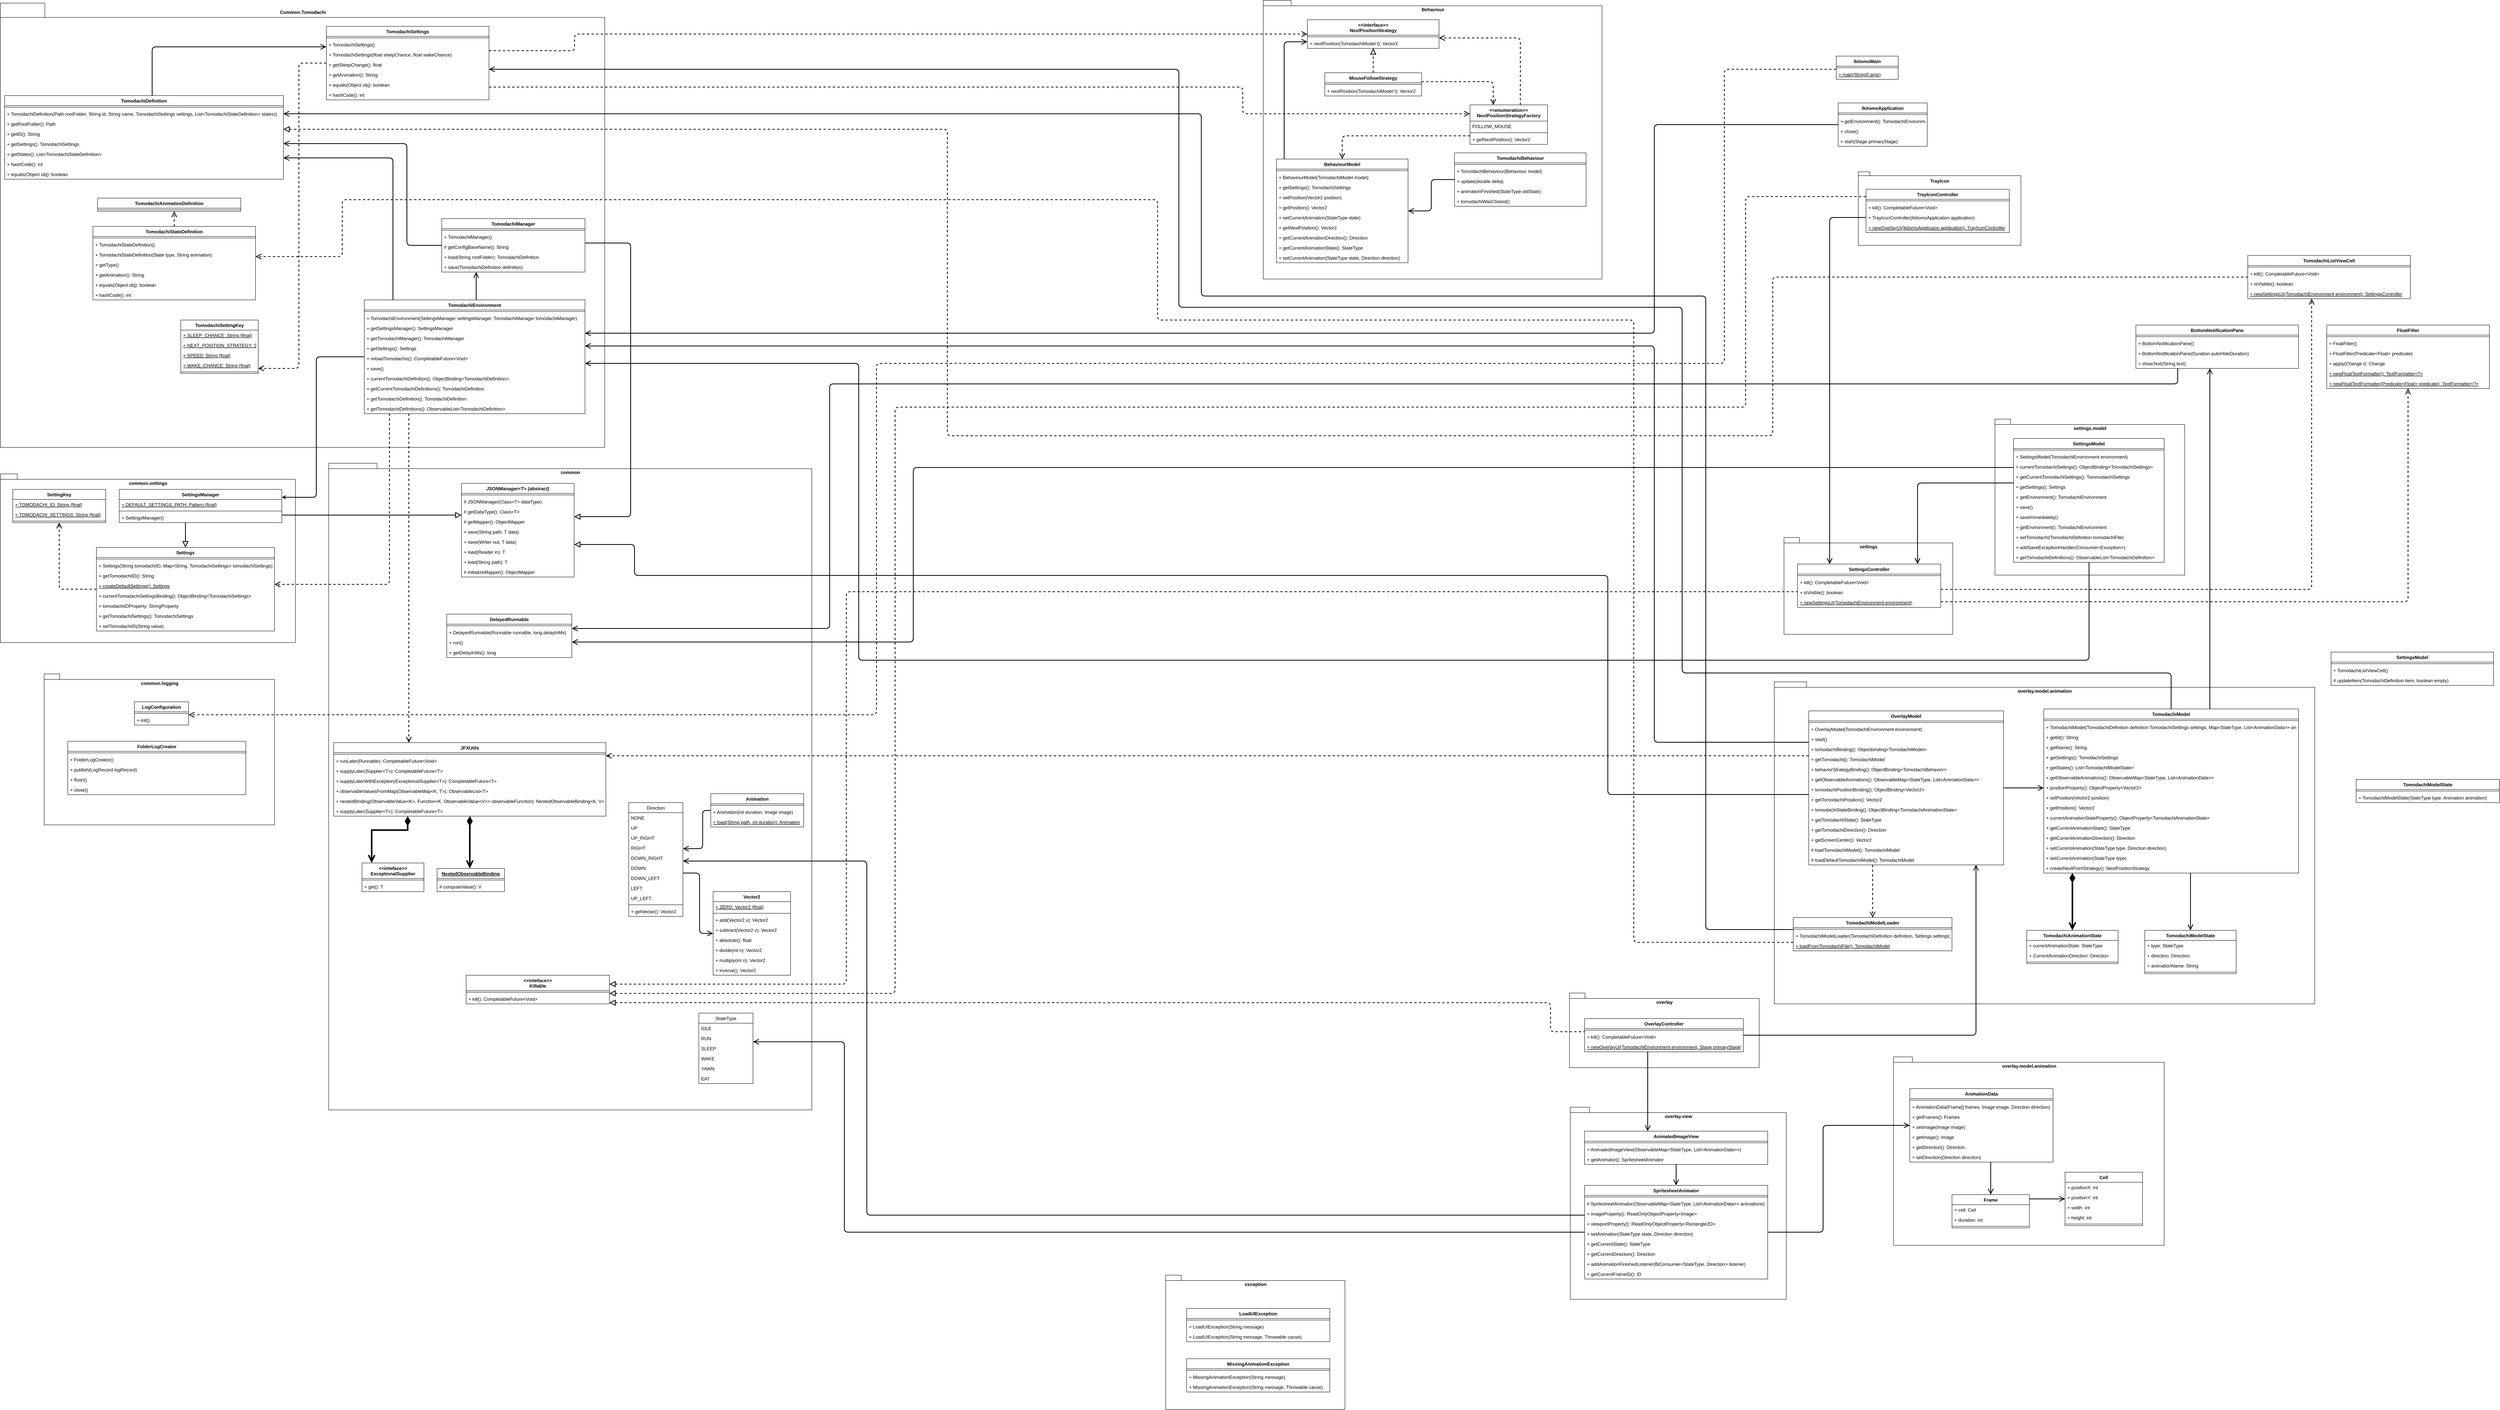 <mxfile version="18.0.1" type="device"><diagram id="-k924pRx5TwtKSC0G_js" name="Seite-1"><mxGraphModel dx="8895" dy="3371" grid="0" gridSize="10" guides="1" tooltips="1" connect="1" arrows="1" fold="1" page="1" pageScale="1" pageWidth="827" pageHeight="1169" math="0" shadow="0"><root><mxCell id="0"/><mxCell id="1" parent="0"/><mxCell id="HFKctG-kHc3jmiWJIdzu-284" value="settings.model" style="shape=folder;fontStyle=1;spacingTop=10;tabWidth=40;tabHeight=14;tabPosition=left;html=1;verticalAlign=top;" vertex="1" parent="1"><mxGeometry x="2606" y="1172" width="490" height="403" as="geometry"/></mxCell><mxCell id="HFKctG-kHc3jmiWJIdzu-281" value="settings" style="shape=folder;fontStyle=1;spacingTop=10;tabWidth=40;tabHeight=14;tabPosition=left;html=1;verticalAlign=top;" vertex="1" parent="1"><mxGeometry x="2061" y="1478" width="436" height="250" as="geometry"/></mxCell><mxCell id="HFKctG-kHc3jmiWJIdzu-279" value="overlay.model.animation" style="shape=folder;fontStyle=1;spacingTop=10;tabWidth=40;tabHeight=14;tabPosition=left;html=1;verticalAlign=top;" vertex="1" parent="1"><mxGeometry x="2036" y="1851" width="1396" height="832" as="geometry"/></mxCell><mxCell id="HFKctG-kHc3jmiWJIdzu-229" value="overlay.view" style="shape=folder;fontStyle=1;spacingTop=10;tabWidth=40;tabHeight=14;tabPosition=left;html=1;verticalAlign=top;" vertex="1" parent="1"><mxGeometry x="1509" y="2950" width="558" height="496.5" as="geometry"/></mxCell><mxCell id="HFKctG-kHc3jmiWJIdzu-215" value="overlay.model.animation" style="shape=folder;fontStyle=1;spacingTop=10;tabWidth=40;tabHeight=14;tabPosition=left;html=1;verticalAlign=top;" vertex="1" parent="1"><mxGeometry x="2344" y="2820" width="699" height="487" as="geometry"/></mxCell><mxCell id="HFKctG-kHc3jmiWJIdzu-158" value="common" style="shape=folder;fontStyle=1;spacingTop=10;tabWidth=40;tabHeight=14;tabPosition=left;html=1;verticalAlign=top;" vertex="1" parent="1"><mxGeometry x="-1698" y="1286" width="1248" height="1671" as="geometry"/></mxCell><mxCell id="HFKctG-kHc3jmiWJIdzu-98" value="common.logging" style="shape=folder;fontStyle=1;spacingTop=10;tabWidth=40;tabHeight=14;tabPosition=left;html=1;verticalAlign=top;" vertex="1" parent="1"><mxGeometry x="-2433" y="1830.5" width="595" height="390" as="geometry"/></mxCell><mxCell id="HFKctG-kHc3jmiWJIdzu-94" value="common.settings" style="shape=folder;fontStyle=1;spacingTop=10;tabWidth=40;tabHeight=14;tabPosition=left;html=1;verticalAlign=top;" vertex="1" parent="1"><mxGeometry x="-2546" y="1313.5" width="762" height="436" as="geometry"/></mxCell><mxCell id="HFKctG-kHc3jmiWJIdzu-88" value="Common.Tomodachi" style="shape=folder;fontStyle=1;spacingTop=10;tabWidth=49;tabHeight=37;tabPosition=left;html=1;verticalAlign=top;" vertex="1" parent="1"><mxGeometry x="-2546" y="97" width="1561" height="1148" as="geometry"/></mxCell><mxCell id="FRMFZ92u25l9Zv6ijfA3-47" value="Behaviour" style="shape=folder;fontStyle=1;spacingTop=10;tabWidth=40;tabHeight=14;tabPosition=left;html=1;verticalAlign=top;" parent="1" vertex="1"><mxGeometry x="716" y="90" width="875" height="720" as="geometry"/></mxCell><mxCell id="hj_B1nl4t0Jv-Di1GASs-1" value="IkitomoMain" style="swimlane;fontStyle=1;align=center;verticalAlign=top;childLayout=stackLayout;horizontal=1;startSize=26;horizontalStack=0;resizeParent=1;resizeParentMax=0;resizeLast=0;collapsible=1;marginBottom=0;" parent="1" vertex="1"><mxGeometry x="2196" y="234" width="160" height="60" as="geometry"/></mxCell><mxCell id="hj_B1nl4t0Jv-Di1GASs-3" value="" style="line;strokeWidth=1;fillColor=none;align=left;verticalAlign=middle;spacingTop=-1;spacingLeft=3;spacingRight=3;rotatable=0;labelPosition=right;points=[];portConstraint=eastwest;" parent="hj_B1nl4t0Jv-Di1GASs-1" vertex="1"><mxGeometry y="26" width="160" height="8" as="geometry"/></mxCell><mxCell id="hj_B1nl4t0Jv-Di1GASs-4" value="+ main(String[] args)" style="text;strokeColor=none;fillColor=none;align=left;verticalAlign=top;spacingLeft=4;spacingRight=4;overflow=hidden;rotatable=0;points=[[0,0.5],[1,0.5]];portConstraint=eastwest;fontStyle=4" parent="hj_B1nl4t0Jv-Di1GASs-1" vertex="1"><mxGeometry y="34" width="160" height="26" as="geometry"/></mxCell><mxCell id="hj_B1nl4t0Jv-Di1GASs-5" value="IkitomoApplication" style="swimlane;fontStyle=1;align=center;verticalAlign=top;childLayout=stackLayout;horizontal=1;startSize=26;horizontalStack=0;resizeParent=1;resizeParentMax=0;resizeLast=0;collapsible=1;marginBottom=0;" parent="1" vertex="1"><mxGeometry x="2201" y="355" width="230" height="112" as="geometry"/></mxCell><mxCell id="hj_B1nl4t0Jv-Di1GASs-7" value="" style="line;strokeWidth=1;fillColor=none;align=left;verticalAlign=middle;spacingTop=-1;spacingLeft=3;spacingRight=3;rotatable=0;labelPosition=right;points=[];portConstraint=eastwest;" parent="hj_B1nl4t0Jv-Di1GASs-5" vertex="1"><mxGeometry y="26" width="230" height="8" as="geometry"/></mxCell><mxCell id="hj_B1nl4t0Jv-Di1GASs-14" value="+ getEnvironment(): TomodachiEnvironment" style="text;strokeColor=none;fillColor=none;align=left;verticalAlign=top;spacingLeft=4;spacingRight=4;overflow=hidden;rotatable=0;points=[[0,0.5],[1,0.5]];portConstraint=eastwest;" parent="hj_B1nl4t0Jv-Di1GASs-5" vertex="1"><mxGeometry y="34" width="230" height="26" as="geometry"/></mxCell><mxCell id="hj_B1nl4t0Jv-Di1GASs-13" value="+ close()" style="text;strokeColor=none;fillColor=none;align=left;verticalAlign=top;spacingLeft=4;spacingRight=4;overflow=hidden;rotatable=0;points=[[0,0.5],[1,0.5]];portConstraint=eastwest;" parent="hj_B1nl4t0Jv-Di1GASs-5" vertex="1"><mxGeometry y="60" width="230" height="26" as="geometry"/></mxCell><mxCell id="hj_B1nl4t0Jv-Di1GASs-12" value="+ start(Stage primaryStage)" style="text;strokeColor=none;fillColor=none;align=left;verticalAlign=top;spacingLeft=4;spacingRight=4;overflow=hidden;rotatable=0;points=[[0,0.5],[1,0.5]];portConstraint=eastwest;" parent="hj_B1nl4t0Jv-Di1GASs-5" vertex="1"><mxGeometry y="86" width="230" height="26" as="geometry"/></mxCell><mxCell id="hj_B1nl4t0Jv-Di1GASs-24" value="SettingsController" style="swimlane;fontStyle=1;align=center;verticalAlign=top;childLayout=stackLayout;horizontal=1;startSize=26;horizontalStack=0;resizeParent=1;resizeParentMax=0;resizeLast=0;collapsible=1;marginBottom=0;" parent="1" vertex="1"><mxGeometry x="2096" y="1546.5" width="370" height="112" as="geometry"/></mxCell><mxCell id="hj_B1nl4t0Jv-Di1GASs-27" value="" style="line;strokeWidth=1;fillColor=none;align=left;verticalAlign=middle;spacingTop=-1;spacingLeft=3;spacingRight=3;rotatable=0;labelPosition=right;points=[];portConstraint=eastwest;" parent="hj_B1nl4t0Jv-Di1GASs-24" vertex="1"><mxGeometry y="26" width="370" height="8" as="geometry"/></mxCell><mxCell id="hj_B1nl4t0Jv-Di1GASs-28" value="+ kill(): CompletableFuture&lt;Void&gt;" style="text;strokeColor=none;fillColor=none;align=left;verticalAlign=top;spacingLeft=4;spacingRight=4;overflow=hidden;rotatable=0;points=[[0,0.5],[1,0.5]];portConstraint=eastwest;" parent="hj_B1nl4t0Jv-Di1GASs-24" vertex="1"><mxGeometry y="34" width="370" height="26" as="geometry"/></mxCell><mxCell id="hj_B1nl4t0Jv-Di1GASs-29" value="+ isVisible(): boolean" style="text;strokeColor=none;fillColor=none;align=left;verticalAlign=top;spacingLeft=4;spacingRight=4;overflow=hidden;rotatable=0;points=[[0,0.5],[1,0.5]];portConstraint=eastwest;" parent="hj_B1nl4t0Jv-Di1GASs-24" vertex="1"><mxGeometry y="60" width="370" height="26" as="geometry"/></mxCell><mxCell id="hj_B1nl4t0Jv-Di1GASs-38" value="+ newSettingsUI(TomodachiEnvironment environment)" style="text;strokeColor=none;fillColor=none;align=left;verticalAlign=top;spacingLeft=4;spacingRight=4;overflow=hidden;rotatable=0;points=[[0,0.5],[1,0.5]];portConstraint=eastwest;fontStyle=4" parent="hj_B1nl4t0Jv-Di1GASs-24" vertex="1"><mxGeometry y="86" width="370" height="26" as="geometry"/></mxCell><mxCell id="hj_B1nl4t0Jv-Di1GASs-39" value="TomodachiListViewCell" style="swimlane;fontStyle=1;align=center;verticalAlign=top;childLayout=stackLayout;horizontal=1;startSize=26;horizontalStack=0;resizeParent=1;resizeParentMax=0;resizeLast=0;collapsible=1;marginBottom=0;" parent="1" vertex="1"><mxGeometry x="3259" y="749" width="420" height="112" as="geometry"/></mxCell><mxCell id="hj_B1nl4t0Jv-Di1GASs-45" value="" style="line;strokeWidth=1;fillColor=none;align=left;verticalAlign=middle;spacingTop=-1;spacingLeft=3;spacingRight=3;rotatable=0;labelPosition=right;points=[];portConstraint=eastwest;" parent="hj_B1nl4t0Jv-Di1GASs-39" vertex="1"><mxGeometry y="26" width="420" height="8" as="geometry"/></mxCell><mxCell id="hj_B1nl4t0Jv-Di1GASs-49" value="+ kill(): CompletableFuture&lt;Void&gt;" style="text;strokeColor=none;fillColor=none;align=left;verticalAlign=top;spacingLeft=4;spacingRight=4;overflow=hidden;rotatable=0;points=[[0,0.5],[1,0.5]];portConstraint=eastwest;" parent="hj_B1nl4t0Jv-Di1GASs-39" vertex="1"><mxGeometry y="34" width="420" height="26" as="geometry"/></mxCell><mxCell id="hj_B1nl4t0Jv-Di1GASs-50" value="+ isVisible(): boolean" style="text;strokeColor=none;fillColor=none;align=left;verticalAlign=top;spacingLeft=4;spacingRight=4;overflow=hidden;rotatable=0;points=[[0,0.5],[1,0.5]];portConstraint=eastwest;" parent="hj_B1nl4t0Jv-Di1GASs-39" vertex="1"><mxGeometry y="60" width="420" height="26" as="geometry"/></mxCell><mxCell id="hj_B1nl4t0Jv-Di1GASs-51" value="+ newSettingsUI(TomodachiEnvironment environment): SettingsController" style="text;strokeColor=none;fillColor=none;align=left;verticalAlign=top;spacingLeft=4;spacingRight=4;overflow=hidden;rotatable=0;points=[[0,0.5],[1,0.5]];portConstraint=eastwest;fontStyle=4" parent="hj_B1nl4t0Jv-Di1GASs-39" vertex="1"><mxGeometry y="86" width="420" height="26" as="geometry"/></mxCell><mxCell id="hj_B1nl4t0Jv-Di1GASs-62" value="SettingsModel" style="swimlane;fontStyle=1;align=center;verticalAlign=top;childLayout=stackLayout;horizontal=1;startSize=26;horizontalStack=0;resizeParent=1;resizeParentMax=0;resizeLast=0;collapsible=1;marginBottom=0;" parent="1" vertex="1"><mxGeometry x="3474" y="1774" width="420" height="86" as="geometry"/></mxCell><mxCell id="hj_B1nl4t0Jv-Di1GASs-73" value="" style="line;strokeWidth=1;fillColor=none;align=left;verticalAlign=middle;spacingTop=-1;spacingLeft=3;spacingRight=3;rotatable=0;labelPosition=right;points=[];portConstraint=eastwest;" parent="hj_B1nl4t0Jv-Di1GASs-62" vertex="1"><mxGeometry y="26" width="420" height="8" as="geometry"/></mxCell><mxCell id="hj_B1nl4t0Jv-Di1GASs-74" value="+ TomodachiListViewCell()" style="text;strokeColor=none;fillColor=none;align=left;verticalAlign=top;spacingLeft=4;spacingRight=4;overflow=hidden;rotatable=0;points=[[0,0.5],[1,0.5]];portConstraint=eastwest;" parent="hj_B1nl4t0Jv-Di1GASs-62" vertex="1"><mxGeometry y="34" width="420" height="26" as="geometry"/></mxCell><mxCell id="hj_B1nl4t0Jv-Di1GASs-75" value="# updateItem(TomodachiDefinition item, boolean empty)" style="text;strokeColor=none;fillColor=none;align=left;verticalAlign=top;spacingLeft=4;spacingRight=4;overflow=hidden;rotatable=0;points=[[0,0.5],[1,0.5]];portConstraint=eastwest;" parent="hj_B1nl4t0Jv-Di1GASs-62" vertex="1"><mxGeometry y="60" width="420" height="26" as="geometry"/></mxCell><mxCell id="hj_B1nl4t0Jv-Di1GASs-80" value="FloatFilter" style="swimlane;fontStyle=1;align=center;verticalAlign=top;childLayout=stackLayout;horizontal=1;startSize=26;horizontalStack=0;resizeParent=1;resizeParentMax=0;resizeLast=0;collapsible=1;marginBottom=0;" parent="1" vertex="1"><mxGeometry x="3463" y="929" width="420" height="164" as="geometry"/></mxCell><mxCell id="hj_B1nl4t0Jv-Di1GASs-84" value="" style="line;strokeWidth=1;fillColor=none;align=left;verticalAlign=middle;spacingTop=-1;spacingLeft=3;spacingRight=3;rotatable=0;labelPosition=right;points=[];portConstraint=eastwest;" parent="hj_B1nl4t0Jv-Di1GASs-80" vertex="1"><mxGeometry y="26" width="420" height="8" as="geometry"/></mxCell><mxCell id="hj_B1nl4t0Jv-Di1GASs-85" value="+ FloatFilter()" style="text;strokeColor=none;fillColor=none;align=left;verticalAlign=top;spacingLeft=4;spacingRight=4;overflow=hidden;rotatable=0;points=[[0,0.5],[1,0.5]];portConstraint=eastwest;" parent="hj_B1nl4t0Jv-Di1GASs-80" vertex="1"><mxGeometry y="34" width="420" height="26" as="geometry"/></mxCell><mxCell id="hj_B1nl4t0Jv-Di1GASs-89" value="+ FloatFilter(Predicate&lt;Float&gt; predicate)" style="text;strokeColor=none;fillColor=none;align=left;verticalAlign=top;spacingLeft=4;spacingRight=4;overflow=hidden;rotatable=0;points=[[0,0.5],[1,0.5]];portConstraint=eastwest;" parent="hj_B1nl4t0Jv-Di1GASs-80" vertex="1"><mxGeometry y="60" width="420" height="26" as="geometry"/></mxCell><mxCell id="hj_B1nl4t0Jv-Di1GASs-86" value="+ apply(Change t): Change" style="text;strokeColor=none;fillColor=none;align=left;verticalAlign=top;spacingLeft=4;spacingRight=4;overflow=hidden;rotatable=0;points=[[0,0.5],[1,0.5]];portConstraint=eastwest;" parent="hj_B1nl4t0Jv-Di1GASs-80" vertex="1"><mxGeometry y="86" width="420" height="26" as="geometry"/></mxCell><mxCell id="hj_B1nl4t0Jv-Di1GASs-87" value="+ newFloatTextFormatter(): TextFormatter&lt;?&gt;" style="text;strokeColor=none;fillColor=none;align=left;verticalAlign=top;spacingLeft=4;spacingRight=4;overflow=hidden;rotatable=0;points=[[0,0.5],[1,0.5]];portConstraint=eastwest;fontStyle=4" parent="hj_B1nl4t0Jv-Di1GASs-80" vertex="1"><mxGeometry y="112" width="420" height="26" as="geometry"/></mxCell><mxCell id="hj_B1nl4t0Jv-Di1GASs-90" value="+ newFloatTextFormatter(Predicate&lt;Float&gt; predicate): TextFormatter&lt;?&gt;" style="text;strokeColor=none;fillColor=none;align=left;verticalAlign=top;spacingLeft=4;spacingRight=4;overflow=hidden;rotatable=0;points=[[0,0.5],[1,0.5]];portConstraint=eastwest;fontStyle=4" parent="hj_B1nl4t0Jv-Di1GASs-80" vertex="1"><mxGeometry y="138" width="420" height="26" as="geometry"/></mxCell><mxCell id="hj_B1nl4t0Jv-Di1GASs-91" value="BottomNotificationPane" style="swimlane;fontStyle=1;align=center;verticalAlign=top;childLayout=stackLayout;horizontal=1;startSize=26;horizontalStack=0;resizeParent=1;resizeParentMax=0;resizeLast=0;collapsible=1;marginBottom=0;" parent="1" vertex="1"><mxGeometry x="2970" y="929" width="420" height="112" as="geometry"/></mxCell><mxCell id="hj_B1nl4t0Jv-Di1GASs-94" value="" style="line;strokeWidth=1;fillColor=none;align=left;verticalAlign=middle;spacingTop=-1;spacingLeft=3;spacingRight=3;rotatable=0;labelPosition=right;points=[];portConstraint=eastwest;" parent="hj_B1nl4t0Jv-Di1GASs-91" vertex="1"><mxGeometry y="26" width="420" height="8" as="geometry"/></mxCell><mxCell id="hj_B1nl4t0Jv-Di1GASs-95" value="+ BottomNotificationPane()" style="text;strokeColor=none;fillColor=none;align=left;verticalAlign=top;spacingLeft=4;spacingRight=4;overflow=hidden;rotatable=0;points=[[0,0.5],[1,0.5]];portConstraint=eastwest;" parent="hj_B1nl4t0Jv-Di1GASs-91" vertex="1"><mxGeometry y="34" width="420" height="26" as="geometry"/></mxCell><mxCell id="hj_B1nl4t0Jv-Di1GASs-96" value="+ BottomNotificationPane(Duration autoHideDuration)" style="text;strokeColor=none;fillColor=none;align=left;verticalAlign=top;spacingLeft=4;spacingRight=4;overflow=hidden;rotatable=0;points=[[0,0.5],[1,0.5]];portConstraint=eastwest;" parent="hj_B1nl4t0Jv-Di1GASs-91" vertex="1"><mxGeometry y="60" width="420" height="26" as="geometry"/></mxCell><mxCell id="hj_B1nl4t0Jv-Di1GASs-97" value="+ showText(String text)" style="text;strokeColor=none;fillColor=none;align=left;verticalAlign=top;spacingLeft=4;spacingRight=4;overflow=hidden;rotatable=0;points=[[0,0.5],[1,0.5]];portConstraint=eastwest;" parent="hj_B1nl4t0Jv-Di1GASs-91" vertex="1"><mxGeometry y="86" width="420" height="26" as="geometry"/></mxCell><mxCell id="hj_B1nl4t0Jv-Di1GASs-141" value="TomodachiModel" style="swimlane;fontStyle=1;align=center;verticalAlign=top;childLayout=stackLayout;horizontal=1;startSize=26;horizontalStack=0;resizeParent=1;resizeParentMax=0;resizeLast=0;collapsible=1;marginBottom=0;" parent="1" vertex="1"><mxGeometry x="2732" y="1921" width="658" height="424" as="geometry"/></mxCell><mxCell id="hj_B1nl4t0Jv-Di1GASs-146" value="" style="line;strokeWidth=1;fillColor=none;align=left;verticalAlign=middle;spacingTop=-1;spacingLeft=3;spacingRight=3;rotatable=0;labelPosition=right;points=[];portConstraint=eastwest;" parent="hj_B1nl4t0Jv-Di1GASs-141" vertex="1"><mxGeometry y="26" width="658" height="8" as="geometry"/></mxCell><mxCell id="hj_B1nl4t0Jv-Di1GASs-147" value="+ TomodachiModel(TomodachiDefinition definition TomodachiSettings settings, Map&lt;StateType, List&lt;AnimationData&gt;&gt; animations)" style="text;strokeColor=none;fillColor=none;align=left;verticalAlign=top;spacingLeft=4;spacingRight=4;overflow=hidden;rotatable=0;points=[[0,0.5],[1,0.5]];portConstraint=eastwest;" parent="hj_B1nl4t0Jv-Di1GASs-141" vertex="1"><mxGeometry y="34" width="658" height="26" as="geometry"/></mxCell><mxCell id="hj_B1nl4t0Jv-Di1GASs-148" value="+ getId(): String" style="text;strokeColor=none;fillColor=none;align=left;verticalAlign=top;spacingLeft=4;spacingRight=4;overflow=hidden;rotatable=0;points=[[0,0.5],[1,0.5]];portConstraint=eastwest;" parent="hj_B1nl4t0Jv-Di1GASs-141" vertex="1"><mxGeometry y="60" width="658" height="26" as="geometry"/></mxCell><mxCell id="hj_B1nl4t0Jv-Di1GASs-154" value="+ getName(): String" style="text;strokeColor=none;fillColor=none;align=left;verticalAlign=top;spacingLeft=4;spacingRight=4;overflow=hidden;rotatable=0;points=[[0,0.5],[1,0.5]];portConstraint=eastwest;" parent="hj_B1nl4t0Jv-Di1GASs-141" vertex="1"><mxGeometry y="86" width="658" height="26" as="geometry"/></mxCell><mxCell id="hj_B1nl4t0Jv-Di1GASs-155" value="+ getSettings(): TomodachiSettings" style="text;strokeColor=none;fillColor=none;align=left;verticalAlign=top;spacingLeft=4;spacingRight=4;overflow=hidden;rotatable=0;points=[[0,0.5],[1,0.5]];portConstraint=eastwest;" parent="hj_B1nl4t0Jv-Di1GASs-141" vertex="1"><mxGeometry y="112" width="658" height="26" as="geometry"/></mxCell><mxCell id="HFKctG-kHc3jmiWJIdzu-244" value="+ getStates(): List&lt;TomodachiModelState&gt;" style="text;strokeColor=none;fillColor=none;align=left;verticalAlign=top;spacingLeft=4;spacingRight=4;overflow=hidden;rotatable=0;points=[[0,0.5],[1,0.5]];portConstraint=eastwest;" vertex="1" parent="hj_B1nl4t0Jv-Di1GASs-141"><mxGeometry y="138" width="658" height="26" as="geometry"/></mxCell><mxCell id="HFKctG-kHc3jmiWJIdzu-245" value="+ getObservableAnimations(): ObservableMap&lt;StateType, List&lt;AnimationData&gt;&gt;" style="text;strokeColor=none;fillColor=none;align=left;verticalAlign=top;spacingLeft=4;spacingRight=4;overflow=hidden;rotatable=0;points=[[0,0.5],[1,0.5]];portConstraint=eastwest;" vertex="1" parent="hj_B1nl4t0Jv-Di1GASs-141"><mxGeometry y="164" width="658" height="26" as="geometry"/></mxCell><mxCell id="HFKctG-kHc3jmiWJIdzu-246" value="+ positionProperty(): ObjectProperty&lt;Vector2&gt;" style="text;strokeColor=none;fillColor=none;align=left;verticalAlign=top;spacingLeft=4;spacingRight=4;overflow=hidden;rotatable=0;points=[[0,0.5],[1,0.5]];portConstraint=eastwest;" vertex="1" parent="hj_B1nl4t0Jv-Di1GASs-141"><mxGeometry y="190" width="658" height="26" as="geometry"/></mxCell><mxCell id="HFKctG-kHc3jmiWJIdzu-247" value="+ setPosition(Vector2 position) " style="text;strokeColor=none;fillColor=none;align=left;verticalAlign=top;spacingLeft=4;spacingRight=4;overflow=hidden;rotatable=0;points=[[0,0.5],[1,0.5]];portConstraint=eastwest;" vertex="1" parent="hj_B1nl4t0Jv-Di1GASs-141"><mxGeometry y="216" width="658" height="26" as="geometry"/></mxCell><mxCell id="HFKctG-kHc3jmiWJIdzu-248" value="+ getPosition(): Vector2" style="text;strokeColor=none;fillColor=none;align=left;verticalAlign=top;spacingLeft=4;spacingRight=4;overflow=hidden;rotatable=0;points=[[0,0.5],[1,0.5]];portConstraint=eastwest;" vertex="1" parent="hj_B1nl4t0Jv-Di1GASs-141"><mxGeometry y="242" width="658" height="26" as="geometry"/></mxCell><mxCell id="HFKctG-kHc3jmiWJIdzu-250" value="+ currentAnimationStateProperty(): ObjectProperty&lt;TomodachiAnimationState&gt;" style="text;strokeColor=none;fillColor=none;align=left;verticalAlign=top;spacingLeft=4;spacingRight=4;overflow=hidden;rotatable=0;points=[[0,0.5],[1,0.5]];portConstraint=eastwest;" vertex="1" parent="hj_B1nl4t0Jv-Di1GASs-141"><mxGeometry y="268" width="658" height="26" as="geometry"/></mxCell><mxCell id="HFKctG-kHc3jmiWJIdzu-251" value="+ getCurrentAnimationState(): StateType" style="text;strokeColor=none;fillColor=none;align=left;verticalAlign=top;spacingLeft=4;spacingRight=4;overflow=hidden;rotatable=0;points=[[0,0.5],[1,0.5]];portConstraint=eastwest;" vertex="1" parent="hj_B1nl4t0Jv-Di1GASs-141"><mxGeometry y="294" width="658" height="26" as="geometry"/></mxCell><mxCell id="HFKctG-kHc3jmiWJIdzu-252" value="+ getCurrentAnimationDirection(): Direction" style="text;strokeColor=none;fillColor=none;align=left;verticalAlign=top;spacingLeft=4;spacingRight=4;overflow=hidden;rotatable=0;points=[[0,0.5],[1,0.5]];portConstraint=eastwest;" vertex="1" parent="hj_B1nl4t0Jv-Di1GASs-141"><mxGeometry y="320" width="658" height="26" as="geometry"/></mxCell><mxCell id="HFKctG-kHc3jmiWJIdzu-253" value="+ setCurrentAnimation(StateType type, Direction direction)" style="text;strokeColor=none;fillColor=none;align=left;verticalAlign=top;spacingLeft=4;spacingRight=4;overflow=hidden;rotatable=0;points=[[0,0.5],[1,0.5]];portConstraint=eastwest;" vertex="1" parent="hj_B1nl4t0Jv-Di1GASs-141"><mxGeometry y="346" width="658" height="26" as="geometry"/></mxCell><mxCell id="HFKctG-kHc3jmiWJIdzu-254" value="+ setCurrentAnimation(StateType type)" style="text;strokeColor=none;fillColor=none;align=left;verticalAlign=top;spacingLeft=4;spacingRight=4;overflow=hidden;rotatable=0;points=[[0,0.5],[1,0.5]];portConstraint=eastwest;" vertex="1" parent="hj_B1nl4t0Jv-Di1GASs-141"><mxGeometry y="372" width="658" height="26" as="geometry"/></mxCell><mxCell id="HFKctG-kHc3jmiWJIdzu-249" value="+ createNextPointStrategy(): NextPositionStrategy" style="text;strokeColor=none;fillColor=none;align=left;verticalAlign=top;spacingLeft=4;spacingRight=4;overflow=hidden;rotatable=0;points=[[0,0.5],[1,0.5]];portConstraint=eastwest;" vertex="1" parent="hj_B1nl4t0Jv-Di1GASs-141"><mxGeometry y="398" width="658" height="26" as="geometry"/></mxCell><mxCell id="hj_B1nl4t0Jv-Di1GASs-156" value="OverlayModel" style="swimlane;fontStyle=1;align=center;verticalAlign=top;childLayout=stackLayout;horizontal=1;startSize=26;horizontalStack=0;resizeParent=1;resizeParentMax=0;resizeLast=0;collapsible=1;marginBottom=0;" parent="1" vertex="1"><mxGeometry x="2125" y="1926" width="503" height="398" as="geometry"/></mxCell><mxCell id="hj_B1nl4t0Jv-Di1GASs-161" value="" style="line;strokeWidth=1;fillColor=none;align=left;verticalAlign=middle;spacingTop=-1;spacingLeft=3;spacingRight=3;rotatable=0;labelPosition=right;points=[];portConstraint=eastwest;" parent="hj_B1nl4t0Jv-Di1GASs-156" vertex="1"><mxGeometry y="26" width="503" height="8" as="geometry"/></mxCell><mxCell id="hj_B1nl4t0Jv-Di1GASs-162" value="+ OverlayModel(TomodachiEnvironment environment)" style="text;strokeColor=none;fillColor=none;align=left;verticalAlign=top;spacingLeft=4;spacingRight=4;overflow=hidden;rotatable=0;points=[[0,0.5],[1,0.5]];portConstraint=eastwest;" parent="hj_B1nl4t0Jv-Di1GASs-156" vertex="1"><mxGeometry y="34" width="503" height="26" as="geometry"/></mxCell><mxCell id="hj_B1nl4t0Jv-Di1GASs-163" value="+ start()" style="text;strokeColor=none;fillColor=none;align=left;verticalAlign=top;spacingLeft=4;spacingRight=4;overflow=hidden;rotatable=0;points=[[0,0.5],[1,0.5]];portConstraint=eastwest;" parent="hj_B1nl4t0Jv-Di1GASs-156" vertex="1"><mxGeometry y="60" width="503" height="26" as="geometry"/></mxCell><mxCell id="hj_B1nl4t0Jv-Di1GASs-165" value="+ tomodachiBinding(): Objectbinding&lt;TomodachiModel&gt;" style="text;strokeColor=none;fillColor=none;align=left;verticalAlign=top;spacingLeft=4;spacingRight=4;overflow=hidden;rotatable=0;points=[[0,0.5],[1,0.5]];portConstraint=eastwest;fontStyle=0" parent="hj_B1nl4t0Jv-Di1GASs-156" vertex="1"><mxGeometry y="86" width="503" height="26" as="geometry"/></mxCell><mxCell id="hj_B1nl4t0Jv-Di1GASs-164" value="+ getTomodachi(): TomodachiModel" style="text;strokeColor=none;fillColor=none;align=left;verticalAlign=top;spacingLeft=4;spacingRight=4;overflow=hidden;rotatable=0;points=[[0,0.5],[1,0.5]];portConstraint=eastwest;fontStyle=0" parent="hj_B1nl4t0Jv-Di1GASs-156" vertex="1"><mxGeometry y="112" width="503" height="26" as="geometry"/></mxCell><mxCell id="HFKctG-kHc3jmiWJIdzu-233" value="+ behaviorStrategyBinding(): ObjectBinding&lt;TomodachiBehavior&gt;" style="text;strokeColor=none;fillColor=none;align=left;verticalAlign=top;spacingLeft=4;spacingRight=4;overflow=hidden;rotatable=0;points=[[0,0.5],[1,0.5]];portConstraint=eastwest;fontStyle=0" vertex="1" parent="hj_B1nl4t0Jv-Di1GASs-156"><mxGeometry y="138" width="503" height="26" as="geometry"/></mxCell><mxCell id="HFKctG-kHc3jmiWJIdzu-234" value="+ getObservableAnimations(): ObservableMap&lt;StateType, List&lt;AnimationData&gt;&gt;" style="text;strokeColor=none;fillColor=none;align=left;verticalAlign=top;spacingLeft=4;spacingRight=4;overflow=hidden;rotatable=0;points=[[0,0.5],[1,0.5]];portConstraint=eastwest;fontStyle=0" vertex="1" parent="hj_B1nl4t0Jv-Di1GASs-156"><mxGeometry y="164" width="503" height="26" as="geometry"/></mxCell><mxCell id="HFKctG-kHc3jmiWJIdzu-235" value="+ tomodachiPositionBinding(): ObjectBinding&lt;Vector2&gt;" style="text;strokeColor=none;fillColor=none;align=left;verticalAlign=top;spacingLeft=4;spacingRight=4;overflow=hidden;rotatable=0;points=[[0,0.5],[1,0.5]];portConstraint=eastwest;fontStyle=0" vertex="1" parent="hj_B1nl4t0Jv-Di1GASs-156"><mxGeometry y="190" width="503" height="26" as="geometry"/></mxCell><mxCell id="HFKctG-kHc3jmiWJIdzu-236" value="+ getTomodachiPosition(): Vector2" style="text;strokeColor=none;fillColor=none;align=left;verticalAlign=top;spacingLeft=4;spacingRight=4;overflow=hidden;rotatable=0;points=[[0,0.5],[1,0.5]];portConstraint=eastwest;fontStyle=0" vertex="1" parent="hj_B1nl4t0Jv-Di1GASs-156"><mxGeometry y="216" width="503" height="26" as="geometry"/></mxCell><mxCell id="HFKctG-kHc3jmiWJIdzu-237" value="+ tomodachiStateBinding(): ObjectBinding&lt;TomodachiAnimationState&gt;" style="text;strokeColor=none;fillColor=none;align=left;verticalAlign=top;spacingLeft=4;spacingRight=4;overflow=hidden;rotatable=0;points=[[0,0.5],[1,0.5]];portConstraint=eastwest;fontStyle=0" vertex="1" parent="hj_B1nl4t0Jv-Di1GASs-156"><mxGeometry y="242" width="503" height="26" as="geometry"/></mxCell><mxCell id="HFKctG-kHc3jmiWJIdzu-238" value="+ getTomodachiState(): StateType" style="text;strokeColor=none;fillColor=none;align=left;verticalAlign=top;spacingLeft=4;spacingRight=4;overflow=hidden;rotatable=0;points=[[0,0.5],[1,0.5]];portConstraint=eastwest;fontStyle=0" vertex="1" parent="hj_B1nl4t0Jv-Di1GASs-156"><mxGeometry y="268" width="503" height="26" as="geometry"/></mxCell><mxCell id="HFKctG-kHc3jmiWJIdzu-239" value="+ getTomodachiDirection(): Direction" style="text;strokeColor=none;fillColor=none;align=left;verticalAlign=top;spacingLeft=4;spacingRight=4;overflow=hidden;rotatable=0;points=[[0,0.5],[1,0.5]];portConstraint=eastwest;fontStyle=0" vertex="1" parent="hj_B1nl4t0Jv-Di1GASs-156"><mxGeometry y="294" width="503" height="26" as="geometry"/></mxCell><mxCell id="HFKctG-kHc3jmiWJIdzu-232" value="+ getScreenCenter(): Vector2" style="text;strokeColor=none;fillColor=none;align=left;verticalAlign=top;spacingLeft=4;spacingRight=4;overflow=hidden;rotatable=0;points=[[0,0.5],[1,0.5]];portConstraint=eastwest;fontStyle=0" vertex="1" parent="hj_B1nl4t0Jv-Di1GASs-156"><mxGeometry y="320" width="503" height="26" as="geometry"/></mxCell><mxCell id="HFKctG-kHc3jmiWJIdzu-240" value="# loadTomodachiModel(): TomodachiModel" style="text;strokeColor=none;fillColor=none;align=left;verticalAlign=top;spacingLeft=4;spacingRight=4;overflow=hidden;rotatable=0;points=[[0,0.5],[1,0.5]];portConstraint=eastwest;fontStyle=0" vertex="1" parent="hj_B1nl4t0Jv-Di1GASs-156"><mxGeometry y="346" width="503" height="26" as="geometry"/></mxCell><mxCell id="HFKctG-kHc3jmiWJIdzu-241" value="# loadDefaultTomodachiModel(): TomodachiModel" style="text;strokeColor=none;fillColor=none;align=left;verticalAlign=top;spacingLeft=4;spacingRight=4;overflow=hidden;rotatable=0;points=[[0,0.5],[1,0.5]];portConstraint=eastwest;fontStyle=0" vertex="1" parent="hj_B1nl4t0Jv-Di1GASs-156"><mxGeometry y="372" width="503" height="26" as="geometry"/></mxCell><mxCell id="hj_B1nl4t0Jv-Di1GASs-177" value="Vector2" style="swimlane;fontStyle=1;align=center;verticalAlign=top;childLayout=stackLayout;horizontal=1;startSize=26;horizontalStack=0;resizeParent=1;resizeParentMax=0;resizeLast=0;collapsible=1;marginBottom=0;" parent="1" vertex="1"><mxGeometry x="-705" y="2393" width="200" height="216" as="geometry"/></mxCell><mxCell id="hj_B1nl4t0Jv-Di1GASs-178" value="+ ZERO: Vector2 {final}" style="text;strokeColor=none;fillColor=none;align=left;verticalAlign=top;spacingLeft=4;spacingRight=4;overflow=hidden;rotatable=0;points=[[0,0.5],[1,0.5]];portConstraint=eastwest;fontStyle=4" parent="hj_B1nl4t0Jv-Di1GASs-177" vertex="1"><mxGeometry y="26" width="200" height="26" as="geometry"/></mxCell><mxCell id="hj_B1nl4t0Jv-Di1GASs-182" value="" style="line;strokeWidth=1;fillColor=none;align=left;verticalAlign=middle;spacingTop=-1;spacingLeft=3;spacingRight=3;rotatable=0;labelPosition=right;points=[];portConstraint=eastwest;" parent="hj_B1nl4t0Jv-Di1GASs-177" vertex="1"><mxGeometry y="52" width="200" height="8" as="geometry"/></mxCell><mxCell id="hj_B1nl4t0Jv-Di1GASs-183" value="+ add(Vector2 v): Vector2" style="text;strokeColor=none;fillColor=none;align=left;verticalAlign=top;spacingLeft=4;spacingRight=4;overflow=hidden;rotatable=0;points=[[0,0.5],[1,0.5]];portConstraint=eastwest;" parent="hj_B1nl4t0Jv-Di1GASs-177" vertex="1"><mxGeometry y="60" width="200" height="26" as="geometry"/></mxCell><mxCell id="hj_B1nl4t0Jv-Di1GASs-190" value="+ subtract(Vector2 v): Vector2" style="text;strokeColor=none;fillColor=none;align=left;verticalAlign=top;spacingLeft=4;spacingRight=4;overflow=hidden;rotatable=0;points=[[0,0.5],[1,0.5]];portConstraint=eastwest;" parent="hj_B1nl4t0Jv-Di1GASs-177" vertex="1"><mxGeometry y="86" width="200" height="26" as="geometry"/></mxCell><mxCell id="hj_B1nl4t0Jv-Di1GASs-189" value="+ absolute(): float" style="text;strokeColor=none;fillColor=none;align=left;verticalAlign=top;spacingLeft=4;spacingRight=4;overflow=hidden;rotatable=0;points=[[0,0.5],[1,0.5]];portConstraint=eastwest;" parent="hj_B1nl4t0Jv-Di1GASs-177" vertex="1"><mxGeometry y="112" width="200" height="26" as="geometry"/></mxCell><mxCell id="hj_B1nl4t0Jv-Di1GASs-188" value="+ divide(int n): Vector2" style="text;strokeColor=none;fillColor=none;align=left;verticalAlign=top;spacingLeft=4;spacingRight=4;overflow=hidden;rotatable=0;points=[[0,0.5],[1,0.5]];portConstraint=eastwest;" parent="hj_B1nl4t0Jv-Di1GASs-177" vertex="1"><mxGeometry y="138" width="200" height="26" as="geometry"/></mxCell><mxCell id="hj_B1nl4t0Jv-Di1GASs-187" value="+ multiply(int n): Vector2" style="text;strokeColor=none;fillColor=none;align=left;verticalAlign=top;spacingLeft=4;spacingRight=4;overflow=hidden;rotatable=0;points=[[0,0.5],[1,0.5]];portConstraint=eastwest;" parent="hj_B1nl4t0Jv-Di1GASs-177" vertex="1"><mxGeometry y="164" width="200" height="26" as="geometry"/></mxCell><mxCell id="hj_B1nl4t0Jv-Di1GASs-186" value="+ inverse(): Vector2" style="text;strokeColor=none;fillColor=none;align=left;verticalAlign=top;spacingLeft=4;spacingRight=4;overflow=hidden;rotatable=0;points=[[0,0.5],[1,0.5]];portConstraint=eastwest;" parent="hj_B1nl4t0Jv-Di1GASs-177" vertex="1"><mxGeometry y="190" width="200" height="26" as="geometry"/></mxCell><mxCell id="hj_B1nl4t0Jv-Di1GASs-191" value="StateType" style="swimlane;fontStyle=0;childLayout=stackLayout;horizontal=1;startSize=26;fillColor=none;horizontalStack=0;resizeParent=1;resizeParentMax=0;resizeLast=0;collapsible=1;marginBottom=0;" parent="1" vertex="1"><mxGeometry x="-742" y="2707" width="140" height="182" as="geometry"/></mxCell><mxCell id="hj_B1nl4t0Jv-Di1GASs-192" value="IDLE" style="text;strokeColor=none;fillColor=none;align=left;verticalAlign=top;spacingLeft=4;spacingRight=4;overflow=hidden;rotatable=0;points=[[0,0.5],[1,0.5]];portConstraint=eastwest;" parent="hj_B1nl4t0Jv-Di1GASs-191" vertex="1"><mxGeometry y="26" width="140" height="26" as="geometry"/></mxCell><mxCell id="hj_B1nl4t0Jv-Di1GASs-193" value="RUN" style="text;strokeColor=none;fillColor=none;align=left;verticalAlign=top;spacingLeft=4;spacingRight=4;overflow=hidden;rotatable=0;points=[[0,0.5],[1,0.5]];portConstraint=eastwest;" parent="hj_B1nl4t0Jv-Di1GASs-191" vertex="1"><mxGeometry y="52" width="140" height="26" as="geometry"/></mxCell><mxCell id="hj_B1nl4t0Jv-Di1GASs-194" value="SLEEP" style="text;strokeColor=none;fillColor=none;align=left;verticalAlign=top;spacingLeft=4;spacingRight=4;overflow=hidden;rotatable=0;points=[[0,0.5],[1,0.5]];portConstraint=eastwest;" parent="hj_B1nl4t0Jv-Di1GASs-191" vertex="1"><mxGeometry y="78" width="140" height="26" as="geometry"/></mxCell><mxCell id="FRMFZ92u25l9Zv6ijfA3-62" value="WAKE" style="text;strokeColor=none;fillColor=none;align=left;verticalAlign=top;spacingLeft=4;spacingRight=4;overflow=hidden;rotatable=0;points=[[0,0.5],[1,0.5]];portConstraint=eastwest;" parent="hj_B1nl4t0Jv-Di1GASs-191" vertex="1"><mxGeometry y="104" width="140" height="26" as="geometry"/></mxCell><mxCell id="FRMFZ92u25l9Zv6ijfA3-63" value="YAWN" style="text;strokeColor=none;fillColor=none;align=left;verticalAlign=top;spacingLeft=4;spacingRight=4;overflow=hidden;rotatable=0;points=[[0,0.5],[1,0.5]];portConstraint=eastwest;" parent="hj_B1nl4t0Jv-Di1GASs-191" vertex="1"><mxGeometry y="130" width="140" height="26" as="geometry"/></mxCell><mxCell id="FRMFZ92u25l9Zv6ijfA3-64" value="EAT" style="text;strokeColor=none;fillColor=none;align=left;verticalAlign=top;spacingLeft=4;spacingRight=4;overflow=hidden;rotatable=0;points=[[0,0.5],[1,0.5]];portConstraint=eastwest;" parent="hj_B1nl4t0Jv-Di1GASs-191" vertex="1"><mxGeometry y="156" width="140" height="26" as="geometry"/></mxCell><mxCell id="hj_B1nl4t0Jv-Di1GASs-195" value="&lt;&lt;inteface&gt;&gt;&#10;Killable" style="swimlane;fontStyle=1;align=center;verticalAlign=top;childLayout=stackLayout;horizontal=1;startSize=40;horizontalStack=0;resizeParent=1;resizeParentMax=0;resizeLast=0;collapsible=1;marginBottom=0;" parent="1" vertex="1"><mxGeometry x="-1343" y="2609" width="370" height="74" as="geometry"/></mxCell><mxCell id="hj_B1nl4t0Jv-Di1GASs-196" value="" style="line;strokeWidth=1;fillColor=none;align=left;verticalAlign=middle;spacingTop=-1;spacingLeft=3;spacingRight=3;rotatable=0;labelPosition=right;points=[];portConstraint=eastwest;" parent="hj_B1nl4t0Jv-Di1GASs-195" vertex="1"><mxGeometry y="40" width="370" height="8" as="geometry"/></mxCell><mxCell id="hj_B1nl4t0Jv-Di1GASs-197" value="+ kill(): CompletableFuture&lt;Void&gt;" style="text;strokeColor=none;fillColor=none;align=left;verticalAlign=top;spacingLeft=4;spacingRight=4;overflow=hidden;rotatable=0;points=[[0,0.5],[1,0.5]];portConstraint=eastwest;" parent="hj_B1nl4t0Jv-Di1GASs-195" vertex="1"><mxGeometry y="48" width="370" height="26" as="geometry"/></mxCell><mxCell id="hj_B1nl4t0Jv-Di1GASs-198" value="JSONManager&lt;T&gt; {abstract}" style="swimlane;fontStyle=3;align=center;verticalAlign=top;childLayout=stackLayout;horizontal=1;startSize=26;horizontalStack=0;resizeParent=1;resizeParentMax=0;resizeLast=0;collapsible=1;marginBottom=0;" parent="1" vertex="1"><mxGeometry x="-1355" y="1338" width="291" height="242" as="geometry"/></mxCell><mxCell id="hj_B1nl4t0Jv-Di1GASs-201" value="" style="line;strokeWidth=1;fillColor=none;align=left;verticalAlign=middle;spacingTop=-1;spacingLeft=3;spacingRight=3;rotatable=0;labelPosition=right;points=[];portConstraint=eastwest;" parent="hj_B1nl4t0Jv-Di1GASs-198" vertex="1"><mxGeometry y="26" width="291" height="8" as="geometry"/></mxCell><mxCell id="hj_B1nl4t0Jv-Di1GASs-202" value="# JSONManager(Class&lt;T&gt; dataType)" style="text;strokeColor=none;fillColor=none;align=left;verticalAlign=top;spacingLeft=4;spacingRight=4;overflow=hidden;rotatable=0;points=[[0,0.5],[1,0.5]];portConstraint=eastwest;" parent="hj_B1nl4t0Jv-Di1GASs-198" vertex="1"><mxGeometry y="34" width="291" height="26" as="geometry"/></mxCell><mxCell id="HFKctG-kHc3jmiWJIdzu-154" value="# getDataType(): Class&lt;T&gt;" style="text;strokeColor=none;fillColor=none;align=left;verticalAlign=top;spacingLeft=4;spacingRight=4;overflow=hidden;rotatable=0;points=[[0,0.5],[1,0.5]];portConstraint=eastwest;" vertex="1" parent="hj_B1nl4t0Jv-Di1GASs-198"><mxGeometry y="60" width="291" height="26" as="geometry"/></mxCell><mxCell id="hj_B1nl4t0Jv-Di1GASs-203" value="# getMapper(): ObjectMapper" style="text;strokeColor=none;fillColor=none;align=left;verticalAlign=top;spacingLeft=4;spacingRight=4;overflow=hidden;rotatable=0;points=[[0,0.5],[1,0.5]];portConstraint=eastwest;" parent="hj_B1nl4t0Jv-Di1GASs-198" vertex="1"><mxGeometry y="86" width="291" height="26" as="geometry"/></mxCell><mxCell id="hj_B1nl4t0Jv-Di1GASs-204" value="+ save(String path, T data)" style="text;strokeColor=none;fillColor=none;align=left;verticalAlign=top;spacingLeft=4;spacingRight=4;overflow=hidden;rotatable=0;points=[[0,0.5],[1,0.5]];portConstraint=eastwest;fontStyle=0" parent="hj_B1nl4t0Jv-Di1GASs-198" vertex="1"><mxGeometry y="112" width="291" height="26" as="geometry"/></mxCell><mxCell id="hj_B1nl4t0Jv-Di1GASs-205" value="+ save(Writer out, T data)" style="text;strokeColor=none;fillColor=none;align=left;verticalAlign=top;spacingLeft=4;spacingRight=4;overflow=hidden;rotatable=0;points=[[0,0.5],[1,0.5]];portConstraint=eastwest;fontStyle=0" parent="hj_B1nl4t0Jv-Di1GASs-198" vertex="1"><mxGeometry y="138" width="291" height="26" as="geometry"/></mxCell><mxCell id="hj_B1nl4t0Jv-Di1GASs-206" value="+ load(Reader in): T" style="text;strokeColor=none;fillColor=none;align=left;verticalAlign=top;spacingLeft=4;spacingRight=4;overflow=hidden;rotatable=0;points=[[0,0.5],[1,0.5]];portConstraint=eastwest;fontStyle=0" parent="hj_B1nl4t0Jv-Di1GASs-198" vertex="1"><mxGeometry y="164" width="291" height="26" as="geometry"/></mxCell><mxCell id="hj_B1nl4t0Jv-Di1GASs-207" value="+ load(String path): T" style="text;strokeColor=none;fillColor=none;align=left;verticalAlign=top;spacingLeft=4;spacingRight=4;overflow=hidden;rotatable=0;points=[[0,0.5],[1,0.5]];portConstraint=eastwest;fontStyle=0" parent="hj_B1nl4t0Jv-Di1GASs-198" vertex="1"><mxGeometry y="190" width="291" height="26" as="geometry"/></mxCell><mxCell id="hj_B1nl4t0Jv-Di1GASs-208" value="# initializeMapper(): ObjectMapper" style="text;strokeColor=none;fillColor=none;align=left;verticalAlign=top;spacingLeft=4;spacingRight=4;overflow=hidden;rotatable=0;points=[[0,0.5],[1,0.5]];portConstraint=eastwest;fontStyle=0" parent="hj_B1nl4t0Jv-Di1GASs-198" vertex="1"><mxGeometry y="216" width="291" height="26" as="geometry"/></mxCell><mxCell id="hj_B1nl4t0Jv-Di1GASs-209" value="JFXUtils" style="swimlane;fontStyle=1;align=center;verticalAlign=top;childLayout=stackLayout;horizontal=1;startSize=26;horizontalStack=0;resizeParent=1;resizeParentMax=0;resizeLast=0;collapsible=1;marginBottom=0;" parent="1" vertex="1"><mxGeometry x="-1685" y="2008" width="703" height="190" as="geometry"/></mxCell><mxCell id="hj_B1nl4t0Jv-Di1GASs-210" value="" style="line;strokeWidth=1;fillColor=none;align=left;verticalAlign=middle;spacingTop=-1;spacingLeft=3;spacingRight=3;rotatable=0;labelPosition=right;points=[];portConstraint=eastwest;" parent="hj_B1nl4t0Jv-Di1GASs-209" vertex="1"><mxGeometry y="26" width="703" height="8" as="geometry"/></mxCell><mxCell id="hj_B1nl4t0Jv-Di1GASs-218" value="+ runLater(Runnable): CompletableFuture&lt;Void&gt;" style="text;strokeColor=none;fillColor=none;align=left;verticalAlign=top;spacingLeft=4;spacingRight=4;overflow=hidden;rotatable=0;points=[[0,0.5],[1,0.5]];portConstraint=eastwest;" parent="hj_B1nl4t0Jv-Di1GASs-209" vertex="1"><mxGeometry y="34" width="703" height="26" as="geometry"/></mxCell><mxCell id="hj_B1nl4t0Jv-Di1GASs-219" value="+ supplyLater(Supplier&lt;T&gt;): CompletableFuture&lt;T&gt;" style="text;strokeColor=none;fillColor=none;align=left;verticalAlign=top;spacingLeft=4;spacingRight=4;overflow=hidden;rotatable=0;points=[[0,0.5],[1,0.5]];portConstraint=eastwest;" parent="hj_B1nl4t0Jv-Di1GASs-209" vertex="1"><mxGeometry y="60" width="703" height="26" as="geometry"/></mxCell><mxCell id="hj_B1nl4t0Jv-Di1GASs-221" value="+ supplyLaterWithException(ExceptionalSupplier&lt;T&gt;): CompletableFuture&lt;T&gt;" style="text;strokeColor=none;fillColor=none;align=left;verticalAlign=top;spacingLeft=4;spacingRight=4;overflow=hidden;rotatable=0;points=[[0,0.5],[1,0.5]];portConstraint=eastwest;" parent="hj_B1nl4t0Jv-Di1GASs-209" vertex="1"><mxGeometry y="86" width="703" height="26" as="geometry"/></mxCell><mxCell id="hj_B1nl4t0Jv-Di1GASs-222" value="+ observableValuesFromMap(ObservableMap&lt;K, T&gt;): ObservableList&lt;T&gt;" style="text;strokeColor=none;fillColor=none;align=left;verticalAlign=top;spacingLeft=4;spacingRight=4;overflow=hidden;rotatable=0;points=[[0,0.5],[1,0.5]];portConstraint=eastwest;" parent="hj_B1nl4t0Jv-Di1GASs-209" vertex="1"><mxGeometry y="112" width="703" height="26" as="geometry"/></mxCell><mxCell id="HFKctG-kHc3jmiWJIdzu-140" value="+ nestedBinding(ObservableValue&lt;K&gt;, Function&lt;K, ObservableValue&lt;V&gt;&gt; observableFunction): NestedObservableBinding&lt;K, V&gt;" style="text;strokeColor=none;fillColor=none;align=left;verticalAlign=top;spacingLeft=4;spacingRight=4;overflow=hidden;rotatable=0;points=[[0,0.5],[1,0.5]];portConstraint=eastwest;" vertex="1" parent="hj_B1nl4t0Jv-Di1GASs-209"><mxGeometry y="138" width="703" height="26" as="geometry"/></mxCell><mxCell id="HFKctG-kHc3jmiWJIdzu-141" value="+ supplyLater(Supplier&lt;T&gt;): CompletableFuture&lt;T&gt;" style="text;strokeColor=none;fillColor=none;align=left;verticalAlign=top;spacingLeft=4;spacingRight=4;overflow=hidden;rotatable=0;points=[[0,0.5],[1,0.5]];portConstraint=eastwest;" vertex="1" parent="hj_B1nl4t0Jv-Di1GASs-209"><mxGeometry y="164" width="703" height="26" as="geometry"/></mxCell><mxCell id="hj_B1nl4t0Jv-Di1GASs-215" value="&lt;&lt;inteface&gt;&gt;&#10;ExceptionalSupplier" style="swimlane;fontStyle=1;align=center;verticalAlign=top;childLayout=stackLayout;horizontal=1;startSize=40;horizontalStack=0;resizeParent=1;resizeParentMax=0;resizeLast=0;collapsible=1;marginBottom=0;" parent="1" vertex="1"><mxGeometry x="-1612" y="2319" width="160" height="74" as="geometry"/></mxCell><mxCell id="hj_B1nl4t0Jv-Di1GASs-216" value="" style="line;strokeWidth=1;fillColor=none;align=left;verticalAlign=middle;spacingTop=-1;spacingLeft=3;spacingRight=3;rotatable=0;labelPosition=right;points=[];portConstraint=eastwest;" parent="hj_B1nl4t0Jv-Di1GASs-215" vertex="1"><mxGeometry y="40" width="160" height="8" as="geometry"/></mxCell><mxCell id="hj_B1nl4t0Jv-Di1GASs-217" value="+ get(): T" style="text;strokeColor=none;fillColor=none;align=left;verticalAlign=top;spacingLeft=4;spacingRight=4;overflow=hidden;rotatable=0;points=[[0,0.5],[1,0.5]];portConstraint=eastwest;" parent="hj_B1nl4t0Jv-Di1GASs-215" vertex="1"><mxGeometry y="48" width="160" height="26" as="geometry"/></mxCell><mxCell id="hj_B1nl4t0Jv-Di1GASs-223" value="DelayedRunnable" style="swimlane;fontStyle=1;align=center;verticalAlign=top;childLayout=stackLayout;horizontal=1;startSize=26;horizontalStack=0;resizeParent=1;resizeParentMax=0;resizeLast=0;collapsible=1;marginBottom=0;" parent="1" vertex="1"><mxGeometry x="-1393" y="1676" width="323" height="112" as="geometry"/></mxCell><mxCell id="hj_B1nl4t0Jv-Di1GASs-227" value="" style="line;strokeWidth=1;fillColor=none;align=left;verticalAlign=middle;spacingTop=-1;spacingLeft=3;spacingRight=3;rotatable=0;labelPosition=right;points=[];portConstraint=eastwest;" parent="hj_B1nl4t0Jv-Di1GASs-223" vertex="1"><mxGeometry y="26" width="323" height="8" as="geometry"/></mxCell><mxCell id="hj_B1nl4t0Jv-Di1GASs-228" value="+ DelayedRunnable(Runnable runnable, long delayInMs)" style="text;strokeColor=none;fillColor=none;align=left;verticalAlign=top;spacingLeft=4;spacingRight=4;overflow=hidden;rotatable=0;points=[[0,0.5],[1,0.5]];portConstraint=eastwest;" parent="hj_B1nl4t0Jv-Di1GASs-223" vertex="1"><mxGeometry y="34" width="323" height="26" as="geometry"/></mxCell><mxCell id="hj_B1nl4t0Jv-Di1GASs-229" value="+ run()" style="text;strokeColor=none;fillColor=none;align=left;verticalAlign=top;spacingLeft=4;spacingRight=4;overflow=hidden;rotatable=0;points=[[0,0.5],[1,0.5]];portConstraint=eastwest;" parent="hj_B1nl4t0Jv-Di1GASs-223" vertex="1"><mxGeometry y="60" width="323" height="26" as="geometry"/></mxCell><mxCell id="hj_B1nl4t0Jv-Di1GASs-230" value="+ getDelayInMs(): long" style="text;strokeColor=none;fillColor=none;align=left;verticalAlign=top;spacingLeft=4;spacingRight=4;overflow=hidden;rotatable=0;points=[[0,0.5],[1,0.5]];portConstraint=eastwest;fontStyle=0" parent="hj_B1nl4t0Jv-Di1GASs-223" vertex="1"><mxGeometry y="86" width="323" height="26" as="geometry"/></mxCell><mxCell id="hj_B1nl4t0Jv-Di1GASs-233" value="Animation" style="swimlane;fontStyle=1;align=center;verticalAlign=top;childLayout=stackLayout;horizontal=1;startSize=26;horizontalStack=0;resizeParent=1;resizeParentMax=0;resizeLast=0;collapsible=1;marginBottom=0;" parent="1" vertex="1"><mxGeometry x="-711" y="2140" width="240" height="86" as="geometry"/></mxCell><mxCell id="hj_B1nl4t0Jv-Di1GASs-234" value="" style="line;strokeWidth=1;fillColor=none;align=left;verticalAlign=middle;spacingTop=-1;spacingLeft=3;spacingRight=3;rotatable=0;labelPosition=right;points=[];portConstraint=eastwest;" parent="hj_B1nl4t0Jv-Di1GASs-233" vertex="1"><mxGeometry y="26" width="240" height="8" as="geometry"/></mxCell><mxCell id="hj_B1nl4t0Jv-Di1GASs-235" value="+ Animation(int duration, Image image)" style="text;strokeColor=none;fillColor=none;align=left;verticalAlign=top;spacingLeft=4;spacingRight=4;overflow=hidden;rotatable=0;points=[[0,0.5],[1,0.5]];portConstraint=eastwest;" parent="hj_B1nl4t0Jv-Di1GASs-233" vertex="1"><mxGeometry y="34" width="240" height="26" as="geometry"/></mxCell><mxCell id="hj_B1nl4t0Jv-Di1GASs-236" value="+ load(String path, int duration): Animation" style="text;strokeColor=none;fillColor=none;align=left;verticalAlign=top;spacingLeft=4;spacingRight=4;overflow=hidden;rotatable=0;points=[[0,0.5],[1,0.5]];portConstraint=eastwest;fontStyle=4" parent="hj_B1nl4t0Jv-Di1GASs-233" vertex="1"><mxGeometry y="60" width="240" height="26" as="geometry"/></mxCell><mxCell id="hj_B1nl4t0Jv-Di1GASs-237" value="TomodachiStateDefinition" style="swimlane;fontStyle=1;align=center;verticalAlign=top;childLayout=stackLayout;horizontal=1;startSize=26;horizontalStack=0;resizeParent=1;resizeParentMax=0;resizeLast=0;collapsible=1;marginBottom=0;" parent="1" vertex="1"><mxGeometry x="-2307" y="674" width="420" height="190" as="geometry"/></mxCell><mxCell id="hj_B1nl4t0Jv-Di1GASs-243" value="" style="line;strokeWidth=1;fillColor=none;align=left;verticalAlign=middle;spacingTop=-1;spacingLeft=3;spacingRight=3;rotatable=0;labelPosition=right;points=[];portConstraint=eastwest;" parent="hj_B1nl4t0Jv-Di1GASs-237" vertex="1"><mxGeometry y="26" width="420" height="8" as="geometry"/></mxCell><mxCell id="hj_B1nl4t0Jv-Di1GASs-244" value="+ TomodachiStateDefinition()" style="text;strokeColor=none;fillColor=none;align=left;verticalAlign=top;spacingLeft=4;spacingRight=4;overflow=hidden;rotatable=0;points=[[0,0.5],[1,0.5]];portConstraint=eastwest;" parent="hj_B1nl4t0Jv-Di1GASs-237" vertex="1"><mxGeometry y="34" width="420" height="26" as="geometry"/></mxCell><mxCell id="hj_B1nl4t0Jv-Di1GASs-245" value="+ TomodachiStateDefinition(State type, String animation)" style="text;strokeColor=none;fillColor=none;align=left;verticalAlign=top;spacingLeft=4;spacingRight=4;overflow=hidden;rotatable=0;points=[[0,0.5],[1,0.5]];portConstraint=eastwest;" parent="hj_B1nl4t0Jv-Di1GASs-237" vertex="1"><mxGeometry y="60" width="420" height="26" as="geometry"/></mxCell><mxCell id="hj_B1nl4t0Jv-Di1GASs-246" value="+ getType()" style="text;strokeColor=none;fillColor=none;align=left;verticalAlign=top;spacingLeft=4;spacingRight=4;overflow=hidden;rotatable=0;points=[[0,0.5],[1,0.5]];portConstraint=eastwest;fontStyle=0" parent="hj_B1nl4t0Jv-Di1GASs-237" vertex="1"><mxGeometry y="86" width="420" height="26" as="geometry"/></mxCell><mxCell id="hj_B1nl4t0Jv-Di1GASs-247" value="+ getAnimation(): String" style="text;strokeColor=none;fillColor=none;align=left;verticalAlign=top;spacingLeft=4;spacingRight=4;overflow=hidden;rotatable=0;points=[[0,0.5],[1,0.5]];portConstraint=eastwest;fontStyle=0" parent="hj_B1nl4t0Jv-Di1GASs-237" vertex="1"><mxGeometry y="112" width="420" height="26" as="geometry"/></mxCell><mxCell id="hj_B1nl4t0Jv-Di1GASs-249" value="+ equals(Object obj): boolean" style="text;strokeColor=none;fillColor=none;align=left;verticalAlign=top;spacingLeft=4;spacingRight=4;overflow=hidden;rotatable=0;points=[[0,0.5],[1,0.5]];portConstraint=eastwest;fontStyle=0" parent="hj_B1nl4t0Jv-Di1GASs-237" vertex="1"><mxGeometry y="138" width="420" height="26" as="geometry"/></mxCell><mxCell id="hj_B1nl4t0Jv-Di1GASs-248" value="+ hashCode(): int" style="text;strokeColor=none;fillColor=none;align=left;verticalAlign=top;spacingLeft=4;spacingRight=4;overflow=hidden;rotatable=0;points=[[0,0.5],[1,0.5]];portConstraint=eastwest;fontStyle=0" parent="hj_B1nl4t0Jv-Di1GASs-237" vertex="1"><mxGeometry y="164" width="420" height="26" as="geometry"/></mxCell><mxCell id="hj_B1nl4t0Jv-Di1GASs-253" value="TomodachiSettings" style="swimlane;fontStyle=1;align=center;verticalAlign=top;childLayout=stackLayout;horizontal=1;startSize=26;horizontalStack=0;resizeParent=1;resizeParentMax=0;resizeLast=0;collapsible=1;marginBottom=0;" parent="1" vertex="1"><mxGeometry x="-1704" y="157" width="420" height="190" as="geometry"/></mxCell><mxCell id="hj_B1nl4t0Jv-Di1GASs-256" value="" style="line;strokeWidth=1;fillColor=none;align=left;verticalAlign=middle;spacingTop=-1;spacingLeft=3;spacingRight=3;rotatable=0;labelPosition=right;points=[];portConstraint=eastwest;" parent="hj_B1nl4t0Jv-Di1GASs-253" vertex="1"><mxGeometry y="26" width="420" height="8" as="geometry"/></mxCell><mxCell id="hj_B1nl4t0Jv-Di1GASs-257" value="+ TomodachiSettings()" style="text;strokeColor=none;fillColor=none;align=left;verticalAlign=top;spacingLeft=4;spacingRight=4;overflow=hidden;rotatable=0;points=[[0,0.5],[1,0.5]];portConstraint=eastwest;" parent="hj_B1nl4t0Jv-Di1GASs-253" vertex="1"><mxGeometry y="34" width="420" height="26" as="geometry"/></mxCell><mxCell id="hj_B1nl4t0Jv-Di1GASs-258" value="+ TomodachiSettings(float sleepChance, float wakeChance)" style="text;strokeColor=none;fillColor=none;align=left;verticalAlign=top;spacingLeft=4;spacingRight=4;overflow=hidden;rotatable=0;points=[[0,0.5],[1,0.5]];portConstraint=eastwest;" parent="hj_B1nl4t0Jv-Di1GASs-253" vertex="1"><mxGeometry y="60" width="420" height="26" as="geometry"/></mxCell><mxCell id="hj_B1nl4t0Jv-Di1GASs-259" value="+ getSleepChange(): float" style="text;strokeColor=none;fillColor=none;align=left;verticalAlign=top;spacingLeft=4;spacingRight=4;overflow=hidden;rotatable=0;points=[[0,0.5],[1,0.5]];portConstraint=eastwest;fontStyle=0" parent="hj_B1nl4t0Jv-Di1GASs-253" vertex="1"><mxGeometry y="86" width="420" height="26" as="geometry"/></mxCell><mxCell id="hj_B1nl4t0Jv-Di1GASs-260" value="+ getAnimation(): String" style="text;strokeColor=none;fillColor=none;align=left;verticalAlign=top;spacingLeft=4;spacingRight=4;overflow=hidden;rotatable=0;points=[[0,0.5],[1,0.5]];portConstraint=eastwest;fontStyle=0" parent="hj_B1nl4t0Jv-Di1GASs-253" vertex="1"><mxGeometry y="112" width="420" height="26" as="geometry"/></mxCell><mxCell id="hj_B1nl4t0Jv-Di1GASs-261" value="+ equals(Object obj): boolean" style="text;strokeColor=none;fillColor=none;align=left;verticalAlign=top;spacingLeft=4;spacingRight=4;overflow=hidden;rotatable=0;points=[[0,0.5],[1,0.5]];portConstraint=eastwest;fontStyle=0" parent="hj_B1nl4t0Jv-Di1GASs-253" vertex="1"><mxGeometry y="138" width="420" height="26" as="geometry"/></mxCell><mxCell id="hj_B1nl4t0Jv-Di1GASs-262" value="+ hashCode(): int" style="text;strokeColor=none;fillColor=none;align=left;verticalAlign=top;spacingLeft=4;spacingRight=4;overflow=hidden;rotatable=0;points=[[0,0.5],[1,0.5]];portConstraint=eastwest;fontStyle=0" parent="hj_B1nl4t0Jv-Di1GASs-253" vertex="1"><mxGeometry y="164" width="420" height="26" as="geometry"/></mxCell><mxCell id="7TZnlVN319iXurRvx-R3-20" value="TomodachiManager" style="swimlane;fontStyle=1;align=center;verticalAlign=top;childLayout=stackLayout;horizontal=1;startSize=26;horizontalStack=0;resizeParent=1;resizeParentMax=0;resizeLast=0;collapsible=1;marginBottom=0;" parent="1" vertex="1"><mxGeometry x="-1406" y="654" width="370" height="138" as="geometry"/></mxCell><mxCell id="7TZnlVN319iXurRvx-R3-21" value="" style="line;strokeWidth=1;fillColor=none;align=left;verticalAlign=middle;spacingTop=-1;spacingLeft=3;spacingRight=3;rotatable=0;labelPosition=right;points=[];portConstraint=eastwest;" parent="7TZnlVN319iXurRvx-R3-20" vertex="1"><mxGeometry y="26" width="370" height="8" as="geometry"/></mxCell><mxCell id="7TZnlVN319iXurRvx-R3-22" value="+ TomodachiManager()" style="text;strokeColor=none;fillColor=none;align=left;verticalAlign=top;spacingLeft=4;spacingRight=4;overflow=hidden;rotatable=0;points=[[0,0.5],[1,0.5]];portConstraint=eastwest;" parent="7TZnlVN319iXurRvx-R3-20" vertex="1"><mxGeometry y="34" width="370" height="26" as="geometry"/></mxCell><mxCell id="7TZnlVN319iXurRvx-R3-23" value="# getConfigBaseName(): String" style="text;strokeColor=none;fillColor=none;align=left;verticalAlign=top;spacingLeft=4;spacingRight=4;overflow=hidden;rotatable=0;points=[[0,0.5],[1,0.5]];portConstraint=eastwest;fontStyle=0" parent="7TZnlVN319iXurRvx-R3-20" vertex="1"><mxGeometry y="60" width="370" height="26" as="geometry"/></mxCell><mxCell id="7TZnlVN319iXurRvx-R3-25" value="+ load(String rootFolder): TomodachiDefinition" style="text;strokeColor=none;fillColor=none;align=left;verticalAlign=top;spacingLeft=4;spacingRight=4;overflow=hidden;rotatable=0;points=[[0,0.5],[1,0.5]];portConstraint=eastwest;fontStyle=0" parent="7TZnlVN319iXurRvx-R3-20" vertex="1"><mxGeometry y="86" width="370" height="26" as="geometry"/></mxCell><mxCell id="7TZnlVN319iXurRvx-R3-26" value="+ save(TomodachiDefinition definition)" style="text;strokeColor=none;fillColor=none;align=left;verticalAlign=top;spacingLeft=4;spacingRight=4;overflow=hidden;rotatable=0;points=[[0,0.5],[1,0.5]];portConstraint=eastwest;fontStyle=0" parent="7TZnlVN319iXurRvx-R3-20" vertex="1"><mxGeometry y="112" width="370" height="26" as="geometry"/></mxCell><mxCell id="7TZnlVN319iXurRvx-R3-27" value="TomodachiEnvironment" style="swimlane;fontStyle=1;align=center;verticalAlign=top;childLayout=stackLayout;horizontal=1;startSize=26;horizontalStack=0;resizeParent=1;resizeParentMax=0;resizeLast=0;collapsible=1;marginBottom=0;" parent="1" vertex="1"><mxGeometry x="-1606" y="864" width="570" height="294" as="geometry"/></mxCell><mxCell id="7TZnlVN319iXurRvx-R3-28" value="" style="line;strokeWidth=1;fillColor=none;align=left;verticalAlign=middle;spacingTop=-1;spacingLeft=3;spacingRight=3;rotatable=0;labelPosition=right;points=[];portConstraint=eastwest;" parent="7TZnlVN319iXurRvx-R3-27" vertex="1"><mxGeometry y="26" width="570" height="8" as="geometry"/></mxCell><mxCell id="7TZnlVN319iXurRvx-R3-29" value="+ TomodachiEnvironment(SettingsManager settingsManager, TomodachiManager tomodachiManager)" style="text;strokeColor=none;fillColor=none;align=left;verticalAlign=top;spacingLeft=4;spacingRight=4;overflow=hidden;rotatable=0;points=[[0,0.5],[1,0.5]];portConstraint=eastwest;" parent="7TZnlVN319iXurRvx-R3-27" vertex="1"><mxGeometry y="34" width="570" height="26" as="geometry"/></mxCell><mxCell id="7TZnlVN319iXurRvx-R3-30" value="+ getSettingsManager(): SettingsManager" style="text;strokeColor=none;fillColor=none;align=left;verticalAlign=top;spacingLeft=4;spacingRight=4;overflow=hidden;rotatable=0;points=[[0,0.5],[1,0.5]];portConstraint=eastwest;fontStyle=0" parent="7TZnlVN319iXurRvx-R3-27" vertex="1"><mxGeometry y="60" width="570" height="26" as="geometry"/></mxCell><mxCell id="7TZnlVN319iXurRvx-R3-31" value="+ getTomodachiManager(): TomodachiManager" style="text;strokeColor=none;fillColor=none;align=left;verticalAlign=top;spacingLeft=4;spacingRight=4;overflow=hidden;rotatable=0;points=[[0,0.5],[1,0.5]];portConstraint=eastwest;fontStyle=0" parent="7TZnlVN319iXurRvx-R3-27" vertex="1"><mxGeometry y="86" width="570" height="26" as="geometry"/></mxCell><mxCell id="7TZnlVN319iXurRvx-R3-32" value="+ getSettings(): Settings" style="text;strokeColor=none;fillColor=none;align=left;verticalAlign=top;spacingLeft=4;spacingRight=4;overflow=hidden;rotatable=0;points=[[0,0.5],[1,0.5]];portConstraint=eastwest;fontStyle=0" parent="7TZnlVN319iXurRvx-R3-27" vertex="1"><mxGeometry y="112" width="570" height="26" as="geometry"/></mxCell><mxCell id="7TZnlVN319iXurRvx-R3-33" value="+ reloadTomodachis(): CompletableFuture&lt;Void&gt;" style="text;strokeColor=none;fillColor=none;align=left;verticalAlign=top;spacingLeft=4;spacingRight=4;overflow=hidden;rotatable=0;points=[[0,0.5],[1,0.5]];portConstraint=eastwest;fontStyle=0" parent="7TZnlVN319iXurRvx-R3-27" vertex="1"><mxGeometry y="138" width="570" height="26" as="geometry"/></mxCell><mxCell id="7TZnlVN319iXurRvx-R3-39" value="+ save()" style="text;strokeColor=none;fillColor=none;align=left;verticalAlign=top;spacingLeft=4;spacingRight=4;overflow=hidden;rotatable=0;points=[[0,0.5],[1,0.5]];portConstraint=eastwest;fontStyle=0" parent="7TZnlVN319iXurRvx-R3-27" vertex="1"><mxGeometry y="164" width="570" height="26" as="geometry"/></mxCell><mxCell id="7TZnlVN319iXurRvx-R3-38" value="+ currentTomodachiDefinition(): ObjectBinding&lt;TomodachiDefinition&gt;" style="text;strokeColor=none;fillColor=none;align=left;verticalAlign=top;spacingLeft=4;spacingRight=4;overflow=hidden;rotatable=0;points=[[0,0.5],[1,0.5]];portConstraint=eastwest;fontStyle=0" parent="7TZnlVN319iXurRvx-R3-27" vertex="1"><mxGeometry y="190" width="570" height="26" as="geometry"/></mxCell><mxCell id="7TZnlVN319iXurRvx-R3-37" value="+ getCurrentTomodachiDefinitions(): TomodachiDefinition" style="text;strokeColor=none;fillColor=none;align=left;verticalAlign=top;spacingLeft=4;spacingRight=4;overflow=hidden;rotatable=0;points=[[0,0.5],[1,0.5]];portConstraint=eastwest;fontStyle=0" parent="7TZnlVN319iXurRvx-R3-27" vertex="1"><mxGeometry y="216" width="570" height="26" as="geometry"/></mxCell><mxCell id="7TZnlVN319iXurRvx-R3-35" value="+ getTomodachiDefinition(): TomodachiDefinition" style="text;strokeColor=none;fillColor=none;align=left;verticalAlign=top;spacingLeft=4;spacingRight=4;overflow=hidden;rotatable=0;points=[[0,0.5],[1,0.5]];portConstraint=eastwest;fontStyle=0" parent="7TZnlVN319iXurRvx-R3-27" vertex="1"><mxGeometry y="242" width="570" height="26" as="geometry"/></mxCell><mxCell id="7TZnlVN319iXurRvx-R3-34" value="+ getTomodachiDefinitions(): ObservableList&lt;TomodachiDefinition&gt;" style="text;strokeColor=none;fillColor=none;align=left;verticalAlign=top;spacingLeft=4;spacingRight=4;overflow=hidden;rotatable=0;points=[[0,0.5],[1,0.5]];portConstraint=eastwest;fontStyle=0" parent="7TZnlVN319iXurRvx-R3-27" vertex="1"><mxGeometry y="268" width="570" height="26" as="geometry"/></mxCell><mxCell id="7TZnlVN319iXurRvx-R3-40" value="TomodachiDefinition" style="swimlane;fontStyle=1;align=center;verticalAlign=top;childLayout=stackLayout;horizontal=1;startSize=26;horizontalStack=0;resizeParent=1;resizeParentMax=0;resizeLast=0;collapsible=1;marginBottom=0;" parent="1" vertex="1"><mxGeometry x="-2535" y="336" width="720" height="216" as="geometry"/></mxCell><mxCell id="7TZnlVN319iXurRvx-R3-41" value="" style="line;strokeWidth=1;fillColor=none;align=left;verticalAlign=middle;spacingTop=-1;spacingLeft=3;spacingRight=3;rotatable=0;labelPosition=right;points=[];portConstraint=eastwest;" parent="7TZnlVN319iXurRvx-R3-40" vertex="1"><mxGeometry y="26" width="720" height="8" as="geometry"/></mxCell><mxCell id="7TZnlVN319iXurRvx-R3-42" value="+ TomodachiDefinition(Path rootFolder, String id, String name, TomodachiSettings settings, List&lt;TomodachiStateDefinition&gt; states))" style="text;strokeColor=none;fillColor=none;align=left;verticalAlign=top;spacingLeft=4;spacingRight=4;overflow=hidden;rotatable=0;points=[[0,0.5],[1,0.5]];portConstraint=eastwest;" parent="7TZnlVN319iXurRvx-R3-40" vertex="1"><mxGeometry y="34" width="720" height="26" as="geometry"/></mxCell><mxCell id="7TZnlVN319iXurRvx-R3-43" value="+ getRootFolder(): Path" style="text;strokeColor=none;fillColor=none;align=left;verticalAlign=top;spacingLeft=4;spacingRight=4;overflow=hidden;rotatable=0;points=[[0,0.5],[1,0.5]];portConstraint=eastwest;" parent="7TZnlVN319iXurRvx-R3-40" vertex="1"><mxGeometry y="60" width="720" height="26" as="geometry"/></mxCell><mxCell id="7TZnlVN319iXurRvx-R3-44" value="+ getID(): String" style="text;strokeColor=none;fillColor=none;align=left;verticalAlign=top;spacingLeft=4;spacingRight=4;overflow=hidden;rotatable=0;points=[[0,0.5],[1,0.5]];portConstraint=eastwest;fontStyle=0" parent="7TZnlVN319iXurRvx-R3-40" vertex="1"><mxGeometry y="86" width="720" height="26" as="geometry"/></mxCell><mxCell id="7TZnlVN319iXurRvx-R3-45" value="+ getSettings(): TomodachiSettings" style="text;strokeColor=none;fillColor=none;align=left;verticalAlign=top;spacingLeft=4;spacingRight=4;overflow=hidden;rotatable=0;points=[[0,0.5],[1,0.5]];portConstraint=eastwest;fontStyle=0" parent="7TZnlVN319iXurRvx-R3-40" vertex="1"><mxGeometry y="112" width="720" height="26" as="geometry"/></mxCell><mxCell id="7TZnlVN319iXurRvx-R3-46" value="+ getStates(): List&lt;TomodachiStateDefinition&gt;" style="text;strokeColor=none;fillColor=none;align=left;verticalAlign=top;spacingLeft=4;spacingRight=4;overflow=hidden;rotatable=0;points=[[0,0.5],[1,0.5]];portConstraint=eastwest;fontStyle=0" parent="7TZnlVN319iXurRvx-R3-40" vertex="1"><mxGeometry y="138" width="720" height="26" as="geometry"/></mxCell><mxCell id="7TZnlVN319iXurRvx-R3-47" value="+ hashCode(): int" style="text;strokeColor=none;fillColor=none;align=left;verticalAlign=top;spacingLeft=4;spacingRight=4;overflow=hidden;rotatable=0;points=[[0,0.5],[1,0.5]];portConstraint=eastwest;fontStyle=0" parent="7TZnlVN319iXurRvx-R3-40" vertex="1"><mxGeometry y="164" width="720" height="26" as="geometry"/></mxCell><mxCell id="7TZnlVN319iXurRvx-R3-48" value="+ equals(Object obj): boolean" style="text;strokeColor=none;fillColor=none;align=left;verticalAlign=top;spacingLeft=4;spacingRight=4;overflow=hidden;rotatable=0;points=[[0,0.5],[1,0.5]];portConstraint=eastwest;fontStyle=0" parent="7TZnlVN319iXurRvx-R3-40" vertex="1"><mxGeometry y="190" width="720" height="26" as="geometry"/></mxCell><mxCell id="7TZnlVN319iXurRvx-R3-58" value="SettingsManager" style="swimlane;fontStyle=1;align=center;verticalAlign=top;childLayout=stackLayout;horizontal=1;startSize=26;horizontalStack=0;resizeParent=1;resizeParentMax=0;resizeLast=0;collapsible=1;marginBottom=0;" parent="1" vertex="1"><mxGeometry x="-2239" y="1353.5" width="420" height="86" as="geometry"/></mxCell><mxCell id="7TZnlVN319iXurRvx-R3-59" value="+ DEFAULT_SETTINGS_PATH: Pattern {final}" style="text;strokeColor=none;fillColor=none;align=left;verticalAlign=top;spacingLeft=4;spacingRight=4;overflow=hidden;rotatable=0;points=[[0,0.5],[1,0.5]];portConstraint=eastwest;fontStyle=4" parent="7TZnlVN319iXurRvx-R3-58" vertex="1"><mxGeometry y="26" width="420" height="26" as="geometry"/></mxCell><mxCell id="7TZnlVN319iXurRvx-R3-61" value="" style="line;strokeWidth=1;fillColor=none;align=left;verticalAlign=middle;spacingTop=-1;spacingLeft=3;spacingRight=3;rotatable=0;labelPosition=right;points=[];portConstraint=eastwest;" parent="7TZnlVN319iXurRvx-R3-58" vertex="1"><mxGeometry y="52" width="420" height="8" as="geometry"/></mxCell><mxCell id="7TZnlVN319iXurRvx-R3-62" value="+ SettingsManager()" style="text;strokeColor=none;fillColor=none;align=left;verticalAlign=top;spacingLeft=4;spacingRight=4;overflow=hidden;rotatable=0;points=[[0,0.5],[1,0.5]];portConstraint=eastwest;" parent="7TZnlVN319iXurRvx-R3-58" vertex="1"><mxGeometry y="60" width="420" height="26" as="geometry"/></mxCell><mxCell id="7TZnlVN319iXurRvx-R3-67" value="Settings" style="swimlane;fontStyle=1;align=center;verticalAlign=top;childLayout=stackLayout;horizontal=1;startSize=26;horizontalStack=0;resizeParent=1;resizeParentMax=0;resizeLast=0;collapsible=1;marginBottom=0;" parent="1" vertex="1"><mxGeometry x="-2298" y="1503.5" width="460" height="216" as="geometry"/></mxCell><mxCell id="7TZnlVN319iXurRvx-R3-69" value="" style="line;strokeWidth=1;fillColor=none;align=left;verticalAlign=middle;spacingTop=-1;spacingLeft=3;spacingRight=3;rotatable=0;labelPosition=right;points=[];portConstraint=eastwest;" parent="7TZnlVN319iXurRvx-R3-67" vertex="1"><mxGeometry y="26" width="460" height="8" as="geometry"/></mxCell><mxCell id="7TZnlVN319iXurRvx-R3-70" value="+ Settings(String tomodachiID, Map&lt;String, TomodachiSettings&gt; tomodachiSettings)" style="text;strokeColor=none;fillColor=none;align=left;verticalAlign=top;spacingLeft=4;spacingRight=4;overflow=hidden;rotatable=0;points=[[0,0.5],[1,0.5]];portConstraint=eastwest;" parent="7TZnlVN319iXurRvx-R3-67" vertex="1"><mxGeometry y="34" width="460" height="26" as="geometry"/></mxCell><mxCell id="7TZnlVN319iXurRvx-R3-71" value="+ getTomodachiID(): String" style="text;strokeColor=none;fillColor=none;align=left;verticalAlign=top;spacingLeft=4;spacingRight=4;overflow=hidden;rotatable=0;points=[[0,0.5],[1,0.5]];portConstraint=eastwest;" parent="7TZnlVN319iXurRvx-R3-67" vertex="1"><mxGeometry y="60" width="460" height="26" as="geometry"/></mxCell><mxCell id="7TZnlVN319iXurRvx-R3-76" value="+ createDefaultSettings(): Settings" style="text;strokeColor=none;fillColor=none;align=left;verticalAlign=top;spacingLeft=4;spacingRight=4;overflow=hidden;rotatable=0;points=[[0,0.5],[1,0.5]];portConstraint=eastwest;fontStyle=4" parent="7TZnlVN319iXurRvx-R3-67" vertex="1"><mxGeometry y="86" width="460" height="26" as="geometry"/></mxCell><mxCell id="7TZnlVN319iXurRvx-R3-75" value="+ currentTomodachiSettingsBinding(): ObjectBinding&lt;TomodachiSettings&gt;" style="text;strokeColor=none;fillColor=none;align=left;verticalAlign=top;spacingLeft=4;spacingRight=4;overflow=hidden;rotatable=0;points=[[0,0.5],[1,0.5]];portConstraint=eastwest;" parent="7TZnlVN319iXurRvx-R3-67" vertex="1"><mxGeometry y="112" width="460" height="26" as="geometry"/></mxCell><mxCell id="7TZnlVN319iXurRvx-R3-74" value="+ tomodachiIDProperty: StringProperty" style="text;strokeColor=none;fillColor=none;align=left;verticalAlign=top;spacingLeft=4;spacingRight=4;overflow=hidden;rotatable=0;points=[[0,0.5],[1,0.5]];portConstraint=eastwest;" parent="7TZnlVN319iXurRvx-R3-67" vertex="1"><mxGeometry y="138" width="460" height="26" as="geometry"/></mxCell><mxCell id="7TZnlVN319iXurRvx-R3-73" value="+ getTomodachiSettings(): TomodachiSettings" style="text;strokeColor=none;fillColor=none;align=left;verticalAlign=top;spacingLeft=4;spacingRight=4;overflow=hidden;rotatable=0;points=[[0,0.5],[1,0.5]];portConstraint=eastwest;" parent="7TZnlVN319iXurRvx-R3-67" vertex="1"><mxGeometry y="164" width="460" height="26" as="geometry"/></mxCell><mxCell id="7TZnlVN319iXurRvx-R3-72" value="+ setTomodachiID(String value)" style="text;strokeColor=none;fillColor=none;align=left;verticalAlign=top;spacingLeft=4;spacingRight=4;overflow=hidden;rotatable=0;points=[[0,0.5],[1,0.5]];portConstraint=eastwest;" parent="7TZnlVN319iXurRvx-R3-67" vertex="1"><mxGeometry y="190" width="460" height="26" as="geometry"/></mxCell><mxCell id="7TZnlVN319iXurRvx-R3-77" value="SettingKey" style="swimlane;fontStyle=1;align=center;verticalAlign=top;childLayout=stackLayout;horizontal=1;startSize=26;horizontalStack=0;resizeParent=1;resizeParentMax=0;resizeLast=0;collapsible=1;marginBottom=0;" parent="1" vertex="1"><mxGeometry x="-2514" y="1353.5" width="240" height="86" as="geometry"/></mxCell><mxCell id="7TZnlVN319iXurRvx-R3-78" value="+ TOMODACHI_ID: String {final}" style="text;strokeColor=none;fillColor=none;align=left;verticalAlign=top;spacingLeft=4;spacingRight=4;overflow=hidden;rotatable=0;points=[[0,0.5],[1,0.5]];portConstraint=eastwest;fontStyle=4" parent="7TZnlVN319iXurRvx-R3-77" vertex="1"><mxGeometry y="26" width="240" height="26" as="geometry"/></mxCell><mxCell id="7TZnlVN319iXurRvx-R3-81" value="+ TOMODACHI_SETTINGS: String {final}" style="text;strokeColor=none;fillColor=none;align=left;verticalAlign=top;spacingLeft=4;spacingRight=4;overflow=hidden;rotatable=0;points=[[0,0.5],[1,0.5]];portConstraint=eastwest;fontStyle=4" parent="7TZnlVN319iXurRvx-R3-77" vertex="1"><mxGeometry y="52" width="240" height="26" as="geometry"/></mxCell><mxCell id="7TZnlVN319iXurRvx-R3-79" value="" style="line;strokeWidth=1;fillColor=none;align=left;verticalAlign=middle;spacingTop=-1;spacingLeft=3;spacingRight=3;rotatable=0;labelPosition=right;points=[];portConstraint=eastwest;" parent="7TZnlVN319iXurRvx-R3-77" vertex="1"><mxGeometry y="78" width="240" height="8" as="geometry"/></mxCell><mxCell id="7TZnlVN319iXurRvx-R3-82" value="LogConfiguration" style="swimlane;fontStyle=1;align=center;verticalAlign=top;childLayout=stackLayout;horizontal=1;startSize=26;horizontalStack=0;resizeParent=1;resizeParentMax=0;resizeLast=0;collapsible=1;marginBottom=0;" parent="1" vertex="1"><mxGeometry x="-2200" y="1902.5" width="140" height="60" as="geometry"/></mxCell><mxCell id="7TZnlVN319iXurRvx-R3-84" value="" style="line;strokeWidth=1;fillColor=none;align=left;verticalAlign=middle;spacingTop=-1;spacingLeft=3;spacingRight=3;rotatable=0;labelPosition=right;points=[];portConstraint=eastwest;" parent="7TZnlVN319iXurRvx-R3-82" vertex="1"><mxGeometry y="26" width="140" height="8" as="geometry"/></mxCell><mxCell id="7TZnlVN319iXurRvx-R3-85" value="+ init()" style="text;strokeColor=none;fillColor=none;align=left;verticalAlign=top;spacingLeft=4;spacingRight=4;overflow=hidden;rotatable=0;points=[[0,0.5],[1,0.5]];portConstraint=eastwest;" parent="7TZnlVN319iXurRvx-R3-82" vertex="1"><mxGeometry y="34" width="140" height="26" as="geometry"/></mxCell><mxCell id="7TZnlVN319iXurRvx-R3-86" value="FolderLogCreator" style="swimlane;fontStyle=1;align=center;verticalAlign=top;childLayout=stackLayout;horizontal=1;startSize=26;horizontalStack=0;resizeParent=1;resizeParentMax=0;resizeLast=0;collapsible=1;marginBottom=0;" parent="1" vertex="1"><mxGeometry x="-2372" y="2004.5" width="460" height="138" as="geometry"/></mxCell><mxCell id="7TZnlVN319iXurRvx-R3-87" value="" style="line;strokeWidth=1;fillColor=none;align=left;verticalAlign=middle;spacingTop=-1;spacingLeft=3;spacingRight=3;rotatable=0;labelPosition=right;points=[];portConstraint=eastwest;" parent="7TZnlVN319iXurRvx-R3-86" vertex="1"><mxGeometry y="26" width="460" height="8" as="geometry"/></mxCell><mxCell id="7TZnlVN319iXurRvx-R3-88" value="+ FolderLogCreator()" style="text;strokeColor=none;fillColor=none;align=left;verticalAlign=top;spacingLeft=4;spacingRight=4;overflow=hidden;rotatable=0;points=[[0,0.5],[1,0.5]];portConstraint=eastwest;" parent="7TZnlVN319iXurRvx-R3-86" vertex="1"><mxGeometry y="34" width="460" height="26" as="geometry"/></mxCell><mxCell id="7TZnlVN319iXurRvx-R3-89" value="+ publish(LogRecord logRecord)" style="text;strokeColor=none;fillColor=none;align=left;verticalAlign=top;spacingLeft=4;spacingRight=4;overflow=hidden;rotatable=0;points=[[0,0.5],[1,0.5]];portConstraint=eastwest;" parent="7TZnlVN319iXurRvx-R3-86" vertex="1"><mxGeometry y="60" width="460" height="26" as="geometry"/></mxCell><mxCell id="7TZnlVN319iXurRvx-R3-91" value="+ flush()" style="text;strokeColor=none;fillColor=none;align=left;verticalAlign=top;spacingLeft=4;spacingRight=4;overflow=hidden;rotatable=0;points=[[0,0.5],[1,0.5]];portConstraint=eastwest;" parent="7TZnlVN319iXurRvx-R3-86" vertex="1"><mxGeometry y="86" width="460" height="26" as="geometry"/></mxCell><mxCell id="7TZnlVN319iXurRvx-R3-92" value="+ close()" style="text;strokeColor=none;fillColor=none;align=left;verticalAlign=top;spacingLeft=4;spacingRight=4;overflow=hidden;rotatable=0;points=[[0,0.5],[1,0.5]];portConstraint=eastwest;" parent="7TZnlVN319iXurRvx-R3-86" vertex="1"><mxGeometry y="112" width="460" height="26" as="geometry"/></mxCell><mxCell id="FRMFZ92u25l9Zv6ijfA3-4" value="BehaviourModel" style="swimlane;fontStyle=1;align=center;verticalAlign=top;childLayout=stackLayout;horizontal=1;startSize=26;horizontalStack=0;resizeParent=1;resizeParentMax=0;resizeLast=0;collapsible=1;marginBottom=0;" parent="1" vertex="1"><mxGeometry x="750" y="500" width="340" height="268" as="geometry"/></mxCell><mxCell id="FRMFZ92u25l9Zv6ijfA3-5" value="" style="line;strokeWidth=1;fillColor=none;align=left;verticalAlign=middle;spacingTop=-1;spacingLeft=3;spacingRight=3;rotatable=0;labelPosition=right;points=[];portConstraint=eastwest;" parent="FRMFZ92u25l9Zv6ijfA3-4" vertex="1"><mxGeometry y="26" width="340" height="8" as="geometry"/></mxCell><mxCell id="FRMFZ92u25l9Zv6ijfA3-6" value="+ BehaviourModel(TomodachiModel model)" style="text;strokeColor=none;fillColor=none;align=left;verticalAlign=top;spacingLeft=4;spacingRight=4;overflow=hidden;rotatable=0;points=[[0,0.5],[1,0.5]];portConstraint=eastwest;" parent="FRMFZ92u25l9Zv6ijfA3-4" vertex="1"><mxGeometry y="34" width="340" height="26" as="geometry"/></mxCell><mxCell id="FRMFZ92u25l9Zv6ijfA3-7" value="+ getSettings(): TomodachiSettings" style="text;strokeColor=none;fillColor=none;align=left;verticalAlign=top;spacingLeft=4;spacingRight=4;overflow=hidden;rotatable=0;points=[[0,0.5],[1,0.5]];portConstraint=eastwest;" parent="FRMFZ92u25l9Zv6ijfA3-4" vertex="1"><mxGeometry y="60" width="340" height="26" as="geometry"/></mxCell><mxCell id="FRMFZ92u25l9Zv6ijfA3-8" value="+ setPosition(Vector2 position)" style="text;strokeColor=none;fillColor=none;align=left;verticalAlign=top;spacingLeft=4;spacingRight=4;overflow=hidden;rotatable=0;points=[[0,0.5],[1,0.5]];portConstraint=eastwest;" parent="FRMFZ92u25l9Zv6ijfA3-4" vertex="1"><mxGeometry y="86" width="340" height="26" as="geometry"/></mxCell><mxCell id="FRMFZ92u25l9Zv6ijfA3-9" value="+ getPosition(): Vector2" style="text;strokeColor=none;fillColor=none;align=left;verticalAlign=top;spacingLeft=4;spacingRight=4;overflow=hidden;rotatable=0;points=[[0,0.5],[1,0.5]];portConstraint=eastwest;" parent="FRMFZ92u25l9Zv6ijfA3-4" vertex="1"><mxGeometry y="112" width="340" height="26" as="geometry"/></mxCell><mxCell id="FRMFZ92u25l9Zv6ijfA3-10" value="+ setCurrentAnimation(StateType state)" style="text;strokeColor=none;fillColor=none;align=left;verticalAlign=top;spacingLeft=4;spacingRight=4;overflow=hidden;rotatable=0;points=[[0,0.5],[1,0.5]];portConstraint=eastwest;" parent="FRMFZ92u25l9Zv6ijfA3-4" vertex="1"><mxGeometry y="138" width="340" height="26" as="geometry"/></mxCell><mxCell id="FRMFZ92u25l9Zv6ijfA3-14" value="+ getNextPosition(): Vector2" style="text;strokeColor=none;fillColor=none;align=left;verticalAlign=top;spacingLeft=4;spacingRight=4;overflow=hidden;rotatable=0;points=[[0,0.5],[1,0.5]];portConstraint=eastwest;" parent="FRMFZ92u25l9Zv6ijfA3-4" vertex="1"><mxGeometry y="164" width="340" height="26" as="geometry"/></mxCell><mxCell id="FRMFZ92u25l9Zv6ijfA3-13" value="+ getCurrentAnimationDirection(): Direction" style="text;strokeColor=none;fillColor=none;align=left;verticalAlign=top;spacingLeft=4;spacingRight=4;overflow=hidden;rotatable=0;points=[[0,0.5],[1,0.5]];portConstraint=eastwest;" parent="FRMFZ92u25l9Zv6ijfA3-4" vertex="1"><mxGeometry y="190" width="340" height="26" as="geometry"/></mxCell><mxCell id="FRMFZ92u25l9Zv6ijfA3-12" value="+ getCurrentAnimationState(): StateType" style="text;strokeColor=none;fillColor=none;align=left;verticalAlign=top;spacingLeft=4;spacingRight=4;overflow=hidden;rotatable=0;points=[[0,0.5],[1,0.5]];portConstraint=eastwest;" parent="FRMFZ92u25l9Zv6ijfA3-4" vertex="1"><mxGeometry y="216" width="340" height="26" as="geometry"/></mxCell><mxCell id="FRMFZ92u25l9Zv6ijfA3-11" value="+ setCurrentAnimation(StateType state, Direction direction)" style="text;strokeColor=none;fillColor=none;align=left;verticalAlign=top;spacingLeft=4;spacingRight=4;overflow=hidden;rotatable=0;points=[[0,0.5],[1,0.5]];portConstraint=eastwest;" parent="FRMFZ92u25l9Zv6ijfA3-4" vertex="1"><mxGeometry y="242" width="340" height="26" as="geometry"/></mxCell><mxCell id="FRMFZ92u25l9Zv6ijfA3-15" value="" style="group" parent="1" vertex="1" connectable="0"><mxGeometry x="2253" y="533" width="420" height="190" as="geometry"/></mxCell><mxCell id="FRMFZ92u25l9Zv6ijfA3-3" value="TrayIcon" style="shape=folder;fontStyle=1;spacingTop=10;tabWidth=30;tabHeight=10;tabPosition=left;html=1;verticalAlign=top;" parent="FRMFZ92u25l9Zv6ijfA3-15" vertex="1"><mxGeometry width="420" height="190" as="geometry"/></mxCell><mxCell id="hj_B1nl4t0Jv-Di1GASs-15" value="TrayIconController" style="swimlane;fontStyle=1;align=center;verticalAlign=top;childLayout=stackLayout;horizontal=1;startSize=26;horizontalStack=0;resizeParent=1;resizeParentMax=0;resizeLast=0;collapsible=1;marginBottom=0;" parent="FRMFZ92u25l9Zv6ijfA3-15" vertex="1"><mxGeometry x="20" y="45" width="370" height="112" as="geometry"/></mxCell><mxCell id="hj_B1nl4t0Jv-Di1GASs-20" value="" style="line;strokeWidth=1;fillColor=none;align=left;verticalAlign=middle;spacingTop=-1;spacingLeft=3;spacingRight=3;rotatable=0;labelPosition=right;points=[];portConstraint=eastwest;" parent="hj_B1nl4t0Jv-Di1GASs-15" vertex="1"><mxGeometry y="26" width="370" height="8" as="geometry"/></mxCell><mxCell id="hj_B1nl4t0Jv-Di1GASs-21" value="+ kill(): CompletableFuture&lt;Void&gt;" style="text;strokeColor=none;fillColor=none;align=left;verticalAlign=top;spacingLeft=4;spacingRight=4;overflow=hidden;rotatable=0;points=[[0,0.5],[1,0.5]];portConstraint=eastwest;" parent="hj_B1nl4t0Jv-Di1GASs-15" vertex="1"><mxGeometry y="34" width="370" height="26" as="geometry"/></mxCell><mxCell id="hj_B1nl4t0Jv-Di1GASs-22" value="+ TrayIconController(IkitomoApplication application)" style="text;strokeColor=none;fillColor=none;align=left;verticalAlign=top;spacingLeft=4;spacingRight=4;overflow=hidden;rotatable=0;points=[[0,0.5],[1,0.5]];portConstraint=eastwest;" parent="hj_B1nl4t0Jv-Di1GASs-15" vertex="1"><mxGeometry y="60" width="370" height="26" as="geometry"/></mxCell><mxCell id="hj_B1nl4t0Jv-Di1GASs-23" value="+ newOverlayUI(IkitomoApplicaion application): TrayIconController" style="text;strokeColor=none;fillColor=none;align=left;verticalAlign=top;spacingLeft=4;spacingRight=4;overflow=hidden;rotatable=0;points=[[0,0.5],[1,0.5]];portConstraint=eastwest;fontStyle=4" parent="hj_B1nl4t0Jv-Di1GASs-15" vertex="1"><mxGeometry y="86" width="370" height="26" as="geometry"/></mxCell><mxCell id="FRMFZ92u25l9Zv6ijfA3-16" value="MouseFollowStrategy" style="swimlane;fontStyle=1;align=center;verticalAlign=top;childLayout=stackLayout;horizontal=1;startSize=26;horizontalStack=0;resizeParent=1;resizeParentMax=0;resizeLast=0;collapsible=1;marginBottom=0;" parent="1" vertex="1"><mxGeometry x="875" y="277" width="250" height="60" as="geometry"/></mxCell><mxCell id="FRMFZ92u25l9Zv6ijfA3-17" value="" style="line;strokeWidth=1;fillColor=none;align=left;verticalAlign=middle;spacingTop=-1;spacingLeft=3;spacingRight=3;rotatable=0;labelPosition=right;points=[];portConstraint=eastwest;" parent="FRMFZ92u25l9Zv6ijfA3-16" vertex="1"><mxGeometry y="26" width="250" height="8" as="geometry"/></mxCell><mxCell id="FRMFZ92u25l9Zv6ijfA3-18" value="+ nextPosition(TomodachiModel t): Vector2" style="text;strokeColor=none;fillColor=none;align=left;verticalAlign=top;spacingLeft=4;spacingRight=4;overflow=hidden;rotatable=0;points=[[0,0.5],[1,0.5]];portConstraint=eastwest;" parent="FRMFZ92u25l9Zv6ijfA3-16" vertex="1"><mxGeometry y="34" width="250" height="26" as="geometry"/></mxCell><mxCell id="FRMFZ92u25l9Zv6ijfA3-27" value="&lt;&lt;interface&gt;&gt;&#10;NextPositionStrategy" style="swimlane;fontStyle=1;align=center;verticalAlign=top;childLayout=stackLayout;horizontal=1;startSize=40;horizontalStack=0;resizeParent=1;resizeParentMax=0;resizeLast=0;collapsible=1;marginBottom=0;" parent="1" vertex="1"><mxGeometry x="830" y="140" width="340" height="74" as="geometry"/></mxCell><mxCell id="FRMFZ92u25l9Zv6ijfA3-28" value="" style="line;strokeWidth=1;fillColor=none;align=left;verticalAlign=middle;spacingTop=-1;spacingLeft=3;spacingRight=3;rotatable=0;labelPosition=right;points=[];portConstraint=eastwest;" parent="FRMFZ92u25l9Zv6ijfA3-27" vertex="1"><mxGeometry y="40" width="340" height="8" as="geometry"/></mxCell><mxCell id="FRMFZ92u25l9Zv6ijfA3-29" value="+ nextPosition(TomodachiModel t): Vector2" style="text;strokeColor=none;fillColor=none;align=left;verticalAlign=top;spacingLeft=4;spacingRight=4;overflow=hidden;rotatable=0;points=[[0,0.5],[1,0.5]];portConstraint=eastwest;" parent="FRMFZ92u25l9Zv6ijfA3-27" vertex="1"><mxGeometry y="48" width="340" height="26" as="geometry"/></mxCell><mxCell id="FRMFZ92u25l9Zv6ijfA3-31" value="" style="endArrow=block;html=1;edgeStyle=orthogonalEdgeStyle;endSize=11;endFill=0;dashed=1;strokeWidth=2;" parent="1" source="FRMFZ92u25l9Zv6ijfA3-16" target="FRMFZ92u25l9Zv6ijfA3-27" edge="1"><mxGeometry width="50" height="50" relative="1" as="geometry"><mxPoint x="950" y="380" as="sourcePoint"/><mxPoint x="1020" y="340" as="targetPoint"/></mxGeometry></mxCell><mxCell id="FRMFZ92u25l9Zv6ijfA3-32" value="&lt;&lt;enumeration&gt;&gt;&#10;NextPositionStrategyFactory" style="swimlane;fontStyle=1;childLayout=stackLayout;horizontal=1;startSize=42;fillColor=none;horizontalStack=0;resizeParent=1;resizeParentMax=0;resizeLast=0;collapsible=1;marginBottom=0;verticalAlign=top;" parent="1" vertex="1"><mxGeometry x="1250" y="360" width="200" height="102" as="geometry"/></mxCell><mxCell id="FRMFZ92u25l9Zv6ijfA3-33" value="FOLLOW_MOUSE" style="text;strokeColor=none;fillColor=none;align=left;verticalAlign=top;spacingLeft=4;spacingRight=4;overflow=hidden;rotatable=0;points=[[0,0.5],[1,0.5]];portConstraint=eastwest;" parent="FRMFZ92u25l9Zv6ijfA3-32" vertex="1"><mxGeometry y="42" width="200" height="26" as="geometry"/></mxCell><mxCell id="FRMFZ92u25l9Zv6ijfA3-59" value="" style="line;strokeWidth=1;fillColor=none;align=left;verticalAlign=middle;spacingTop=-1;spacingLeft=3;spacingRight=3;rotatable=0;labelPosition=right;points=[];portConstraint=eastwest;" parent="FRMFZ92u25l9Zv6ijfA3-32" vertex="1"><mxGeometry y="68" width="200" height="8" as="geometry"/></mxCell><mxCell id="FRMFZ92u25l9Zv6ijfA3-60" value="+ getNextPosition(): Vector2" style="text;strokeColor=none;fillColor=none;align=left;verticalAlign=top;spacingLeft=4;spacingRight=4;overflow=hidden;rotatable=0;points=[[0,0.5],[1,0.5]];portConstraint=eastwest;" parent="FRMFZ92u25l9Zv6ijfA3-32" vertex="1"><mxGeometry y="76" width="200" height="26" as="geometry"/></mxCell><mxCell id="FRMFZ92u25l9Zv6ijfA3-36" value="TomodachiBehaviour" style="swimlane;fontStyle=1;align=center;verticalAlign=top;childLayout=stackLayout;horizontal=1;startSize=26;horizontalStack=0;resizeParent=1;resizeParentMax=0;resizeLast=0;collapsible=1;marginBottom=0;" parent="1" vertex="1"><mxGeometry x="1210" y="484" width="340" height="138" as="geometry"/></mxCell><mxCell id="FRMFZ92u25l9Zv6ijfA3-37" value="" style="line;strokeWidth=1;fillColor=none;align=left;verticalAlign=middle;spacingTop=-1;spacingLeft=3;spacingRight=3;rotatable=0;labelPosition=right;points=[];portConstraint=eastwest;" parent="FRMFZ92u25l9Zv6ijfA3-36" vertex="1"><mxGeometry y="26" width="340" height="8" as="geometry"/></mxCell><mxCell id="FRMFZ92u25l9Zv6ijfA3-38" value="+ TomodachiBehaviour(Behaviour model)" style="text;strokeColor=none;fillColor=none;align=left;verticalAlign=top;spacingLeft=4;spacingRight=4;overflow=hidden;rotatable=0;points=[[0,0.5],[1,0.5]];portConstraint=eastwest;" parent="FRMFZ92u25l9Zv6ijfA3-36" vertex="1"><mxGeometry y="34" width="340" height="26" as="geometry"/></mxCell><mxCell id="FRMFZ92u25l9Zv6ijfA3-39" value="+ update(double delta)" style="text;strokeColor=none;fillColor=none;align=left;verticalAlign=top;spacingLeft=4;spacingRight=4;overflow=hidden;rotatable=0;points=[[0,0.5],[1,0.5]];portConstraint=eastwest;" parent="FRMFZ92u25l9Zv6ijfA3-36" vertex="1"><mxGeometry y="60" width="340" height="26" as="geometry"/></mxCell><mxCell id="FRMFZ92u25l9Zv6ijfA3-40" value="+ animationFinished(StateType oldState)" style="text;strokeColor=none;fillColor=none;align=left;verticalAlign=top;spacingLeft=4;spacingRight=4;overflow=hidden;rotatable=0;points=[[0,0.5],[1,0.5]];portConstraint=eastwest;" parent="FRMFZ92u25l9Zv6ijfA3-36" vertex="1"><mxGeometry y="86" width="340" height="26" as="geometry"/></mxCell><mxCell id="FRMFZ92u25l9Zv6ijfA3-41" value="+ tomodachiWasClicked()" style="text;strokeColor=none;fillColor=none;align=left;verticalAlign=top;spacingLeft=4;spacingRight=4;overflow=hidden;rotatable=0;points=[[0,0.5],[1,0.5]];portConstraint=eastwest;" parent="FRMFZ92u25l9Zv6ijfA3-36" vertex="1"><mxGeometry y="112" width="340" height="26" as="geometry"/></mxCell><mxCell id="FRMFZ92u25l9Zv6ijfA3-61" value="" style="endArrow=open;html=1;endSize=11;strokeWidth=2;edgeStyle=orthogonalEdgeStyle;endFill=0;" parent="1" source="FRMFZ92u25l9Zv6ijfA3-36" target="FRMFZ92u25l9Zv6ijfA3-4" edge="1"><mxGeometry width="50" height="50" relative="1" as="geometry"><mxPoint x="1280" y="890" as="sourcePoint"/><mxPoint x="1200" y="490" as="targetPoint"/></mxGeometry></mxCell><mxCell id="4" value="" style="endArrow=open;html=1;dashed=1;endSize=11;strokeWidth=2;edgeStyle=orthogonalEdgeStyle;endFill=0;" parent="1" source="FRMFZ92u25l9Zv6ijfA3-16" target="FRMFZ92u25l9Zv6ijfA3-32" edge="1"><mxGeometry width="50" height="50" relative="1" as="geometry"><mxPoint x="1420" y="1260" as="sourcePoint"/><mxPoint x="1100.0" y="720.0" as="targetPoint"/><Array as="points"><mxPoint x="1310" y="300"/></Array></mxGeometry></mxCell><mxCell id="5" value="" style="endArrow=open;html=1;dashed=1;endSize=11;strokeWidth=2;edgeStyle=orthogonalEdgeStyle;endFill=0;" parent="1" source="FRMFZ92u25l9Zv6ijfA3-32" target="FRMFZ92u25l9Zv6ijfA3-4" edge="1"><mxGeometry width="50" height="50" relative="1" as="geometry"><mxPoint x="1135.0" y="310" as="sourcePoint"/><mxPoint x="1190" y="450" as="targetPoint"/><Array as="points"><mxPoint x="920" y="440"/></Array></mxGeometry></mxCell><mxCell id="7" value="" style="endArrow=open;html=1;endSize=11;strokeWidth=2;edgeStyle=orthogonalEdgeStyle;endFill=0;" parent="1" source="FRMFZ92u25l9Zv6ijfA3-4" target="FRMFZ92u25l9Zv6ijfA3-27" edge="1"><mxGeometry width="50" height="50" relative="1" as="geometry"><mxPoint x="890" y="490" as="sourcePoint"/><mxPoint x="930.0" y="510" as="targetPoint"/><Array as="points"><mxPoint x="770" y="197"/></Array></mxGeometry></mxCell><mxCell id="9" value="" style="endArrow=open;html=1;dashed=1;endSize=11;strokeWidth=2;edgeStyle=orthogonalEdgeStyle;endFill=0;" parent="1" source="FRMFZ92u25l9Zv6ijfA3-32" target="FRMFZ92u25l9Zv6ijfA3-27" edge="1"><mxGeometry width="50" height="50" relative="1" as="geometry"><mxPoint x="900.0" y="510" as="sourcePoint"/><mxPoint x="840.0" y="187" as="targetPoint"/><Array as="points"><mxPoint x="1380" y="187"/></Array></mxGeometry></mxCell><mxCell id="11" value="" style="endArrow=open;html=1;dashed=1;endSize=11;strokeWidth=2;edgeStyle=orthogonalEdgeStyle;endFill=0;" parent="1" source="hj_B1nl4t0Jv-Di1GASs-253" target="FRMFZ92u25l9Zv6ijfA3-27" edge="1"><mxGeometry width="50" height="50" relative="1" as="geometry"><mxPoint x="320" y="500" as="sourcePoint"/><mxPoint x="840" y="187" as="targetPoint"/><Array as="points"><mxPoint x="-1063" y="220"/><mxPoint x="-1063" y="177"/></Array></mxGeometry></mxCell><mxCell id="12" value="" style="endArrow=open;html=1;dashed=1;endSize=11;strokeWidth=2;edgeStyle=orthogonalEdgeStyle;endFill=0;" parent="1" source="hj_B1nl4t0Jv-Di1GASs-253" target="FRMFZ92u25l9Zv6ijfA3-32" edge="1"><mxGeometry width="50" height="50" relative="1" as="geometry"><mxPoint x="-37" y="825" as="sourcePoint"/><mxPoint x="840" y="170" as="targetPoint"/><Array as="points"><mxPoint x="663" y="314"/><mxPoint x="663" y="383"/></Array></mxGeometry></mxCell><mxCell id="13" value="TomodachiAnimationDefinition" style="swimlane;fontStyle=1;align=center;verticalAlign=top;childLayout=stackLayout;horizontal=1;startSize=26;horizontalStack=0;resizeParent=1;resizeParentMax=0;resizeLast=0;collapsible=1;marginBottom=0;" parent="1" vertex="1"><mxGeometry x="-2295" y="601" width="370" height="34" as="geometry"/></mxCell><mxCell id="14" value="" style="line;strokeWidth=1;fillColor=none;align=left;verticalAlign=middle;spacingTop=-1;spacingLeft=3;spacingRight=3;rotatable=0;labelPosition=right;points=[];portConstraint=eastwest;" parent="13" vertex="1"><mxGeometry y="26" width="370" height="8" as="geometry"/></mxCell><mxCell id="19" value="TomodachiSettingKey" style="swimlane;fontStyle=1;align=center;verticalAlign=top;childLayout=stackLayout;horizontal=1;startSize=26;horizontalStack=0;resizeParent=1;resizeParentMax=0;resizeLast=0;collapsible=1;marginBottom=0;" parent="1" vertex="1"><mxGeometry x="-2080" y="916" width="200" height="138" as="geometry"/></mxCell><mxCell id="20" value="+ SLEEP_CHANCE: String {final}" style="text;strokeColor=none;fillColor=none;align=left;verticalAlign=top;spacingLeft=4;spacingRight=4;overflow=hidden;rotatable=0;points=[[0,0.5],[1,0.5]];portConstraint=eastwest;fontStyle=4" parent="19" vertex="1"><mxGeometry y="26" width="200" height="26" as="geometry"/></mxCell><mxCell id="42" value="+ NEXT_POSITION_STRATEGY: String {final}" style="text;strokeColor=none;fillColor=none;align=left;verticalAlign=top;spacingLeft=4;spacingRight=4;overflow=hidden;rotatable=0;points=[[0,0.5],[1,0.5]];portConstraint=eastwest;fontStyle=4" parent="19" vertex="1"><mxGeometry y="52" width="200" height="26" as="geometry"/></mxCell><mxCell id="41" value="+ SPEED: String {final}" style="text;strokeColor=none;fillColor=none;align=left;verticalAlign=top;spacingLeft=4;spacingRight=4;overflow=hidden;rotatable=0;points=[[0,0.5],[1,0.5]];portConstraint=eastwest;fontStyle=4" parent="19" vertex="1"><mxGeometry y="78" width="200" height="26" as="geometry"/></mxCell><mxCell id="40" value="+ WAKE_CHANCE: String {final}" style="text;strokeColor=none;fillColor=none;align=left;verticalAlign=top;spacingLeft=4;spacingRight=4;overflow=hidden;rotatable=0;points=[[0,0.5],[1,0.5]];portConstraint=eastwest;fontStyle=4" parent="19" vertex="1"><mxGeometry y="104" width="200" height="26" as="geometry"/></mxCell><mxCell id="21" value="" style="line;strokeWidth=1;fillColor=none;align=left;verticalAlign=middle;spacingTop=-1;spacingLeft=3;spacingRight=3;rotatable=0;labelPosition=right;points=[];portConstraint=eastwest;" parent="19" vertex="1"><mxGeometry y="130" width="200" height="8" as="geometry"/></mxCell><mxCell id="51" value="" style="endArrow=none;html=1;edgeStyle=orthogonalEdgeStyle;endSize=11;endFill=0;strokeWidth=2;startArrow=block;startFill=0;startSize=11;" parent="1" source="hj_B1nl4t0Jv-Di1GASs-198" target="7TZnlVN319iXurRvx-R3-20" edge="1"><mxGeometry width="50" height="50" relative="1" as="geometry"><mxPoint x="1010" y="287" as="sourcePoint"/><mxPoint x="-128" y="717" as="targetPoint"/><Array as="points"><mxPoint x="-918" y="1424"/><mxPoint x="-918" y="717"/></Array></mxGeometry></mxCell><mxCell id="52" value="" style="endArrow=open;html=1;dashed=1;endSize=11;strokeWidth=2;edgeStyle=orthogonalEdgeStyle;endFill=0;" parent="1" source="hj_B1nl4t0Jv-Di1GASs-237" target="13" edge="1"><mxGeometry width="50" height="50" relative="1" as="geometry"><mxPoint x="-1606" y="776" as="sourcePoint"/><mxPoint x="-1546" y="466.0" as="targetPoint"/><Array as="points"><mxPoint x="-2163" y="694"/><mxPoint x="-2163" y="694"/></Array></mxGeometry></mxCell><mxCell id="53" value="TomodachiModelLoader" style="swimlane;fontStyle=1;align=center;verticalAlign=top;childLayout=stackLayout;horizontal=1;startSize=26;horizontalStack=0;resizeParent=1;resizeParentMax=0;resizeLast=0;collapsible=1;marginBottom=0;" parent="1" vertex="1"><mxGeometry x="2085" y="2460" width="410" height="86" as="geometry"/></mxCell><mxCell id="54" value="" style="line;strokeWidth=1;fillColor=none;align=left;verticalAlign=middle;spacingTop=-1;spacingLeft=3;spacingRight=3;rotatable=0;labelPosition=right;points=[];portConstraint=eastwest;" parent="53" vertex="1"><mxGeometry y="26" width="410" height="8" as="geometry"/></mxCell><mxCell id="55" value="+ TomodachiModelLoader(TomodachiDefinition definition, Settings settings)" style="text;strokeColor=none;fillColor=none;align=left;verticalAlign=top;spacingLeft=4;spacingRight=4;overflow=hidden;rotatable=0;points=[[0,0.5],[1,0.5]];portConstraint=eastwest;" parent="53" vertex="1"><mxGeometry y="34" width="410" height="26" as="geometry"/></mxCell><mxCell id="56" value="+ loadFromTomodachiFile(): TomodachiModel" style="text;strokeColor=none;fillColor=none;align=left;verticalAlign=top;spacingLeft=4;spacingRight=4;overflow=hidden;rotatable=0;points=[[0,0.5],[1,0.5]];portConstraint=eastwest;fontStyle=4" parent="53" vertex="1"><mxGeometry y="60" width="410" height="26" as="geometry"/></mxCell><mxCell id="HFKctG-kHc3jmiWJIdzu-57" value="" style="endArrow=none;html=1;endSize=11;strokeWidth=2;edgeStyle=orthogonalEdgeStyle;endFill=0;startArrow=open;startFill=0;startSize=11;" edge="1" parent="1" source="7TZnlVN319iXurRvx-R3-40" target="7TZnlVN319iXurRvx-R3-27"><mxGeometry width="50" height="50" relative="1" as="geometry"><mxPoint x="-2153.043" y="744" as="sourcePoint"/><mxPoint x="-2153.043" y="648" as="targetPoint"/><Array as="points"><mxPoint x="-1532" y="497"/></Array></mxGeometry></mxCell><mxCell id="HFKctG-kHc3jmiWJIdzu-60" value="" style="endArrow=none;html=1;endSize=11;strokeWidth=2;edgeStyle=orthogonalEdgeStyle;endFill=0;startArrow=open;startFill=0;startSize=11;" edge="1" parent="1" source="7TZnlVN319iXurRvx-R3-40" target="7TZnlVN319iXurRvx-R3-20"><mxGeometry width="50" height="50" relative="1" as="geometry"><mxPoint x="-2008" y="495" as="sourcePoint"/><mxPoint x="-1522.0" y="874" as="targetPoint"/><Array as="points"><mxPoint x="-1496" y="460"/><mxPoint x="-1496" y="723"/></Array></mxGeometry></mxCell><mxCell id="HFKctG-kHc3jmiWJIdzu-61" value="SettingsModel" style="swimlane;fontStyle=1;align=center;verticalAlign=top;childLayout=stackLayout;horizontal=1;startSize=26;horizontalStack=0;resizeParent=1;resizeParentMax=0;resizeLast=0;collapsible=1;marginBottom=0;" vertex="1" parent="1"><mxGeometry x="2654" y="1222" width="389" height="320" as="geometry"/></mxCell><mxCell id="HFKctG-kHc3jmiWJIdzu-63" value="" style="line;strokeWidth=1;fillColor=none;align=left;verticalAlign=middle;spacingTop=-1;spacingLeft=3;spacingRight=3;rotatable=0;labelPosition=right;points=[];portConstraint=eastwest;" vertex="1" parent="HFKctG-kHc3jmiWJIdzu-61"><mxGeometry y="26" width="389" height="8" as="geometry"/></mxCell><mxCell id="HFKctG-kHc3jmiWJIdzu-64" value="+ SettingsModel(TomodachiEnvironment environment)" style="text;strokeColor=none;fillColor=none;align=left;verticalAlign=top;spacingLeft=4;spacingRight=4;overflow=hidden;rotatable=0;points=[[0,0.5],[1,0.5]];portConstraint=eastwest;" vertex="1" parent="HFKctG-kHc3jmiWJIdzu-61"><mxGeometry y="34" width="389" height="26" as="geometry"/></mxCell><mxCell id="HFKctG-kHc3jmiWJIdzu-65" value="+ currentTomodachiSettings(): ObjectBinding&lt;TomodachiSettings&gt;" style="text;strokeColor=none;fillColor=none;align=left;verticalAlign=top;spacingLeft=4;spacingRight=4;overflow=hidden;rotatable=0;points=[[0,0.5],[1,0.5]];portConstraint=eastwest;" vertex="1" parent="HFKctG-kHc3jmiWJIdzu-61"><mxGeometry y="60" width="389" height="26" as="geometry"/></mxCell><mxCell id="HFKctG-kHc3jmiWJIdzu-66" value="+ getCurrentTomodachiSettings(): TommodachiSettings" style="text;strokeColor=none;fillColor=none;align=left;verticalAlign=top;spacingLeft=4;spacingRight=4;overflow=hidden;rotatable=0;points=[[0,0.5],[1,0.5]];portConstraint=eastwest;" vertex="1" parent="HFKctG-kHc3jmiWJIdzu-61"><mxGeometry y="86" width="389" height="26" as="geometry"/></mxCell><mxCell id="HFKctG-kHc3jmiWJIdzu-67" value="+ getSettings(): Settings" style="text;strokeColor=none;fillColor=none;align=left;verticalAlign=top;spacingLeft=4;spacingRight=4;overflow=hidden;rotatable=0;points=[[0,0.5],[1,0.5]];portConstraint=eastwest;" vertex="1" parent="HFKctG-kHc3jmiWJIdzu-61"><mxGeometry y="112" width="389" height="26" as="geometry"/></mxCell><mxCell id="HFKctG-kHc3jmiWJIdzu-68" value="+ getEnvironment(): TomodachiEnvironment" style="text;strokeColor=none;fillColor=none;align=left;verticalAlign=top;spacingLeft=4;spacingRight=4;overflow=hidden;rotatable=0;points=[[0,0.5],[1,0.5]];portConstraint=eastwest;" vertex="1" parent="HFKctG-kHc3jmiWJIdzu-61"><mxGeometry y="138" width="389" height="26" as="geometry"/></mxCell><mxCell id="HFKctG-kHc3jmiWJIdzu-69" value="+ save()" style="text;strokeColor=none;fillColor=none;align=left;verticalAlign=top;spacingLeft=4;spacingRight=4;overflow=hidden;rotatable=0;points=[[0,0.5],[1,0.5]];portConstraint=eastwest;" vertex="1" parent="HFKctG-kHc3jmiWJIdzu-61"><mxGeometry y="164" width="389" height="26" as="geometry"/></mxCell><mxCell id="HFKctG-kHc3jmiWJIdzu-71" value="+ saveImmediately()" style="text;strokeColor=none;fillColor=none;align=left;verticalAlign=top;spacingLeft=4;spacingRight=4;overflow=hidden;rotatable=0;points=[[0,0.5],[1,0.5]];portConstraint=eastwest;" vertex="1" parent="HFKctG-kHc3jmiWJIdzu-61"><mxGeometry y="190" width="389" height="26" as="geometry"/></mxCell><mxCell id="HFKctG-kHc3jmiWJIdzu-70" value="+ getEnvironment(): TomodachiEnvironment" style="text;strokeColor=none;fillColor=none;align=left;verticalAlign=top;spacingLeft=4;spacingRight=4;overflow=hidden;rotatable=0;points=[[0,0.5],[1,0.5]];portConstraint=eastwest;" vertex="1" parent="HFKctG-kHc3jmiWJIdzu-61"><mxGeometry y="216" width="389" height="26" as="geometry"/></mxCell><mxCell id="HFKctG-kHc3jmiWJIdzu-72" value="+ setTomodachi(TomodachiDefinition tomodachiFile)" style="text;strokeColor=none;fillColor=none;align=left;verticalAlign=top;spacingLeft=4;spacingRight=4;overflow=hidden;rotatable=0;points=[[0,0.5],[1,0.5]];portConstraint=eastwest;" vertex="1" parent="HFKctG-kHc3jmiWJIdzu-61"><mxGeometry y="242" width="389" height="26" as="geometry"/></mxCell><mxCell id="HFKctG-kHc3jmiWJIdzu-73" value="+ addSaveExceptionHandler(Consumer&lt;Exception&gt;)" style="text;strokeColor=none;fillColor=none;align=left;verticalAlign=top;spacingLeft=4;spacingRight=4;overflow=hidden;rotatable=0;points=[[0,0.5],[1,0.5]];portConstraint=eastwest;" vertex="1" parent="HFKctG-kHc3jmiWJIdzu-61"><mxGeometry y="268" width="389" height="26" as="geometry"/></mxCell><mxCell id="HFKctG-kHc3jmiWJIdzu-74" value="+ getTomodachiDefinitions(): ObservableList&lt;TomodachiDefinition&gt;" style="text;strokeColor=none;fillColor=none;align=left;verticalAlign=top;spacingLeft=4;spacingRight=4;overflow=hidden;rotatable=0;points=[[0,0.5],[1,0.5]];portConstraint=eastwest;" vertex="1" parent="HFKctG-kHc3jmiWJIdzu-61"><mxGeometry y="294" width="389" height="26" as="geometry"/></mxCell><mxCell id="HFKctG-kHc3jmiWJIdzu-76" value="" style="endArrow=open;html=1;dashed=1;endSize=11;strokeWidth=2;edgeStyle=orthogonalEdgeStyle;endFill=0;" edge="1" parent="1" source="hj_B1nl4t0Jv-Di1GASs-253" target="19"><mxGeometry width="50" height="50" relative="1" as="geometry"><mxPoint x="-1788" y="799" as="sourcePoint"/><mxPoint x="-1676" y="811" as="targetPoint"/><Array as="points"><mxPoint x="-1775" y="252"/><mxPoint x="-1775" y="1041"/></Array></mxGeometry></mxCell><mxCell id="HFKctG-kHc3jmiWJIdzu-78" value="" style="endArrow=none;html=1;endSize=11;strokeWidth=2;edgeStyle=orthogonalEdgeStyle;endFill=0;startArrow=open;startFill=0;startSize=11;" edge="1" parent="1" source="7TZnlVN319iXurRvx-R3-27" target="HFKctG-kHc3jmiWJIdzu-61"><mxGeometry width="50" height="50" relative="1" as="geometry"><mxPoint x="-966" y="537" as="sourcePoint"/><mxPoint x="-688" y="1773.0" as="targetPoint"/><Array as="points"><mxPoint x="-329" y="1028"/><mxPoint x="-329" y="1795"/><mxPoint x="2849" y="1795"/></Array></mxGeometry></mxCell><mxCell id="HFKctG-kHc3jmiWJIdzu-80" value="" style="endArrow=none;html=1;endSize=11;strokeWidth=2;edgeStyle=orthogonalEdgeStyle;endFill=0;startArrow=open;startFill=0;startSize=11;" edge="1" parent="1" source="7TZnlVN319iXurRvx-R3-27" target="hj_B1nl4t0Jv-Di1GASs-5"><mxGeometry width="50" height="50" relative="1" as="geometry"><mxPoint x="-966" y="503.077" as="sourcePoint"/><mxPoint x="700" y="1028" as="targetPoint"/><Array as="points"><mxPoint x="1726" y="950"/><mxPoint x="1726" y="411"/></Array></mxGeometry></mxCell><mxCell id="HFKctG-kHc3jmiWJIdzu-81" value="" style="endArrow=none;html=1;endSize=11;strokeWidth=2;edgeStyle=orthogonalEdgeStyle;endFill=0;startArrow=open;startFill=0;startSize=11;" edge="1" parent="1" source="7TZnlVN319iXurRvx-R3-27" target="hj_B1nl4t0Jv-Di1GASs-156"><mxGeometry width="50" height="50" relative="1" as="geometry"><mxPoint x="-118" y="1017.077" as="sourcePoint"/><mxPoint x="2208" y="218" as="targetPoint"/><Array as="points"><mxPoint x="1726" y="983"/><mxPoint x="1726" y="2007"/></Array></mxGeometry></mxCell><mxCell id="HFKctG-kHc3jmiWJIdzu-82" value="" style="endArrow=none;html=1;endSize=11;strokeWidth=2;edgeStyle=orthogonalEdgeStyle;endFill=0;startArrow=open;startFill=0;startSize=11;" edge="1" parent="1" source="7TZnlVN319iXurRvx-R3-20" target="7TZnlVN319iXurRvx-R3-27"><mxGeometry width="50" height="50" relative="1" as="geometry"><mxPoint x="-1380.923" y="1168.0" as="sourcePoint"/><mxPoint x="-1380.923" y="1617" as="targetPoint"/><Array as="points"><mxPoint x="-1317" y="841"/><mxPoint x="-1317" y="841"/></Array></mxGeometry></mxCell><mxCell id="HFKctG-kHc3jmiWJIdzu-83" value="" style="endArrow=none;html=1;endSize=11;strokeWidth=2;edgeStyle=orthogonalEdgeStyle;endFill=0;startArrow=open;startFill=0;startSize=11;" edge="1" parent="1" source="hj_B1nl4t0Jv-Di1GASs-253" target="7TZnlVN319iXurRvx-R3-40"><mxGeometry width="50" height="50" relative="1" as="geometry"><mxPoint x="-1306.923" y="802" as="sourcePoint"/><mxPoint x="-1306.923" y="874.0" as="targetPoint"/><Array as="points"><mxPoint x="-2154" y="210"/></Array></mxGeometry></mxCell><mxCell id="hj_B1nl4t0Jv-Di1GASs-129" value="TomodachiModelState" style="swimlane;fontStyle=1;align=center;verticalAlign=top;childLayout=stackLayout;horizontal=1;startSize=26;horizontalStack=0;resizeParent=1;resizeParentMax=0;resizeLast=0;collapsible=1;marginBottom=0;" parent="1" vertex="1"><mxGeometry x="3539" y="2103" width="370" height="60" as="geometry"/></mxCell><mxCell id="hj_B1nl4t0Jv-Di1GASs-134" value="" style="line;strokeWidth=1;fillColor=none;align=left;verticalAlign=middle;spacingTop=-1;spacingLeft=3;spacingRight=3;rotatable=0;labelPosition=right;points=[];portConstraint=eastwest;" parent="hj_B1nl4t0Jv-Di1GASs-129" vertex="1"><mxGeometry y="26" width="370" height="8" as="geometry"/></mxCell><mxCell id="hj_B1nl4t0Jv-Di1GASs-135" value="+ TomodachiModelState(StateType type, Animation animation)" style="text;strokeColor=none;fillColor=none;align=left;verticalAlign=top;spacingLeft=4;spacingRight=4;overflow=hidden;rotatable=0;points=[[0,0.5],[1,0.5]];portConstraint=eastwest;" parent="hj_B1nl4t0Jv-Di1GASs-129" vertex="1"><mxGeometry y="34" width="370" height="26" as="geometry"/></mxCell><mxCell id="HFKctG-kHc3jmiWJIdzu-84" value="" style="endArrow=none;html=1;endSize=11;strokeWidth=2;edgeStyle=orthogonalEdgeStyle;endFill=0;startArrow=open;startFill=0;startSize=11;" edge="1" parent="1" source="7TZnlVN319iXurRvx-R3-40" target="53"><mxGeometry width="50" height="50" relative="1" as="geometry"><mxPoint x="-976" y="424" as="sourcePoint"/><mxPoint x="2232" y="2252" as="targetPoint"/><Array as="points"><mxPoint x="556" y="383"/><mxPoint x="556" y="854"/><mxPoint x="1859" y="854"/><mxPoint x="1859" y="2491"/></Array></mxGeometry></mxCell><mxCell id="HFKctG-kHc3jmiWJIdzu-85" value="" style="endArrow=none;html=1;endSize=11;strokeWidth=2;edgeStyle=orthogonalEdgeStyle;endFill=0;startArrow=open;startFill=0;startSize=11;" edge="1" parent="1" source="hj_B1nl4t0Jv-Di1GASs-253" target="hj_B1nl4t0Jv-Di1GASs-141"><mxGeometry width="50" height="50" relative="1" as="geometry"><mxPoint x="-966" y="428" as="sourcePoint"/><mxPoint x="2057" y="2128" as="targetPoint"/><Array as="points"><mxPoint x="498" y="268"/><mxPoint x="498" y="883"/><mxPoint x="1798" y="883"/><mxPoint x="1798" y="1828"/><mxPoint x="3061" y="1828"/></Array></mxGeometry></mxCell><mxCell id="HFKctG-kHc3jmiWJIdzu-87" value="" style="endArrow=open;html=1;dashed=1;endSize=11;strokeWidth=2;edgeStyle=orthogonalEdgeStyle;endFill=0;" edge="1" parent="1" source="53" target="hj_B1nl4t0Jv-Di1GASs-237"><mxGeometry width="50" height="50" relative="1" as="geometry"><mxPoint x="-786" y="258" as="sourcePoint"/><mxPoint x="-1007" y="1047.077" as="targetPoint"/><Array as="points"><mxPoint x="1673" y="2524"/><mxPoint x="1673" y="916"/><mxPoint x="443" y="916"/><mxPoint x="443" y="605"/><mxPoint x="-1663" y="605"/><mxPoint x="-1663" y="752"/></Array></mxGeometry></mxCell><mxCell id="HFKctG-kHc3jmiWJIdzu-90" value="" style="endArrow=none;html=1;edgeStyle=orthogonalEdgeStyle;endSize=11;endFill=0;strokeWidth=2;startArrow=block;startFill=0;startSize=11;" edge="1" parent="1" source="hj_B1nl4t0Jv-Di1GASs-198" target="7TZnlVN319iXurRvx-R3-58"><mxGeometry width="50" height="50" relative="1" as="geometry"><mxPoint x="330" y="1550.0" as="sourcePoint"/><mxPoint x="-118" y="727.077" as="targetPoint"/><Array as="points"><mxPoint x="-1533" y="1420"/><mxPoint x="-1533" y="1420"/></Array></mxGeometry></mxCell><mxCell id="HFKctG-kHc3jmiWJIdzu-91" value="" style="endArrow=none;html=1;endSize=11;strokeWidth=2;edgeStyle=orthogonalEdgeStyle;endFill=0;startArrow=open;startFill=0;" edge="1" parent="1" source="7TZnlVN319iXurRvx-R3-58" target="7TZnlVN319iXurRvx-R3-27"><mxGeometry width="50" height="50" relative="1" as="geometry"><mxPoint x="-1306.923" y="802" as="sourcePoint"/><mxPoint x="-1306.923" y="874.0" as="targetPoint"/><Array as="points"><mxPoint x="-1730" y="1374"/><mxPoint x="-1730" y="1011"/></Array></mxGeometry></mxCell><mxCell id="HFKctG-kHc3jmiWJIdzu-92" value="" style="endArrow=open;html=1;dashed=1;endSize=11;strokeWidth=2;edgeStyle=orthogonalEdgeStyle;endFill=0;" edge="1" parent="1" source="7TZnlVN319iXurRvx-R3-67" target="7TZnlVN319iXurRvx-R3-77"><mxGeometry width="50" height="50" relative="1" as="geometry"><mxPoint x="-2449.923" y="415.5" as="sourcePoint"/><mxPoint x="-2449.923" y="319.5" as="targetPoint"/><Array as="points"><mxPoint x="-2394" y="1611.5"/></Array></mxGeometry></mxCell><mxCell id="HFKctG-kHc3jmiWJIdzu-93" value="" style="endArrow=open;html=1;dashed=1;endSize=11;strokeWidth=2;edgeStyle=orthogonalEdgeStyle;endFill=0;" edge="1" parent="1" source="7TZnlVN319iXurRvx-R3-27" target="7TZnlVN319iXurRvx-R3-67"><mxGeometry width="50" height="50" relative="1" as="geometry"><mxPoint x="-1287" y="1479" as="sourcePoint"/><mxPoint x="-2184.923" y="1612" as="targetPoint"/><Array as="points"><mxPoint x="-1541" y="1599"/></Array></mxGeometry></mxCell><mxCell id="HFKctG-kHc3jmiWJIdzu-95" value="" style="endArrow=none;html=1;edgeStyle=orthogonalEdgeStyle;endSize=11;endFill=0;strokeWidth=2;startArrow=block;startFill=0;startSize=11;" edge="1" parent="1" source="7TZnlVN319iXurRvx-R3-67" target="7TZnlVN319iXurRvx-R3-58"><mxGeometry width="50" height="50" relative="1" as="geometry"><mxPoint x="-875" y="1274.5" as="sourcePoint"/><mxPoint x="-1866" y="1405.5" as="targetPoint"/><Array as="points"><mxPoint x="-2068" y="1391.5"/><mxPoint x="-2068" y="1391.5"/></Array></mxGeometry></mxCell><mxCell id="HFKctG-kHc3jmiWJIdzu-96" value="" style="endArrow=open;html=1;dashed=1;endSize=11;strokeWidth=2;edgeStyle=orthogonalEdgeStyle;endFill=0;" edge="1" parent="1" source="hj_B1nl4t0Jv-Di1GASs-1" target="7TZnlVN319iXurRvx-R3-82"><mxGeometry width="50" height="50" relative="1" as="geometry"><mxPoint x="-424" y="1164" as="sourcePoint"/><mxPoint x="-628" y="1605.0" as="targetPoint"/><Array as="points"><mxPoint x="1907" y="268"/><mxPoint x="1907" y="1028"/><mxPoint x="-283" y="1028"/><mxPoint x="-283" y="1936"/></Array></mxGeometry></mxCell><mxCell id="HFKctG-kHc3jmiWJIdzu-99" value="" style="endArrow=open;html=1;endSize=11;strokeWidth=2;edgeStyle=orthogonalEdgeStyle;endFill=0;" edge="1" parent="1" source="HFKctG-kHc3jmiWJIdzu-61" target="hj_B1nl4t0Jv-Di1GASs-223"><mxGeometry width="50" height="50" relative="1" as="geometry"><mxPoint x="480" y="2007" as="sourcePoint"/><mxPoint x="-688" y="1635" as="targetPoint"/><Array as="points"><mxPoint x="-188" y="1297"/><mxPoint x="-188" y="1748"/></Array></mxGeometry></mxCell><mxCell id="HFKctG-kHc3jmiWJIdzu-100" value="AnimationData" style="swimlane;fontStyle=1;align=center;verticalAlign=top;childLayout=stackLayout;horizontal=1;startSize=26;horizontalStack=0;resizeParent=1;resizeParentMax=0;resizeLast=0;collapsible=1;marginBottom=0;" vertex="1" parent="1"><mxGeometry x="2386" y="2902" width="370" height="190" as="geometry"/></mxCell><mxCell id="HFKctG-kHc3jmiWJIdzu-101" value="" style="line;strokeWidth=1;fillColor=none;align=left;verticalAlign=middle;spacingTop=-1;spacingLeft=3;spacingRight=3;rotatable=0;labelPosition=right;points=[];portConstraint=eastwest;" vertex="1" parent="HFKctG-kHc3jmiWJIdzu-100"><mxGeometry y="26" width="370" height="8" as="geometry"/></mxCell><mxCell id="HFKctG-kHc3jmiWJIdzu-102" value="+ AnimationData(Frame[] frames, Image image, Direction direction)" style="text;strokeColor=none;fillColor=none;align=left;verticalAlign=top;spacingLeft=4;spacingRight=4;overflow=hidden;rotatable=0;points=[[0,0.5],[1,0.5]];portConstraint=eastwest;" vertex="1" parent="HFKctG-kHc3jmiWJIdzu-100"><mxGeometry y="34" width="370" height="26" as="geometry"/></mxCell><mxCell id="HFKctG-kHc3jmiWJIdzu-103" value="+ getFrames(): Frames" style="text;strokeColor=none;fillColor=none;align=left;verticalAlign=top;spacingLeft=4;spacingRight=4;overflow=hidden;rotatable=0;points=[[0,0.5],[1,0.5]];portConstraint=eastwest;" vertex="1" parent="HFKctG-kHc3jmiWJIdzu-100"><mxGeometry y="60" width="370" height="26" as="geometry"/></mxCell><mxCell id="HFKctG-kHc3jmiWJIdzu-105" value="+ setImage(Image image)" style="text;strokeColor=none;fillColor=none;align=left;verticalAlign=top;spacingLeft=4;spacingRight=4;overflow=hidden;rotatable=0;points=[[0,0.5],[1,0.5]];portConstraint=eastwest;" vertex="1" parent="HFKctG-kHc3jmiWJIdzu-100"><mxGeometry y="86" width="370" height="26" as="geometry"/></mxCell><mxCell id="HFKctG-kHc3jmiWJIdzu-106" value="+ getImage(): Image" style="text;strokeColor=none;fillColor=none;align=left;verticalAlign=top;spacingLeft=4;spacingRight=4;overflow=hidden;rotatable=0;points=[[0,0.5],[1,0.5]];portConstraint=eastwest;" vertex="1" parent="HFKctG-kHc3jmiWJIdzu-100"><mxGeometry y="112" width="370" height="26" as="geometry"/></mxCell><mxCell id="HFKctG-kHc3jmiWJIdzu-107" value="+ getDirection(): Direction" style="text;strokeColor=none;fillColor=none;align=left;verticalAlign=top;spacingLeft=4;spacingRight=4;overflow=hidden;rotatable=0;points=[[0,0.5],[1,0.5]];portConstraint=eastwest;" vertex="1" parent="HFKctG-kHc3jmiWJIdzu-100"><mxGeometry y="138" width="370" height="26" as="geometry"/></mxCell><mxCell id="HFKctG-kHc3jmiWJIdzu-108" value="+ setDirection(Direction direction)" style="text;strokeColor=none;fillColor=none;align=left;verticalAlign=top;spacingLeft=4;spacingRight=4;overflow=hidden;rotatable=0;points=[[0,0.5],[1,0.5]];portConstraint=eastwest;" vertex="1" parent="HFKctG-kHc3jmiWJIdzu-100"><mxGeometry y="164" width="370" height="26" as="geometry"/></mxCell><mxCell id="HFKctG-kHc3jmiWJIdzu-110" value="" style="endArrow=open;html=1;endSize=11;strokeWidth=2;edgeStyle=orthogonalEdgeStyle;endFill=0;" edge="1" parent="1" source="hj_B1nl4t0Jv-Di1GASs-91" target="hj_B1nl4t0Jv-Di1GASs-223"><mxGeometry width="50" height="50" relative="1" as="geometry"><mxPoint x="1321" y="1343" as="sourcePoint"/><mxPoint x="-1093" y="1719" as="targetPoint"/><Array as="points"><mxPoint x="3078" y="1081"/><mxPoint x="-404" y="1081"/><mxPoint x="-404" y="1713"/></Array></mxGeometry></mxCell><mxCell id="HFKctG-kHc3jmiWJIdzu-111" value="Direction" style="swimlane;fontStyle=0;childLayout=stackLayout;horizontal=1;startSize=26;fillColor=none;horizontalStack=0;resizeParent=1;resizeParentMax=0;resizeLast=0;collapsible=1;marginBottom=0;" vertex="1" parent="1"><mxGeometry x="-923" y="2163" width="140" height="294" as="geometry"/></mxCell><mxCell id="HFKctG-kHc3jmiWJIdzu-112" value="NONE" style="text;strokeColor=none;fillColor=none;align=left;verticalAlign=top;spacingLeft=4;spacingRight=4;overflow=hidden;rotatable=0;points=[[0,0.5],[1,0.5]];portConstraint=eastwest;" vertex="1" parent="HFKctG-kHc3jmiWJIdzu-111"><mxGeometry y="26" width="140" height="26" as="geometry"/></mxCell><mxCell id="HFKctG-kHc3jmiWJIdzu-113" value="UP" style="text;strokeColor=none;fillColor=none;align=left;verticalAlign=top;spacingLeft=4;spacingRight=4;overflow=hidden;rotatable=0;points=[[0,0.5],[1,0.5]];portConstraint=eastwest;" vertex="1" parent="HFKctG-kHc3jmiWJIdzu-111"><mxGeometry y="52" width="140" height="26" as="geometry"/></mxCell><mxCell id="HFKctG-kHc3jmiWJIdzu-114" value="UP_RIGHT" style="text;strokeColor=none;fillColor=none;align=left;verticalAlign=top;spacingLeft=4;spacingRight=4;overflow=hidden;rotatable=0;points=[[0,0.5],[1,0.5]];portConstraint=eastwest;" vertex="1" parent="HFKctG-kHc3jmiWJIdzu-111"><mxGeometry y="78" width="140" height="26" as="geometry"/></mxCell><mxCell id="HFKctG-kHc3jmiWJIdzu-115" value="RIGHT" style="text;strokeColor=none;fillColor=none;align=left;verticalAlign=top;spacingLeft=4;spacingRight=4;overflow=hidden;rotatable=0;points=[[0,0.5],[1,0.5]];portConstraint=eastwest;" vertex="1" parent="HFKctG-kHc3jmiWJIdzu-111"><mxGeometry y="104" width="140" height="26" as="geometry"/></mxCell><mxCell id="HFKctG-kHc3jmiWJIdzu-116" value="DOWN_RIGHT" style="text;strokeColor=none;fillColor=none;align=left;verticalAlign=top;spacingLeft=4;spacingRight=4;overflow=hidden;rotatable=0;points=[[0,0.5],[1,0.5]];portConstraint=eastwest;" vertex="1" parent="HFKctG-kHc3jmiWJIdzu-111"><mxGeometry y="130" width="140" height="26" as="geometry"/></mxCell><mxCell id="HFKctG-kHc3jmiWJIdzu-117" value="DOWN" style="text;strokeColor=none;fillColor=none;align=left;verticalAlign=top;spacingLeft=4;spacingRight=4;overflow=hidden;rotatable=0;points=[[0,0.5],[1,0.5]];portConstraint=eastwest;" vertex="1" parent="HFKctG-kHc3jmiWJIdzu-111"><mxGeometry y="156" width="140" height="26" as="geometry"/></mxCell><mxCell id="HFKctG-kHc3jmiWJIdzu-118" value="DOWN_LEFT" style="text;strokeColor=none;fillColor=none;align=left;verticalAlign=top;spacingLeft=4;spacingRight=4;overflow=hidden;rotatable=0;points=[[0,0.5],[1,0.5]];portConstraint=eastwest;" vertex="1" parent="HFKctG-kHc3jmiWJIdzu-111"><mxGeometry y="182" width="140" height="26" as="geometry"/></mxCell><mxCell id="HFKctG-kHc3jmiWJIdzu-119" value="LEFT" style="text;strokeColor=none;fillColor=none;align=left;verticalAlign=top;spacingLeft=4;spacingRight=4;overflow=hidden;rotatable=0;points=[[0,0.5],[1,0.5]];portConstraint=eastwest;" vertex="1" parent="HFKctG-kHc3jmiWJIdzu-111"><mxGeometry y="208" width="140" height="26" as="geometry"/></mxCell><mxCell id="HFKctG-kHc3jmiWJIdzu-120" value="UP_LEFT" style="text;strokeColor=none;fillColor=none;align=left;verticalAlign=top;spacingLeft=4;spacingRight=4;overflow=hidden;rotatable=0;points=[[0,0.5],[1,0.5]];portConstraint=eastwest;" vertex="1" parent="HFKctG-kHc3jmiWJIdzu-111"><mxGeometry y="234" width="140" height="26" as="geometry"/></mxCell><mxCell id="HFKctG-kHc3jmiWJIdzu-123" value="" style="line;strokeWidth=1;fillColor=none;align=left;verticalAlign=middle;spacingTop=-1;spacingLeft=3;spacingRight=3;rotatable=0;labelPosition=right;points=[];portConstraint=eastwest;" vertex="1" parent="HFKctG-kHc3jmiWJIdzu-111"><mxGeometry y="260" width="140" height="8" as="geometry"/></mxCell><mxCell id="HFKctG-kHc3jmiWJIdzu-122" value="+ getVector(): Vector2" style="text;strokeColor=none;fillColor=none;align=left;verticalAlign=top;spacingLeft=4;spacingRight=4;overflow=hidden;rotatable=0;points=[[0,0.5],[1,0.5]];portConstraint=eastwest;" vertex="1" parent="HFKctG-kHc3jmiWJIdzu-111"><mxGeometry y="268" width="140" height="26" as="geometry"/></mxCell><mxCell id="HFKctG-kHc3jmiWJIdzu-124" value="" style="endArrow=none;html=1;endSize=11;strokeWidth=2;edgeStyle=orthogonalEdgeStyle;endFill=0;startArrow=open;startFill=0;startSize=11;" edge="1" parent="1" source="hj_B1nl4t0Jv-Di1GASs-177" target="HFKctG-kHc3jmiWJIdzu-111"><mxGeometry width="50" height="50" relative="1" as="geometry"><mxPoint x="-1695" y="1502" as="sourcePoint"/><mxPoint x="-1482" y="1139" as="targetPoint"/><Array as="points"><mxPoint x="-740" y="2501"/><mxPoint x="-740" y="2345"/></Array></mxGeometry></mxCell><mxCell id="HFKctG-kHc3jmiWJIdzu-125" value="" style="endArrow=none;html=1;endSize=11;strokeWidth=2;edgeStyle=orthogonalEdgeStyle;endFill=0;startArrow=open;startFill=0;startSize=11;" edge="1" parent="1" source="HFKctG-kHc3jmiWJIdzu-111" target="hj_B1nl4t0Jv-Di1GASs-233"><mxGeometry width="50" height="50" relative="1" as="geometry"><mxPoint x="-467.0" y="2471" as="sourcePoint"/><mxPoint x="-689" y="2135.0" as="targetPoint"/><Array as="points"><mxPoint x="-732" y="2282"/><mxPoint x="-732" y="2183"/></Array></mxGeometry></mxCell><mxCell id="HFKctG-kHc3jmiWJIdzu-126" value="" style="endArrow=none;html=1;endSize=11;strokeWidth=2;edgeStyle=orthogonalEdgeStyle;endFill=0;startArrow=open;startFill=0;startSize=11;" edge="1" parent="1" source="HFKctG-kHc3jmiWJIdzu-111" target="HFKctG-kHc3jmiWJIdzu-127"><mxGeometry width="50" height="50" relative="1" as="geometry"><mxPoint x="-1004" y="2174" as="sourcePoint"/><mxPoint x="686" y="2314" as="targetPoint"/><Array as="points"><mxPoint x="-308" y="2314"/><mxPoint x="-308" y="3229"/></Array></mxGeometry></mxCell><mxCell id="HFKctG-kHc3jmiWJIdzu-127" value="SpritesheetAnimator" style="swimlane;fontStyle=1;align=center;verticalAlign=top;childLayout=stackLayout;horizontal=1;startSize=26;horizontalStack=0;resizeParent=1;resizeParentMax=0;resizeLast=0;collapsible=1;marginBottom=0;" vertex="1" parent="1"><mxGeometry x="1546" y="3152" width="473" height="242" as="geometry"/></mxCell><mxCell id="HFKctG-kHc3jmiWJIdzu-128" value="" style="line;strokeWidth=1;fillColor=none;align=left;verticalAlign=middle;spacingTop=-1;spacingLeft=3;spacingRight=3;rotatable=0;labelPosition=right;points=[];portConstraint=eastwest;" vertex="1" parent="HFKctG-kHc3jmiWJIdzu-127"><mxGeometry y="26" width="473" height="8" as="geometry"/></mxCell><mxCell id="HFKctG-kHc3jmiWJIdzu-136" value="# SpritesheetAnimator(ObservableMap&lt;StateType, List&lt;AnimationData&gt;&gt; animations)" style="text;strokeColor=none;fillColor=none;align=left;verticalAlign=top;spacingLeft=4;spacingRight=4;overflow=hidden;rotatable=0;points=[[0,0.5],[1,0.5]];portConstraint=eastwest;" vertex="1" parent="HFKctG-kHc3jmiWJIdzu-127"><mxGeometry y="34" width="473" height="26" as="geometry"/></mxCell><mxCell id="HFKctG-kHc3jmiWJIdzu-129" value="+ imageProperty(): ReadOnlyObjectProperty&lt;Image&gt;" style="text;strokeColor=none;fillColor=none;align=left;verticalAlign=top;spacingLeft=4;spacingRight=4;overflow=hidden;rotatable=0;points=[[0,0.5],[1,0.5]];portConstraint=eastwest;" vertex="1" parent="HFKctG-kHc3jmiWJIdzu-127"><mxGeometry y="60" width="473" height="26" as="geometry"/></mxCell><mxCell id="HFKctG-kHc3jmiWJIdzu-130" value="+ viewportProperty(): ReadOnlyObjectProperty&lt;Rectangle2D&gt;" style="text;strokeColor=none;fillColor=none;align=left;verticalAlign=top;spacingLeft=4;spacingRight=4;overflow=hidden;rotatable=0;points=[[0,0.5],[1,0.5]];portConstraint=eastwest;fontStyle=0" vertex="1" parent="HFKctG-kHc3jmiWJIdzu-127"><mxGeometry y="86" width="473" height="26" as="geometry"/></mxCell><mxCell id="HFKctG-kHc3jmiWJIdzu-133" value="+ setAnimation(StateType state, Direction direction)" style="text;strokeColor=none;fillColor=none;align=left;verticalAlign=top;spacingLeft=4;spacingRight=4;overflow=hidden;rotatable=0;points=[[0,0.5],[1,0.5]];portConstraint=eastwest;fontStyle=0" vertex="1" parent="HFKctG-kHc3jmiWJIdzu-127"><mxGeometry y="112" width="473" height="26" as="geometry"/></mxCell><mxCell id="HFKctG-kHc3jmiWJIdzu-134" value="+ getCurrentState(): StateType" style="text;strokeColor=none;fillColor=none;align=left;verticalAlign=top;spacingLeft=4;spacingRight=4;overflow=hidden;rotatable=0;points=[[0,0.5],[1,0.5]];portConstraint=eastwest;fontStyle=0" vertex="1" parent="HFKctG-kHc3jmiWJIdzu-127"><mxGeometry y="138" width="473" height="26" as="geometry"/></mxCell><mxCell id="HFKctG-kHc3jmiWJIdzu-135" value="+ getCurrentDirection(): Direction" style="text;strokeColor=none;fillColor=none;align=left;verticalAlign=top;spacingLeft=4;spacingRight=4;overflow=hidden;rotatable=0;points=[[0,0.5],[1,0.5]];portConstraint=eastwest;fontStyle=0" vertex="1" parent="HFKctG-kHc3jmiWJIdzu-127"><mxGeometry y="164" width="473" height="26" as="geometry"/></mxCell><mxCell id="HFKctG-kHc3jmiWJIdzu-137" value="+ addAnimationFinishedListener(BiConsumer&lt;StateType, Direction&gt; listener)" style="text;strokeColor=none;fillColor=none;align=left;verticalAlign=top;spacingLeft=4;spacingRight=4;overflow=hidden;rotatable=0;points=[[0,0.5],[1,0.5]];portConstraint=eastwest;fontStyle=0" vertex="1" parent="HFKctG-kHc3jmiWJIdzu-127"><mxGeometry y="190" width="473" height="26" as="geometry"/></mxCell><mxCell id="HFKctG-kHc3jmiWJIdzu-138" value="+ getCurrentFrameID(): ID" style="text;strokeColor=none;fillColor=none;align=left;verticalAlign=top;spacingLeft=4;spacingRight=4;overflow=hidden;rotatable=0;points=[[0,0.5],[1,0.5]];portConstraint=eastwest;fontStyle=0" vertex="1" parent="HFKctG-kHc3jmiWJIdzu-127"><mxGeometry y="216" width="473" height="26" as="geometry"/></mxCell><mxCell id="HFKctG-kHc3jmiWJIdzu-142" value="" style="endArrow=open;html=1;endSize=12;startArrow=diamondThin;startSize=14;startFill=1;edgeStyle=orthogonalEdgeStyle;align=left;verticalAlign=bottom;rounded=0;strokeWidth=4;" edge="1" parent="1" source="hj_B1nl4t0Jv-Di1GASs-209" target="hj_B1nl4t0Jv-Di1GASs-215"><mxGeometry x="-1" y="3" relative="1" as="geometry"><mxPoint x="-1271" y="2272" as="sourcePoint"/><mxPoint x="-1111" y="2272" as="targetPoint"/><Array as="points"><mxPoint x="-1494" y="2234"/><mxPoint x="-1587" y="2234"/></Array></mxGeometry></mxCell><mxCell id="HFKctG-kHc3jmiWJIdzu-143" value="NestedObservableBinding" style="swimlane;fontStyle=5;align=center;verticalAlign=top;childLayout=stackLayout;horizontal=1;startSize=26;horizontalStack=0;resizeParent=1;resizeParentMax=0;resizeLast=0;collapsible=1;marginBottom=0;" vertex="1" parent="1"><mxGeometry x="-1418" y="2333" width="174" height="60" as="geometry"/></mxCell><mxCell id="HFKctG-kHc3jmiWJIdzu-144" value="" style="line;strokeWidth=1;fillColor=none;align=left;verticalAlign=middle;spacingTop=-1;spacingLeft=3;spacingRight=3;rotatable=0;labelPosition=right;points=[];portConstraint=eastwest;" vertex="1" parent="HFKctG-kHc3jmiWJIdzu-143"><mxGeometry y="26" width="174" height="8" as="geometry"/></mxCell><mxCell id="HFKctG-kHc3jmiWJIdzu-145" value="# computeValue(): V" style="text;strokeColor=none;fillColor=none;align=left;verticalAlign=top;spacingLeft=4;spacingRight=4;overflow=hidden;rotatable=0;points=[[0,0.5],[1,0.5]];portConstraint=eastwest;" vertex="1" parent="HFKctG-kHc3jmiWJIdzu-143"><mxGeometry y="34" width="174" height="26" as="geometry"/></mxCell><mxCell id="HFKctG-kHc3jmiWJIdzu-151" value="" style="endArrow=open;html=1;endSize=12;startArrow=diamondThin;startSize=14;startFill=1;edgeStyle=orthogonalEdgeStyle;align=left;verticalAlign=bottom;rounded=0;strokeWidth=4;" edge="1" parent="1" source="hj_B1nl4t0Jv-Di1GASs-209" target="HFKctG-kHc3jmiWJIdzu-143"><mxGeometry x="-1" y="3" relative="1" as="geometry"><mxPoint x="-1613" y="2224" as="sourcePoint"/><mxPoint x="-1703" y="2345" as="targetPoint"/><Array as="points"><mxPoint x="-1281" y="2037"/><mxPoint x="-1272" y="2037"/></Array></mxGeometry></mxCell><mxCell id="HFKctG-kHc3jmiWJIdzu-152" value="" style="endArrow=open;html=1;dashed=1;endSize=11;strokeWidth=2;edgeStyle=orthogonalEdgeStyle;endFill=0;" edge="1" parent="1" source="7TZnlVN319iXurRvx-R3-27" target="hj_B1nl4t0Jv-Di1GASs-209"><mxGeometry width="50" height="50" relative="1" as="geometry"><mxPoint x="-1531" y="1168" as="sourcePoint"/><mxPoint x="-1828" y="1609" as="targetPoint"/><Array as="points"><mxPoint x="-1491" y="1584"/><mxPoint x="-1491" y="1584"/></Array></mxGeometry></mxCell><mxCell id="HFKctG-kHc3jmiWJIdzu-153" value="" style="endArrow=open;html=1;dashed=1;endSize=11;strokeWidth=2;edgeStyle=orthogonalEdgeStyle;endFill=0;" edge="1" parent="1" source="hj_B1nl4t0Jv-Di1GASs-156" target="hj_B1nl4t0Jv-Di1GASs-209"><mxGeometry width="50" height="50" relative="1" as="geometry"><mxPoint x="305" y="2762" as="sourcePoint"/><mxPoint x="-1481" y="2018" as="targetPoint"/><Array as="points"><mxPoint x="-868" y="2042"/><mxPoint x="-868" y="2042"/></Array></mxGeometry></mxCell><mxCell id="HFKctG-kHc3jmiWJIdzu-155" value="" style="endArrow=none;html=1;edgeStyle=orthogonalEdgeStyle;endSize=11;endFill=0;strokeWidth=2;startArrow=block;startFill=0;startSize=11;" edge="1" parent="1" source="hj_B1nl4t0Jv-Di1GASs-198" target="hj_B1nl4t0Jv-Di1GASs-156"><mxGeometry width="50" height="50" relative="1" as="geometry"><mxPoint x="-1129" y="1434.0" as="sourcePoint"/><mxPoint x="517" y="1734" as="targetPoint"/><Array as="points"><mxPoint x="-908" y="1496"/><mxPoint x="-908" y="1576"/><mxPoint x="1606" y="1576"/><mxPoint x="1606" y="2142"/></Array></mxGeometry></mxCell><mxCell id="HFKctG-kHc3jmiWJIdzu-157" value="" style="endArrow=none;html=1;edgeStyle=orthogonalEdgeStyle;endSize=11;endFill=0;strokeWidth=2;startArrow=block;startFill=0;startSize=11;dashed=1;" edge="1" parent="1" source="hj_B1nl4t0Jv-Di1GASs-195" target="hj_B1nl4t0Jv-Di1GASs-15"><mxGeometry width="50" height="50" relative="1" as="geometry"><mxPoint x="-712" y="2696" as="sourcePoint"/><mxPoint x="969" y="1682" as="targetPoint"/><Array as="points"><mxPoint x="-235" y="2656"/><mxPoint x="-235" y="1141"/><mxPoint x="1962" y="1141"/><mxPoint x="1962" y="597"/></Array></mxGeometry></mxCell><mxCell id="HFKctG-kHc3jmiWJIdzu-159" value="" style="endArrow=none;html=1;edgeStyle=orthogonalEdgeStyle;endSize=11;endFill=0;strokeWidth=2;startArrow=block;startFill=0;startSize=11;dashed=1;" edge="1" parent="1" source="hj_B1nl4t0Jv-Di1GASs-195" target="hj_B1nl4t0Jv-Di1GASs-24"><mxGeometry width="50" height="50" relative="1" as="geometry"><mxPoint x="-963" y="2672" as="sourcePoint"/><mxPoint x="1193" y="1871.077" as="targetPoint"/><Array as="points"><mxPoint x="-361" y="2632"/><mxPoint x="-361" y="1618"/></Array></mxGeometry></mxCell><mxCell id="HFKctG-kHc3jmiWJIdzu-161" value="" style="endArrow=none;html=1;endSize=11;strokeWidth=2;edgeStyle=orthogonalEdgeStyle;endFill=0;startArrow=open;startFill=0;startSize=11;" edge="1" parent="1" source="hj_B1nl4t0Jv-Di1GASs-191" target="HFKctG-kHc3jmiWJIdzu-127"><mxGeometry width="50" height="50" relative="1" as="geometry"><mxPoint x="-828.0" y="2324" as="sourcePoint"/><mxPoint x="834" y="2599" as="targetPoint"/><Array as="points"><mxPoint x="-366" y="2781"/><mxPoint x="-366" y="3273"/></Array></mxGeometry></mxCell><mxCell id="HFKctG-kHc3jmiWJIdzu-167" value="" style="group" vertex="1" connectable="0" parent="1"><mxGeometry x="464" y="3384" width="463" height="347" as="geometry"/></mxCell><mxCell id="HFKctG-kHc3jmiWJIdzu-166" value="exception" style="shape=folder;fontStyle=1;spacingTop=10;tabWidth=40;tabHeight=14;tabPosition=left;html=1;verticalAlign=top;" vertex="1" parent="HFKctG-kHc3jmiWJIdzu-167"><mxGeometry width="463" height="347" as="geometry"/></mxCell><mxCell id="hj_B1nl4t0Jv-Di1GASs-168" value="LoadUIException" style="swimlane;fontStyle=1;align=center;verticalAlign=top;childLayout=stackLayout;horizontal=1;startSize=26;horizontalStack=0;resizeParent=1;resizeParentMax=0;resizeLast=0;collapsible=1;marginBottom=0;" parent="HFKctG-kHc3jmiWJIdzu-167" vertex="1"><mxGeometry x="54" y="86" width="370" height="86" as="geometry"/></mxCell><mxCell id="hj_B1nl4t0Jv-Di1GASs-171" value="" style="line;strokeWidth=1;fillColor=none;align=left;verticalAlign=middle;spacingTop=-1;spacingLeft=3;spacingRight=3;rotatable=0;labelPosition=right;points=[];portConstraint=eastwest;" parent="hj_B1nl4t0Jv-Di1GASs-168" vertex="1"><mxGeometry y="26" width="370" height="8" as="geometry"/></mxCell><mxCell id="hj_B1nl4t0Jv-Di1GASs-172" value="+ LoadUIException(String message)" style="text;strokeColor=none;fillColor=none;align=left;verticalAlign=top;spacingLeft=4;spacingRight=4;overflow=hidden;rotatable=0;points=[[0,0.5],[1,0.5]];portConstraint=eastwest;" parent="hj_B1nl4t0Jv-Di1GASs-168" vertex="1"><mxGeometry y="34" width="370" height="26" as="geometry"/></mxCell><mxCell id="hj_B1nl4t0Jv-Di1GASs-173" value="+ LoadUIException(String message, Throwable cause)" style="text;strokeColor=none;fillColor=none;align=left;verticalAlign=top;spacingLeft=4;spacingRight=4;overflow=hidden;rotatable=0;points=[[0,0.5],[1,0.5]];portConstraint=eastwest;" parent="hj_B1nl4t0Jv-Di1GASs-168" vertex="1"><mxGeometry y="60" width="370" height="26" as="geometry"/></mxCell><mxCell id="HFKctG-kHc3jmiWJIdzu-162" value="MissingAnimationException" style="swimlane;fontStyle=1;align=center;verticalAlign=top;childLayout=stackLayout;horizontal=1;startSize=26;horizontalStack=0;resizeParent=1;resizeParentMax=0;resizeLast=0;collapsible=1;marginBottom=0;" vertex="1" parent="HFKctG-kHc3jmiWJIdzu-167"><mxGeometry x="54" y="216" width="370" height="86" as="geometry"/></mxCell><mxCell id="HFKctG-kHc3jmiWJIdzu-163" value="" style="line;strokeWidth=1;fillColor=none;align=left;verticalAlign=middle;spacingTop=-1;spacingLeft=3;spacingRight=3;rotatable=0;labelPosition=right;points=[];portConstraint=eastwest;" vertex="1" parent="HFKctG-kHc3jmiWJIdzu-162"><mxGeometry y="26" width="370" height="8" as="geometry"/></mxCell><mxCell id="HFKctG-kHc3jmiWJIdzu-164" value="+ MissingAnimationException(String message)" style="text;strokeColor=none;fillColor=none;align=left;verticalAlign=top;spacingLeft=4;spacingRight=4;overflow=hidden;rotatable=0;points=[[0,0.5],[1,0.5]];portConstraint=eastwest;" vertex="1" parent="HFKctG-kHc3jmiWJIdzu-162"><mxGeometry y="34" width="370" height="26" as="geometry"/></mxCell><mxCell id="HFKctG-kHc3jmiWJIdzu-165" value="+ MissingAnimationException(String message, Throwable cause)" style="text;strokeColor=none;fillColor=none;align=left;verticalAlign=top;spacingLeft=4;spacingRight=4;overflow=hidden;rotatable=0;points=[[0,0.5],[1,0.5]];portConstraint=eastwest;" vertex="1" parent="HFKctG-kHc3jmiWJIdzu-162"><mxGeometry y="60" width="370" height="26" as="geometry"/></mxCell><mxCell id="HFKctG-kHc3jmiWJIdzu-179" value="" style="endArrow=none;html=1;endSize=11;strokeWidth=2;edgeStyle=orthogonalEdgeStyle;endFill=0;startArrow=open;startFill=0;startSize=11;" edge="1" parent="1" source="HFKctG-kHc3jmiWJIdzu-100" target="HFKctG-kHc3jmiWJIdzu-127"><mxGeometry width="50" height="50" relative="1" as="geometry"><mxPoint x="-773.0" y="2324" as="sourcePoint"/><mxPoint x="1751" y="2932" as="targetPoint"/><Array as="points"><mxPoint x="2162" y="2997"/><mxPoint x="2162" y="3273"/></Array></mxGeometry></mxCell><mxCell id="HFKctG-kHc3jmiWJIdzu-188" value="Cell" style="swimlane;fontStyle=1;align=center;verticalAlign=top;childLayout=stackLayout;horizontal=1;startSize=26;horizontalStack=0;resizeParent=1;resizeParentMax=0;resizeLast=0;collapsible=1;marginBottom=0;" vertex="1" parent="1"><mxGeometry x="2787" y="3118" width="200" height="138" as="geometry"/></mxCell><mxCell id="HFKctG-kHc3jmiWJIdzu-189" value="+ positionX: int" style="text;strokeColor=none;fillColor=none;align=left;verticalAlign=top;spacingLeft=4;spacingRight=4;overflow=hidden;rotatable=0;points=[[0,0.5],[1,0.5]];portConstraint=eastwest;fontStyle=0" vertex="1" parent="HFKctG-kHc3jmiWJIdzu-188"><mxGeometry y="26" width="200" height="26" as="geometry"/></mxCell><mxCell id="HFKctG-kHc3jmiWJIdzu-194" value="+ positionY: int" style="text;strokeColor=none;fillColor=none;align=left;verticalAlign=top;spacingLeft=4;spacingRight=4;overflow=hidden;rotatable=0;points=[[0,0.5],[1,0.5]];portConstraint=eastwest;fontStyle=0" vertex="1" parent="HFKctG-kHc3jmiWJIdzu-188"><mxGeometry y="52" width="200" height="26" as="geometry"/></mxCell><mxCell id="HFKctG-kHc3jmiWJIdzu-195" value="+ width: int" style="text;strokeColor=none;fillColor=none;align=left;verticalAlign=top;spacingLeft=4;spacingRight=4;overflow=hidden;rotatable=0;points=[[0,0.5],[1,0.5]];portConstraint=eastwest;fontStyle=0" vertex="1" parent="HFKctG-kHc3jmiWJIdzu-188"><mxGeometry y="78" width="200" height="26" as="geometry"/></mxCell><mxCell id="HFKctG-kHc3jmiWJIdzu-196" value="+ height: int" style="text;strokeColor=none;fillColor=none;align=left;verticalAlign=top;spacingLeft=4;spacingRight=4;overflow=hidden;rotatable=0;points=[[0,0.5],[1,0.5]];portConstraint=eastwest;fontStyle=0" vertex="1" parent="HFKctG-kHc3jmiWJIdzu-188"><mxGeometry y="104" width="200" height="26" as="geometry"/></mxCell><mxCell id="HFKctG-kHc3jmiWJIdzu-193" value="" style="line;strokeWidth=1;fillColor=none;align=left;verticalAlign=middle;spacingTop=-1;spacingLeft=3;spacingRight=3;rotatable=0;labelPosition=right;points=[];portConstraint=eastwest;" vertex="1" parent="HFKctG-kHc3jmiWJIdzu-188"><mxGeometry y="130" width="200" height="8" as="geometry"/></mxCell><mxCell id="HFKctG-kHc3jmiWJIdzu-197" value="Frame" style="swimlane;fontStyle=1;align=center;verticalAlign=top;childLayout=stackLayout;horizontal=1;startSize=26;horizontalStack=0;resizeParent=1;resizeParentMax=0;resizeLast=0;collapsible=1;marginBottom=0;" vertex="1" parent="1"><mxGeometry x="2495" y="3176" width="200" height="86" as="geometry"/></mxCell><mxCell id="HFKctG-kHc3jmiWJIdzu-198" value="+ cell: Cell" style="text;strokeColor=none;fillColor=none;align=left;verticalAlign=top;spacingLeft=4;spacingRight=4;overflow=hidden;rotatable=0;points=[[0,0.5],[1,0.5]];portConstraint=eastwest;fontStyle=0" vertex="1" parent="HFKctG-kHc3jmiWJIdzu-197"><mxGeometry y="26" width="200" height="26" as="geometry"/></mxCell><mxCell id="HFKctG-kHc3jmiWJIdzu-199" value="+ duration: int" style="text;strokeColor=none;fillColor=none;align=left;verticalAlign=top;spacingLeft=4;spacingRight=4;overflow=hidden;rotatable=0;points=[[0,0.5],[1,0.5]];portConstraint=eastwest;fontStyle=0" vertex="1" parent="HFKctG-kHc3jmiWJIdzu-197"><mxGeometry y="52" width="200" height="26" as="geometry"/></mxCell><mxCell id="HFKctG-kHc3jmiWJIdzu-202" value="" style="line;strokeWidth=1;fillColor=none;align=left;verticalAlign=middle;spacingTop=-1;spacingLeft=3;spacingRight=3;rotatable=0;labelPosition=right;points=[];portConstraint=eastwest;" vertex="1" parent="HFKctG-kHc3jmiWJIdzu-197"><mxGeometry y="78" width="200" height="8" as="geometry"/></mxCell><mxCell id="HFKctG-kHc3jmiWJIdzu-203" value="" style="endArrow=none;html=1;endSize=11;strokeWidth=2;edgeStyle=orthogonalEdgeStyle;endFill=0;startArrow=open;startFill=0;startSize=11;" edge="1" parent="1" source="HFKctG-kHc3jmiWJIdzu-188" target="HFKctG-kHc3jmiWJIdzu-197"><mxGeometry width="50" height="50" relative="1" as="geometry"><mxPoint x="2404" y="2945" as="sourcePoint"/><mxPoint x="2224" y="2945" as="targetPoint"/><Array as="points"><mxPoint x="2500" y="3244"/></Array></mxGeometry></mxCell><mxCell id="HFKctG-kHc3jmiWJIdzu-204" value="" style="endArrow=none;html=1;endSize=11;strokeWidth=2;edgeStyle=orthogonalEdgeStyle;endFill=0;startArrow=open;startFill=0;startSize=11;" edge="1" parent="1" source="HFKctG-kHc3jmiWJIdzu-197" target="HFKctG-kHc3jmiWJIdzu-100"><mxGeometry width="50" height="50" relative="1" as="geometry"><mxPoint x="2709" y="3222" as="sourcePoint"/><mxPoint x="2842" y="3222" as="targetPoint"/><Array as="points"><mxPoint x="2599" y="3064"/><mxPoint x="2599" y="3064"/></Array></mxGeometry></mxCell><mxCell id="HFKctG-kHc3jmiWJIdzu-216" value="AnimatedImageView" style="swimlane;fontStyle=1;align=center;verticalAlign=top;childLayout=stackLayout;horizontal=1;startSize=26;horizontalStack=0;resizeParent=1;resizeParentMax=0;resizeLast=0;collapsible=1;marginBottom=0;" vertex="1" parent="1"><mxGeometry x="1546" y="3012" width="473" height="86" as="geometry"/></mxCell><mxCell id="HFKctG-kHc3jmiWJIdzu-217" value="" style="line;strokeWidth=1;fillColor=none;align=left;verticalAlign=middle;spacingTop=-1;spacingLeft=3;spacingRight=3;rotatable=0;labelPosition=right;points=[];portConstraint=eastwest;" vertex="1" parent="HFKctG-kHc3jmiWJIdzu-216"><mxGeometry y="26" width="473" height="8" as="geometry"/></mxCell><mxCell id="HFKctG-kHc3jmiWJIdzu-218" value="+ AnimatedImageView(ObservableMap&lt;StateType, List&lt;AnimationData&gt;&gt;)" style="text;strokeColor=none;fillColor=none;align=left;verticalAlign=top;spacingLeft=4;spacingRight=4;overflow=hidden;rotatable=0;points=[[0,0.5],[1,0.5]];portConstraint=eastwest;" vertex="1" parent="HFKctG-kHc3jmiWJIdzu-216"><mxGeometry y="34" width="473" height="26" as="geometry"/></mxCell><mxCell id="HFKctG-kHc3jmiWJIdzu-219" value="+ getAnimator(): SpritesheetAnimator" style="text;strokeColor=none;fillColor=none;align=left;verticalAlign=top;spacingLeft=4;spacingRight=4;overflow=hidden;rotatable=0;points=[[0,0.5],[1,0.5]];portConstraint=eastwest;" vertex="1" parent="HFKctG-kHc3jmiWJIdzu-216"><mxGeometry y="60" width="473" height="26" as="geometry"/></mxCell><mxCell id="HFKctG-kHc3jmiWJIdzu-226" value="" style="endArrow=none;html=1;endSize=11;strokeWidth=2;edgeStyle=orthogonalEdgeStyle;endFill=0;startArrow=open;startFill=0;startSize=11;" edge="1" parent="1" source="HFKctG-kHc3jmiWJIdzu-127" target="HFKctG-kHc3jmiWJIdzu-216"><mxGeometry width="50" height="50" relative="1" as="geometry"><mxPoint x="2396" y="3007" as="sourcePoint"/><mxPoint x="2045.5" y="3007" as="targetPoint"/><Array as="points"><mxPoint x="1770" y="3089"/><mxPoint x="1770" y="3089"/></Array></mxGeometry></mxCell><mxCell id="HFKctG-kHc3jmiWJIdzu-230" value="" style="group" vertex="1" connectable="0" parent="1"><mxGeometry x="1507" y="2655" width="490" height="193" as="geometry"/></mxCell><mxCell id="HFKctG-kHc3jmiWJIdzu-168" value="overlay" style="shape=folder;fontStyle=1;spacingTop=10;tabWidth=40;tabHeight=14;tabPosition=left;html=1;verticalAlign=top;" vertex="1" parent="HFKctG-kHc3jmiWJIdzu-230"><mxGeometry width="490" height="193" as="geometry"/></mxCell><mxCell id="hj_B1nl4t0Jv-Di1GASs-105" value="OverlayController" style="swimlane;fontStyle=1;align=center;verticalAlign=top;childLayout=stackLayout;horizontal=1;startSize=26;horizontalStack=0;resizeParent=1;resizeParentMax=0;resizeLast=0;collapsible=1;marginBottom=0;" parent="HFKctG-kHc3jmiWJIdzu-230" vertex="1"><mxGeometry x="39" y="66" width="410" height="86" as="geometry"/></mxCell><mxCell id="hj_B1nl4t0Jv-Di1GASs-111" value="" style="line;strokeWidth=1;fillColor=none;align=left;verticalAlign=middle;spacingTop=-1;spacingLeft=3;spacingRight=3;rotatable=0;labelPosition=right;points=[];portConstraint=eastwest;" parent="hj_B1nl4t0Jv-Di1GASs-105" vertex="1"><mxGeometry y="26" width="410" height="8" as="geometry"/></mxCell><mxCell id="hj_B1nl4t0Jv-Di1GASs-113" value="+ kill(): CompletableFuture&lt;Void&gt;" style="text;strokeColor=none;fillColor=none;align=left;verticalAlign=top;spacingLeft=4;spacingRight=4;overflow=hidden;rotatable=0;points=[[0,0.5],[1,0.5]];portConstraint=eastwest;" parent="hj_B1nl4t0Jv-Di1GASs-105" vertex="1"><mxGeometry y="34" width="410" height="26" as="geometry"/></mxCell><mxCell id="hj_B1nl4t0Jv-Di1GASs-114" value="+ newOverlayUI(TomodachiEnvironment environment, Stage primaryStage): OverlayController" style="text;strokeColor=none;fillColor=none;align=left;verticalAlign=top;spacingLeft=4;spacingRight=4;overflow=hidden;rotatable=0;points=[[0,0.5],[1,0.5]];portConstraint=eastwest;fontStyle=4" parent="hj_B1nl4t0Jv-Di1GASs-105" vertex="1"><mxGeometry y="60" width="410" height="26" as="geometry"/></mxCell><mxCell id="HFKctG-kHc3jmiWJIdzu-231" value="" style="endArrow=none;html=1;endSize=11;strokeWidth=2;edgeStyle=orthogonalEdgeStyle;endFill=0;startArrow=open;startFill=0;startSize=11;" edge="1" parent="1" source="HFKctG-kHc3jmiWJIdzu-216" target="hj_B1nl4t0Jv-Di1GASs-105"><mxGeometry width="50" height="50" relative="1" as="geometry"><mxPoint x="1792.5" y="3162" as="sourcePoint"/><mxPoint x="1792.5" y="3108" as="targetPoint"/><Array as="points"><mxPoint x="1709" y="2914"/><mxPoint x="1709" y="2914"/></Array></mxGeometry></mxCell><mxCell id="HFKctG-kHc3jmiWJIdzu-242" value="" style="endArrow=none;html=1;endSize=11;strokeWidth=2;edgeStyle=orthogonalEdgeStyle;endFill=0;startArrow=open;startFill=0;startSize=11;" edge="1" parent="1" source="hj_B1nl4t0Jv-Di1GASs-156" target="hj_B1nl4t0Jv-Di1GASs-105"><mxGeometry width="50" height="50" relative="1" as="geometry"><mxPoint x="2754.5" y="2506.0" as="sourcePoint"/><mxPoint x="2387.5" y="2782" as="targetPoint"/><Array as="points"><mxPoint x="2557" y="2764"/></Array></mxGeometry></mxCell><mxCell id="HFKctG-kHc3jmiWJIdzu-259" value="TomodachiAnimationState" style="swimlane;fontStyle=1;align=center;verticalAlign=top;childLayout=stackLayout;horizontal=1;startSize=26;horizontalStack=0;resizeParent=1;resizeParentMax=0;resizeLast=0;collapsible=1;marginBottom=0;" vertex="1" parent="1"><mxGeometry x="2688" y="2493" width="236" height="86" as="geometry"/></mxCell><mxCell id="HFKctG-kHc3jmiWJIdzu-260" value="+ currentAnimationState: StateType" style="text;strokeColor=none;fillColor=none;align=left;verticalAlign=top;spacingLeft=4;spacingRight=4;overflow=hidden;rotatable=0;points=[[0,0.5],[1,0.5]];portConstraint=eastwest;fontStyle=0" vertex="1" parent="HFKctG-kHc3jmiWJIdzu-259"><mxGeometry y="26" width="236" height="26" as="geometry"/></mxCell><mxCell id="HFKctG-kHc3jmiWJIdzu-261" value="+ CurrentAnimationDirection: Direction" style="text;strokeColor=none;fillColor=none;align=left;verticalAlign=top;spacingLeft=4;spacingRight=4;overflow=hidden;rotatable=0;points=[[0,0.5],[1,0.5]];portConstraint=eastwest;fontStyle=0" vertex="1" parent="HFKctG-kHc3jmiWJIdzu-259"><mxGeometry y="52" width="236" height="26" as="geometry"/></mxCell><mxCell id="HFKctG-kHc3jmiWJIdzu-264" value="" style="line;strokeWidth=1;fillColor=none;align=left;verticalAlign=middle;spacingTop=-1;spacingLeft=3;spacingRight=3;rotatable=0;labelPosition=right;points=[];portConstraint=eastwest;" vertex="1" parent="HFKctG-kHc3jmiWJIdzu-259"><mxGeometry y="78" width="236" height="8" as="geometry"/></mxCell><mxCell id="HFKctG-kHc3jmiWJIdzu-265" value="" style="endArrow=open;html=1;endSize=12;startArrow=diamondThin;startSize=14;startFill=1;edgeStyle=orthogonalEdgeStyle;align=left;verticalAlign=bottom;rounded=0;strokeWidth=4;" edge="1" parent="1" source="hj_B1nl4t0Jv-Di1GASs-141" target="HFKctG-kHc3jmiWJIdzu-259"><mxGeometry x="-1" y="3" relative="1" as="geometry"><mxPoint x="2630" y="2767" as="sourcePoint"/><mxPoint x="2790" y="2767" as="targetPoint"/><Array as="points"><mxPoint x="2806" y="2461"/><mxPoint x="2806" y="2461"/></Array></mxGeometry></mxCell><mxCell id="HFKctG-kHc3jmiWJIdzu-156" value="" style="endArrow=none;html=1;edgeStyle=orthogonalEdgeStyle;endSize=11;endFill=0;strokeWidth=2;startArrow=block;startFill=0;startSize=11;dashed=1;" edge="1" parent="1" source="hj_B1nl4t0Jv-Di1GASs-195" target="hj_B1nl4t0Jv-Di1GASs-105"><mxGeometry width="50" height="50" relative="1" as="geometry"><mxPoint x="-947" y="2686" as="sourcePoint"/><mxPoint x="2232" y="3040" as="targetPoint"/><Array as="points"><mxPoint x="1458" y="2680"/><mxPoint x="1458" y="2755"/></Array></mxGeometry></mxCell><mxCell id="HFKctG-kHc3jmiWJIdzu-266" value="" style="endArrow=open;html=1;dashed=1;endSize=11;strokeWidth=2;edgeStyle=orthogonalEdgeStyle;endFill=0;" edge="1" parent="1" source="hj_B1nl4t0Jv-Di1GASs-156" target="53"><mxGeometry width="50" height="50" relative="1" as="geometry"><mxPoint x="2095" y="2286" as="sourcePoint"/><mxPoint x="-927" y="2286" as="targetPoint"/><Array as="points"><mxPoint x="2290" y="2398"/><mxPoint x="2290" y="2398"/></Array></mxGeometry></mxCell><mxCell id="HFKctG-kHc3jmiWJIdzu-267" value="TomodachiModelState" style="swimlane;fontStyle=1;align=center;verticalAlign=top;childLayout=stackLayout;horizontal=1;startSize=26;horizontalStack=0;resizeParent=1;resizeParentMax=0;resizeLast=0;collapsible=1;marginBottom=0;" vertex="1" parent="1"><mxGeometry x="2993" y="2493" width="236" height="112" as="geometry"/></mxCell><mxCell id="HFKctG-kHc3jmiWJIdzu-268" value="+ type: StateType" style="text;strokeColor=none;fillColor=none;align=left;verticalAlign=top;spacingLeft=4;spacingRight=4;overflow=hidden;rotatable=0;points=[[0,0.5],[1,0.5]];portConstraint=eastwest;fontStyle=0" vertex="1" parent="HFKctG-kHc3jmiWJIdzu-267"><mxGeometry y="26" width="236" height="26" as="geometry"/></mxCell><mxCell id="HFKctG-kHc3jmiWJIdzu-269" value="+ direction: Direction" style="text;strokeColor=none;fillColor=none;align=left;verticalAlign=top;spacingLeft=4;spacingRight=4;overflow=hidden;rotatable=0;points=[[0,0.5],[1,0.5]];portConstraint=eastwest;fontStyle=0" vertex="1" parent="HFKctG-kHc3jmiWJIdzu-267"><mxGeometry y="52" width="236" height="26" as="geometry"/></mxCell><mxCell id="HFKctG-kHc3jmiWJIdzu-271" value="+ animationName: String" style="text;strokeColor=none;fillColor=none;align=left;verticalAlign=top;spacingLeft=4;spacingRight=4;overflow=hidden;rotatable=0;points=[[0,0.5],[1,0.5]];portConstraint=eastwest;fontStyle=0" vertex="1" parent="HFKctG-kHc3jmiWJIdzu-267"><mxGeometry y="78" width="236" height="26" as="geometry"/></mxCell><mxCell id="HFKctG-kHc3jmiWJIdzu-270" value="" style="line;strokeWidth=1;fillColor=none;align=left;verticalAlign=middle;spacingTop=-1;spacingLeft=3;spacingRight=3;rotatable=0;labelPosition=right;points=[];portConstraint=eastwest;" vertex="1" parent="HFKctG-kHc3jmiWJIdzu-267"><mxGeometry y="104" width="236" height="8" as="geometry"/></mxCell><mxCell id="HFKctG-kHc3jmiWJIdzu-272" value="" style="endArrow=none;html=1;endSize=11;strokeWidth=2;edgeStyle=orthogonalEdgeStyle;endFill=0;startArrow=open;startFill=0;startSize=11;" edge="1" parent="1" source="HFKctG-kHc3jmiWJIdzu-267" target="hj_B1nl4t0Jv-Di1GASs-141"><mxGeometry width="50" height="50" relative="1" as="geometry"><mxPoint x="2095" y="2183" as="sourcePoint"/><mxPoint x="1817" y="2965" as="targetPoint"/><Array as="points"><mxPoint x="3111" y="2432"/><mxPoint x="3111" y="2432"/></Array></mxGeometry></mxCell><mxCell id="HFKctG-kHc3jmiWJIdzu-280" value="" style="endArrow=none;html=1;endSize=11;strokeWidth=2;edgeStyle=orthogonalEdgeStyle;endFill=0;startArrow=open;startFill=0;startSize=11;" edge="1" parent="1" source="hj_B1nl4t0Jv-Di1GASs-141" target="hj_B1nl4t0Jv-Di1GASs-156"><mxGeometry width="50" height="50" relative="1" as="geometry"><mxPoint x="3121.053" y="2503" as="sourcePoint"/><mxPoint x="3121.053" y="2407.0" as="targetPoint"/><Array as="points"><mxPoint x="2703" y="2125"/><mxPoint x="2703" y="2125"/></Array></mxGeometry></mxCell><mxCell id="HFKctG-kHc3jmiWJIdzu-282" value="" style="endArrow=none;html=1;endSize=11;strokeWidth=2;edgeStyle=orthogonalEdgeStyle;endFill=0;startArrow=open;startFill=0;startSize=11;" edge="1" parent="1" source="hj_B1nl4t0Jv-Di1GASs-91" target="hj_B1nl4t0Jv-Di1GASs-141"><mxGeometry width="50" height="50" relative="1" as="geometry"><mxPoint x="-1274" y="278.053" as="sourcePoint"/><mxPoint x="3071.053" y="1931" as="targetPoint"/><Array as="points"><mxPoint x="3161" y="1297"/><mxPoint x="3161" y="1297"/></Array></mxGeometry></mxCell><mxCell id="HFKctG-kHc3jmiWJIdzu-283" value="" style="endArrow=none;html=1;endSize=11;strokeWidth=2;edgeStyle=orthogonalEdgeStyle;endFill=0;startArrow=open;startFill=0;startSize=11;" edge="1" parent="1" source="hj_B1nl4t0Jv-Di1GASs-24" target="hj_B1nl4t0Jv-Di1GASs-15"><mxGeometry width="50" height="50" relative="1" as="geometry"><mxPoint x="3171.077" y="1168" as="sourcePoint"/><mxPoint x="3171.077" y="1931" as="targetPoint"/><Array as="points"><mxPoint x="2179" y="651"/></Array></mxGeometry></mxCell><mxCell id="HFKctG-kHc3jmiWJIdzu-285" value="" style="endArrow=none;html=1;endSize=11;strokeWidth=2;edgeStyle=orthogonalEdgeStyle;endFill=0;startArrow=open;startFill=0;startSize=11;" edge="1" parent="1" source="hj_B1nl4t0Jv-Di1GASs-24" target="HFKctG-kHc3jmiWJIdzu-61"><mxGeometry width="50" height="50" relative="1" as="geometry"><mxPoint x="2189.059" y="1485.5" as="sourcePoint"/><mxPoint x="2283" y="661" as="targetPoint"/><Array as="points"><mxPoint x="2406" y="1337"/></Array></mxGeometry></mxCell><mxCell id="HFKctG-kHc3jmiWJIdzu-287" value="" style="endArrow=open;html=1;dashed=1;endSize=11;strokeWidth=2;edgeStyle=orthogonalEdgeStyle;endFill=0;" edge="1" parent="1" source="hj_B1nl4t0Jv-Di1GASs-24" target="hj_B1nl4t0Jv-Di1GASs-80"><mxGeometry width="50" height="50" relative="1" as="geometry"><mxPoint x="3757" y="1364" as="sourcePoint"/><mxPoint x="3341.0" y="1271" as="targetPoint"/><Array as="points"><mxPoint x="3673" y="1644"/></Array></mxGeometry></mxCell><mxCell id="HFKctG-kHc3jmiWJIdzu-288" value="" style="endArrow=open;html=1;dashed=1;endSize=11;strokeWidth=2;edgeStyle=orthogonalEdgeStyle;endFill=0;" edge="1" parent="1" source="hj_B1nl4t0Jv-Di1GASs-24" target="hj_B1nl4t0Jv-Di1GASs-39"><mxGeometry width="50" height="50" relative="1" as="geometry"><mxPoint x="2476" y="1654" as="sourcePoint"/><mxPoint x="3683" y="1103" as="targetPoint"/><Array as="points"><mxPoint x="3424" y="1612"/></Array></mxGeometry></mxCell><mxCell id="HFKctG-kHc3jmiWJIdzu-289" value="" style="endArrow=none;html=1;edgeStyle=orthogonalEdgeStyle;endSize=11;endFill=0;strokeWidth=2;startArrow=block;startFill=0;startSize=11;dashed=1;" edge="1" parent="1" source="7TZnlVN319iXurRvx-R3-40" target="hj_B1nl4t0Jv-Di1GASs-39"><mxGeometry width="50" height="50" relative="1" as="geometry"><mxPoint x="-963" y="2642.0" as="sourcePoint"/><mxPoint x="2106" y="1628.0" as="targetPoint"/><Array as="points"><mxPoint x="-100" y="423"/><mxPoint x="-100" y="1215"/><mxPoint x="2032" y="1215"/><mxPoint x="2032" y="805"/></Array></mxGeometry></mxCell></root></mxGraphModel></diagram></mxfile>